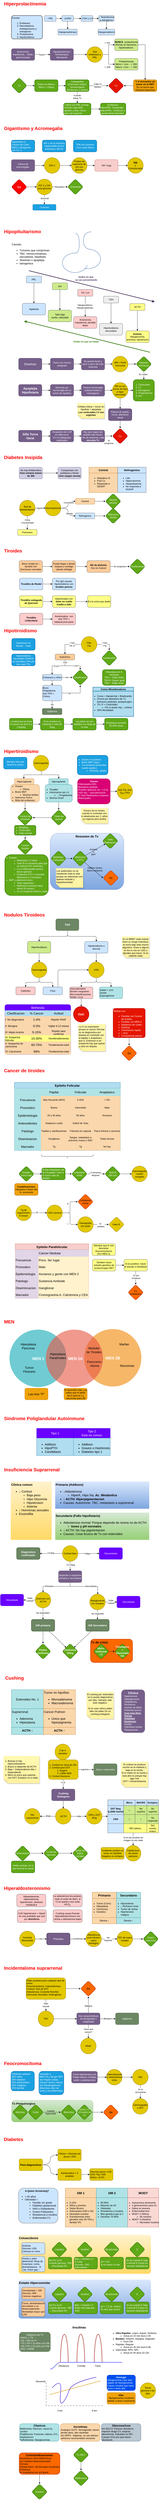 <mxfile version="21.6.6" type="github">
  <diagram name="Page-1" id="bMWYh2EHfCeD_MVpmSU7">
    <mxGraphModel dx="752" dy="838" grid="1" gridSize="10" guides="1" tooltips="1" connect="1" arrows="1" fold="1" page="1" pageScale="1" pageWidth="850" pageHeight="1100" math="0" shadow="0">
      <root>
        <mxCell id="0" />
        <mxCell id="1" parent="0" />
        <mxCell id="GlOn7ntjsbbanIs4BGrS-46" value="Tx de crisis" style="rounded=1;whiteSpace=wrap;html=1;fillColor=#fa6800;strokeColor=#C73500;fontColor=#000000;strokeWidth=2;verticalAlign=top;align=left;fontSize=16;fontStyle=1" parent="1" vertex="1">
          <mxGeometry x="488" y="8460" width="217" height="120" as="geometry" />
        </mxCell>
        <mxCell id="ZT0bNW4Sw8YkX2uZJB2J-1" value="Hiperprolactinemia" style="text;strokeColor=none;fillColor=none;html=1;fontSize=24;fontStyle=1;verticalAlign=middle;align=left;fontColor=#FF0000;" parent="1" vertex="1">
          <mxGeometry x="40" y="40" width="180" height="40" as="geometry" />
        </mxCell>
        <mxCell id="ZT0bNW4Sw8YkX2uZJB2J-2" value="&lt;br&gt;Causas&lt;br&gt;&lt;ol style=&quot;line-height: 120%;&quot;&gt;&lt;li&gt;Embarazo&lt;/li&gt;&lt;li&gt;Neurolepticos, Antidepresivos y estrogenos&lt;/li&gt;&lt;li&gt;Prolactinoma&lt;/li&gt;&lt;li&gt;Hipotiroidismo&lt;/li&gt;&lt;/ol&gt;" style="rounded=1;whiteSpace=wrap;html=1;arcSize=10;align=left;verticalAlign=middle;fillColor=#cce5ff;strokeColor=#36393d;strokeWidth=2;" parent="1" vertex="1">
          <mxGeometry x="80" y="120" width="160" height="120" as="geometry" />
        </mxCell>
        <mxCell id="ZT0bNW4Sw8YkX2uZJB2J-5" value="" style="edgeStyle=orthogonalEdgeStyle;rounded=0;orthogonalLoop=1;jettySize=auto;html=1;" parent="1" source="ZT0bNW4Sw8YkX2uZJB2J-3" target="ZT0bNW4Sw8YkX2uZJB2J-4" edge="1">
          <mxGeometry relative="1" as="geometry" />
        </mxCell>
        <mxCell id="ZT0bNW4Sw8YkX2uZJB2J-3" value="↑ PRL&amp;nbsp;" style="rounded=1;whiteSpace=wrap;html=1;fillColor=#cce5ff;strokeColor=#36393d;" parent="1" vertex="1">
          <mxGeometry x="250" y="120" width="60" height="30" as="geometry" />
        </mxCell>
        <mxCell id="ZT0bNW4Sw8YkX2uZJB2J-7" value="" style="edgeStyle=orthogonalEdgeStyle;rounded=0;orthogonalLoop=1;jettySize=auto;html=1;" parent="1" source="ZT0bNW4Sw8YkX2uZJB2J-15" target="ZT0bNW4Sw8YkX2uZJB2J-6" edge="1">
          <mxGeometry relative="1" as="geometry" />
        </mxCell>
        <mxCell id="ZT0bNW4Sw8YkX2uZJB2J-13" value="" style="edgeStyle=orthogonalEdgeStyle;rounded=0;orthogonalLoop=1;jettySize=auto;html=1;" parent="1" source="ZT0bNW4Sw8YkX2uZJB2J-4" target="ZT0bNW4Sw8YkX2uZJB2J-11" edge="1">
          <mxGeometry relative="1" as="geometry" />
        </mxCell>
        <mxCell id="ZT0bNW4Sw8YkX2uZJB2J-4" value="↓GnRH&amp;nbsp;" style="rounded=1;whiteSpace=wrap;html=1;fillColor=#cce5ff;strokeColor=#36393d;" parent="1" vertex="1">
          <mxGeometry x="340" y="120" width="60" height="30" as="geometry" />
        </mxCell>
        <mxCell id="ZT0bNW4Sw8YkX2uZJB2J-9" value="" style="edgeStyle=orthogonalEdgeStyle;rounded=0;orthogonalLoop=1;jettySize=auto;html=1;" parent="1" source="ZT0bNW4Sw8YkX2uZJB2J-6" target="ZT0bNW4Sw8YkX2uZJB2J-8" edge="1">
          <mxGeometry relative="1" as="geometry" />
        </mxCell>
        <mxCell id="ZT0bNW4Sw8YkX2uZJB2J-6" value="↓ Testosterona y estrogenos" style="rounded=1;whiteSpace=wrap;html=1;fillColor=#cce5ff;strokeColor=#36393d;" parent="1" vertex="1">
          <mxGeometry x="530" y="120" width="80" height="30" as="geometry" />
        </mxCell>
        <mxCell id="ZT0bNW4Sw8YkX2uZJB2J-8" value="Hipogonadismo" style="rounded=1;whiteSpace=wrap;html=1;fillColor=#cce5ff;strokeColor=#36393d;" parent="1" vertex="1">
          <mxGeometry x="527" y="190" width="86" height="30" as="geometry" />
        </mxCell>
        <mxCell id="ZT0bNW4Sw8YkX2uZJB2J-11" value="Hipogonadotropo" style="rounded=1;whiteSpace=wrap;html=1;fillColor=#cce5ff;strokeColor=#36393d;" parent="1" vertex="1">
          <mxGeometry x="320" y="190" width="100" height="30" as="geometry" />
        </mxCell>
        <mxCell id="ZT0bNW4Sw8YkX2uZJB2J-14" value="" style="edgeStyle=orthogonalEdgeStyle;rounded=0;orthogonalLoop=1;jettySize=auto;html=1;" parent="1" source="ZT0bNW4Sw8YkX2uZJB2J-4" target="ZT0bNW4Sw8YkX2uZJB2J-15" edge="1">
          <mxGeometry relative="1" as="geometry">
            <mxPoint x="400" y="135" as="sourcePoint" />
            <mxPoint x="523" y="135" as="targetPoint" />
          </mxGeometry>
        </mxCell>
        <mxCell id="ZT0bNW4Sw8YkX2uZJB2J-15" value="↓FSH y LH" style="rounded=1;whiteSpace=wrap;html=1;fillColor=#cce5ff;strokeColor=#36393d;" parent="1" vertex="1">
          <mxGeometry x="440" y="120" width="60" height="30" as="geometry" />
        </mxCell>
        <mxCell id="ZT0bNW4Sw8YkX2uZJB2J-22" value="" style="edgeStyle=orthogonalEdgeStyle;rounded=0;orthogonalLoop=1;jettySize=auto;html=1;" parent="1" source="ZT0bNW4Sw8YkX2uZJB2J-20" target="ZT0bNW4Sw8YkX2uZJB2J-21" edge="1">
          <mxGeometry relative="1" as="geometry" />
        </mxCell>
        <mxCell id="ZT0bNW4Sw8YkX2uZJB2J-23" value="Tumor" style="edgeLabel;html=1;align=center;verticalAlign=middle;resizable=0;points=[];" parent="ZT0bNW4Sw8YkX2uZJB2J-22" vertex="1" connectable="0">
          <mxGeometry x="-0.125" y="-1" relative="1" as="geometry">
            <mxPoint as="offset" />
          </mxGeometry>
        </mxCell>
        <mxCell id="ZT0bNW4Sw8YkX2uZJB2J-20" value="Amenorrea, Impotencia, ↓ libido, ginecomastia" style="rounded=1;whiteSpace=wrap;html=1;fillColor=#76608a;fontColor=#ffffff;strokeColor=#432D57;" parent="1" vertex="1">
          <mxGeometry x="80" y="290" width="120" height="60" as="geometry" />
        </mxCell>
        <mxCell id="ZT0bNW4Sw8YkX2uZJB2J-25" value="" style="edgeStyle=orthogonalEdgeStyle;rounded=0;orthogonalLoop=1;jettySize=auto;html=1;" parent="1" source="ZT0bNW4Sw8YkX2uZJB2J-21" target="ZT0bNW4Sw8YkX2uZJB2J-24" edge="1">
          <mxGeometry relative="1" as="geometry" />
        </mxCell>
        <mxCell id="ZT0bNW4Sw8YkX2uZJB2J-21" value="Hipopituitarismo, hemianopsia bitemporal" style="whiteSpace=wrap;html=1;rounded=1;fillColor=#76608a;fontColor=#ffffff;strokeColor=#432D57;" parent="1" vertex="1">
          <mxGeometry x="280" y="290" width="120" height="60" as="geometry" />
        </mxCell>
        <mxCell id="ZT0bNW4Sw8YkX2uZJB2J-27" value="" style="edgeStyle=orthogonalEdgeStyle;rounded=0;orthogonalLoop=1;jettySize=auto;html=1;" parent="1" source="ZT0bNW4Sw8YkX2uZJB2J-24" target="ZT0bNW4Sw8YkX2uZJB2J-26" edge="1">
          <mxGeometry relative="1" as="geometry" />
        </mxCell>
        <mxCell id="ZT0bNW4Sw8YkX2uZJB2J-30" value="&amp;lt; 100" style="edgeLabel;html=1;align=center;verticalAlign=middle;resizable=0;points=[];" parent="ZT0bNW4Sw8YkX2uZJB2J-27" vertex="1" connectable="0">
          <mxGeometry x="0.442" y="10" relative="1" as="geometry">
            <mxPoint x="-8" as="offset" />
          </mxGeometry>
        </mxCell>
        <mxCell id="ZT0bNW4Sw8YkX2uZJB2J-29" value="" style="edgeStyle=orthogonalEdgeStyle;rounded=0;orthogonalLoop=1;jettySize=auto;html=1;" parent="1" source="ZT0bNW4Sw8YkX2uZJB2J-24" target="ZT0bNW4Sw8YkX2uZJB2J-28" edge="1">
          <mxGeometry relative="1" as="geometry" />
        </mxCell>
        <mxCell id="ZT0bNW4Sw8YkX2uZJB2J-24" value="Test embarazo y PRL" style="ellipse;whiteSpace=wrap;html=1;rounded=1;fillColor=#e3c800;fontColor=#000000;strokeColor=#B09500;strokeWidth=2;" parent="1" vertex="1">
          <mxGeometry x="470" y="280" width="80" height="80" as="geometry" />
        </mxCell>
        <mxCell id="bzbSga2sPSERFjx-gCcn-8" value="" style="edgeStyle=orthogonalEdgeStyle;rounded=0;orthogonalLoop=1;jettySize=auto;html=1;" parent="1" source="ZT0bNW4Sw8YkX2uZJB2J-26" target="bzbSga2sPSERFjx-gCcn-7" edge="1">
          <mxGeometry relative="1" as="geometry">
            <Array as="points">
              <mxPoint x="770" y="270" />
            </Array>
          </mxGeometry>
        </mxCell>
        <mxCell id="ZT0bNW4Sw8YkX2uZJB2J-26" value="&lt;b&gt;NUNCA&amp;nbsp; &lt;/b&gt;prolactinoma&lt;br&gt;Pensar en farmacos, hipotiroidismo&amp;nbsp;" style="whiteSpace=wrap;html=1;rounded=1;fillColor=#cdeb8b;strokeColor=#36393d;spacing=1;" parent="1" vertex="1">
          <mxGeometry x="613" y="240" width="120" height="60" as="geometry" />
        </mxCell>
        <mxCell id="ZT0bNW4Sw8YkX2uZJB2J-28" value="Prolactinomas&lt;br&gt;Micro &amp;lt; 1cm ~ &amp;lt; 250&lt;br&gt;Macro &amp;gt;1cm ~ &amp;gt; 250" style="whiteSpace=wrap;html=1;rounded=1;fillColor=#cdeb8b;strokeColor=#36393d;" parent="1" vertex="1">
          <mxGeometry x="613" y="340" width="120" height="60" as="geometry" />
        </mxCell>
        <mxCell id="ZT0bNW4Sw8YkX2uZJB2J-31" value="&amp;gt; 100" style="text;html=1;align=center;verticalAlign=middle;resizable=0;points=[];autosize=1;strokeColor=none;fillColor=none;" parent="1" vertex="1">
          <mxGeometry x="550" y="370" width="50" height="30" as="geometry" />
        </mxCell>
        <mxCell id="ZT0bNW4Sw8YkX2uZJB2J-35" value="" style="edgeStyle=orthogonalEdgeStyle;rounded=0;orthogonalLoop=1;jettySize=auto;html=1;" parent="1" source="ZT0bNW4Sw8YkX2uZJB2J-32" target="ZT0bNW4Sw8YkX2uZJB2J-34" edge="1">
          <mxGeometry relative="1" as="geometry" />
        </mxCell>
        <mxCell id="ZT0bNW4Sw8YkX2uZJB2J-32" value="Tx" style="rhombus;whiteSpace=wrap;html=1;rounded=1;direction=south;fillColor=#60a917;fontColor=#ffffff;strokeColor=#2D7600;strokeWidth=2;" parent="1" vertex="1">
          <mxGeometry x="80" y="440" width="80" height="80" as="geometry" />
        </mxCell>
        <mxCell id="ZT0bNW4Sw8YkX2uZJB2J-37" value="" style="edgeStyle=orthogonalEdgeStyle;rounded=0;orthogonalLoop=1;jettySize=auto;html=1;" parent="1" source="ZT0bNW4Sw8YkX2uZJB2J-34" target="ZT0bNW4Sw8YkX2uZJB2J-36" edge="1">
          <mxGeometry relative="1" as="geometry" />
        </mxCell>
        <mxCell id="ZT0bNW4Sw8YkX2uZJB2J-34" value="Todos los Macro.&lt;br&gt;Micro + Clinica" style="whiteSpace=wrap;html=1;rounded=1;fillColor=#60a917;fontColor=#ffffff;strokeColor=#2D7600;strokeWidth=2;" parent="1" vertex="1">
          <mxGeometry x="200" y="450" width="120" height="60" as="geometry" />
        </mxCell>
        <mxCell id="ZT0bNW4Sw8YkX2uZJB2J-39" value="" style="edgeStyle=orthogonalEdgeStyle;rounded=0;orthogonalLoop=1;jettySize=auto;html=1;" parent="1" source="ZT0bNW4Sw8YkX2uZJB2J-36" target="ZT0bNW4Sw8YkX2uZJB2J-38" edge="1">
          <mxGeometry relative="1" as="geometry" />
        </mxCell>
        <mxCell id="ZT0bNW4Sw8YkX2uZJB2J-40" value="Falla Tx&lt;br&gt;Medico" style="edgeLabel;html=1;align=center;verticalAlign=middle;resizable=0;points=[];" parent="ZT0bNW4Sw8YkX2uZJB2J-39" vertex="1" connectable="0">
          <mxGeometry x="-0.1" y="1" relative="1" as="geometry">
            <mxPoint as="offset" />
          </mxGeometry>
        </mxCell>
        <mxCell id="bzbSga2sPSERFjx-gCcn-2" value="" style="edgeStyle=orthogonalEdgeStyle;rounded=0;orthogonalLoop=1;jettySize=auto;html=1;" parent="1" source="ZT0bNW4Sw8YkX2uZJB2J-36" target="bzbSga2sPSERFjx-gCcn-1" edge="1">
          <mxGeometry relative="1" as="geometry" />
        </mxCell>
        <mxCell id="bzbSga2sPSERFjx-gCcn-3" value="Cuando &lt;br&gt;retirar Tx" style="edgeLabel;html=1;align=center;verticalAlign=middle;resizable=0;points=[];" parent="bzbSga2sPSERFjx-gCcn-2" vertex="1" connectable="0">
          <mxGeometry x="-0.12" y="-1" relative="1" as="geometry">
            <mxPoint as="offset" />
          </mxGeometry>
        </mxCell>
        <mxCell id="ZT0bNW4Sw8YkX2uZJB2J-36" value="Cabergolina &lt;br&gt;(Cara pero mejor), bromocriptina &lt;br&gt;(Embarazo o deseo)" style="whiteSpace=wrap;html=1;rounded=1;fillColor=#60a917;fontColor=#ffffff;strokeColor=#2D7600;strokeWidth=2;" parent="1" vertex="1">
          <mxGeometry x="360" y="450" width="120" height="60" as="geometry" />
        </mxCell>
        <mxCell id="ZT0bNW4Sw8YkX2uZJB2J-38" value="Cx" style="rhombus;whiteSpace=wrap;html=1;rounded=1;fillColor=#e51400;fontColor=#ffffff;strokeColor=#B20000;strokeWidth=2;" parent="1" vertex="1">
          <mxGeometry x="580" y="440" width="80" height="80" as="geometry" />
        </mxCell>
        <mxCell id="bzbSga2sPSERFjx-gCcn-6" value="" style="edgeStyle=orthogonalEdgeStyle;rounded=0;orthogonalLoop=1;jettySize=auto;html=1;" parent="1" source="bzbSga2sPSERFjx-gCcn-1" target="bzbSga2sPSERFjx-gCcn-4" edge="1">
          <mxGeometry relative="1" as="geometry" />
        </mxCell>
        <mxCell id="bzbSga2sPSERFjx-gCcn-1" value="2 años con PRL normal, el tumor baje 50% tamaño y este &amp;gt;5mm lejos del quiasma" style="whiteSpace=wrap;html=1;rounded=1;fillColor=#60a917;fontColor=#ffffff;strokeColor=#2D7600;strokeWidth=2;align=left;" parent="1" vertex="1">
          <mxGeometry x="350" y="570" width="140" height="60" as="geometry" />
        </mxCell>
        <mxCell id="bzbSga2sPSERFjx-gCcn-4" value="Embarazo:&lt;br&gt;&lt;div style=&quot;text-align: left;&quot;&gt;&lt;span style=&quot;background-color: initial;&quot;&gt;MicroPRL: Suspender&lt;/span&gt;&lt;/div&gt;&lt;div style=&quot;text-align: left;&quot;&gt;&lt;span style=&quot;background-color: initial;&quot;&gt;MacroPRL: Continuar y campimetria trimestral&lt;/span&gt;&lt;/div&gt;" style="whiteSpace=wrap;html=1;fillColor=#60a917;strokeColor=#2D7600;fontColor=#ffffff;rounded=1;strokeWidth=2;" parent="1" vertex="1">
          <mxGeometry x="540" y="570" width="130" height="60" as="geometry" />
        </mxCell>
        <mxCell id="bzbSga2sPSERFjx-gCcn-9" value="" style="edgeStyle=orthogonalEdgeStyle;rounded=0;orthogonalLoop=1;jettySize=auto;html=1;" parent="1" source="bzbSga2sPSERFjx-gCcn-7" target="ZT0bNW4Sw8YkX2uZJB2J-38" edge="1">
          <mxGeometry relative="1" as="geometry" />
        </mxCell>
        <mxCell id="bzbSga2sPSERFjx-gCcn-7" value="&lt;b&gt;Y si encuentro un tumor en la RM?&lt;/b&gt;&lt;br&gt;Es un tumor que bloquea dopamina" style="whiteSpace=wrap;html=1;fillColor=#f0a30a;strokeColor=#BD7000;rounded=1;fontColor=#000000;strokeWidth=2;" parent="1" vertex="1">
          <mxGeometry x="710" y="450" width="120" height="60" as="geometry" />
        </mxCell>
        <mxCell id="bzbSga2sPSERFjx-gCcn-10" value="Gigantismo y Acromegalia" style="text;strokeColor=none;fillColor=none;html=1;fontSize=24;fontStyle=1;verticalAlign=middle;align=left;fontColor=#FF0000;" parent="1" vertex="1">
          <mxGeometry x="40" y="680" width="180" height="40" as="geometry" />
        </mxCell>
        <mxCell id="bzbSga2sPSERFjx-gCcn-12" value="Hipertrofia V.I&lt;br&gt;Cancer de Colon&lt;br&gt;MEN 1 (Sospecha con Ca ↑)" style="rounded=1;whiteSpace=wrap;html=1;align=left;fillColor=#1ba1e2;fontColor=#ffffff;strokeColor=#006EAF;strokeWidth=2;" parent="1" vertex="1">
          <mxGeometry x="80" y="760" width="120" height="60" as="geometry" />
        </mxCell>
        <mxCell id="bzbSga2sPSERFjx-gCcn-13" value="IGF-1 es la hormona responsable de los sintomas y del Dx" style="rounded=1;whiteSpace=wrap;html=1;fillColor=#1ba1e2;fontColor=#ffffff;strokeColor=#006EAF;strokeWidth=2;" parent="1" vertex="1">
          <mxGeometry x="240" y="760" width="120" height="60" as="geometry" />
        </mxCell>
        <mxCell id="bzbSga2sPSERFjx-gCcn-16" value="" style="edgeStyle=orthogonalEdgeStyle;rounded=0;orthogonalLoop=1;jettySize=auto;html=1;" parent="1" source="bzbSga2sPSERFjx-gCcn-14" target="bzbSga2sPSERFjx-gCcn-15" edge="1">
          <mxGeometry relative="1" as="geometry" />
        </mxCell>
        <mxCell id="bzbSga2sPSERFjx-gCcn-14" value="Clinica de acromegalia&amp;nbsp;" style="rounded=1;whiteSpace=wrap;html=1;fillColor=#76608a;fontColor=#ffffff;strokeColor=#432D57;" parent="1" vertex="1">
          <mxGeometry x="80" y="860" width="120" height="60" as="geometry" />
        </mxCell>
        <mxCell id="bzbSga2sPSERFjx-gCcn-20" value="" style="edgeStyle=orthogonalEdgeStyle;rounded=0;orthogonalLoop=1;jettySize=auto;html=1;" parent="1" source="bzbSga2sPSERFjx-gCcn-15" target="bzbSga2sPSERFjx-gCcn-19" edge="1">
          <mxGeometry relative="1" as="geometry" />
        </mxCell>
        <mxCell id="bzbSga2sPSERFjx-gCcn-15" value="IGH-1" style="ellipse;whiteSpace=wrap;html=1;rounded=1;fillColor=#e3c800;fontColor=#000000;strokeColor=#B09500;strokeWidth=2;" parent="1" vertex="1">
          <mxGeometry x="250" y="850" width="80" height="80" as="geometry" />
        </mxCell>
        <mxCell id="bzbSga2sPSERFjx-gCcn-22" value="" style="edgeStyle=orthogonalEdgeStyle;rounded=0;orthogonalLoop=1;jettySize=auto;html=1;" parent="1" source="bzbSga2sPSERFjx-gCcn-19" target="bzbSga2sPSERFjx-gCcn-21" edge="1">
          <mxGeometry relative="1" as="geometry" />
        </mxCell>
        <mxCell id="bzbSga2sPSERFjx-gCcn-19" value="Prubea de supresion de GH con glucosa" style="ellipse;whiteSpace=wrap;html=1;rounded=1;fillColor=#e3c800;fontColor=#000000;strokeColor=#B09500;strokeWidth=2;" parent="1" vertex="1">
          <mxGeometry x="390" y="850" width="80" height="80" as="geometry" />
        </mxCell>
        <mxCell id="bzbSga2sPSERFjx-gCcn-24" value="" style="edgeStyle=orthogonalEdgeStyle;rounded=0;orthogonalLoop=1;jettySize=auto;html=1;" parent="1" source="bzbSga2sPSERFjx-gCcn-21" target="bzbSga2sPSERFjx-gCcn-23" edge="1">
          <mxGeometry relative="1" as="geometry" />
        </mxCell>
        <mxCell id="bzbSga2sPSERFjx-gCcn-21" value="GH &amp;gt;1µg" style="whiteSpace=wrap;html=1;rounded=1;fillColor=#f8cecc;strokeColor=#b85450;" parent="1" vertex="1">
          <mxGeometry x="510" y="860" width="120" height="60" as="geometry" />
        </mxCell>
        <mxCell id="bzbSga2sPSERFjx-gCcn-23" value="&lt;b&gt;RM&lt;br&gt;&lt;/b&gt;y Colonoscopia" style="ellipse;whiteSpace=wrap;html=1;rounded=1;fillColor=#e3c800;fontColor=#000000;strokeColor=#B09500;strokeWidth=2;" parent="1" vertex="1">
          <mxGeometry x="680" y="850" width="80" height="80" as="geometry" />
        </mxCell>
        <mxCell id="bzbSga2sPSERFjx-gCcn-25" value="75% son tumores &amp;gt;1cm osea Macro" style="rounded=1;whiteSpace=wrap;html=1;fillColor=#1ba1e2;fontColor=#ffffff;strokeColor=#006EAF;strokeWidth=2;" parent="1" vertex="1">
          <mxGeometry x="400" y="760" width="120" height="60" as="geometry" />
        </mxCell>
        <mxCell id="bzbSga2sPSERFjx-gCcn-32" value="" style="edgeStyle=orthogonalEdgeStyle;rounded=0;orthogonalLoop=1;jettySize=auto;html=1;" parent="1" source="bzbSga2sPSERFjx-gCcn-26" target="bzbSga2sPSERFjx-gCcn-30" edge="1">
          <mxGeometry relative="1" as="geometry" />
        </mxCell>
        <mxCell id="bzbSga2sPSERFjx-gCcn-26" value="Cx" style="rhombus;whiteSpace=wrap;html=1;rounded=1;fillColor=#FF0000;fontColor=#ffffff;strokeColor=#B20000;strokeWidth=2;fontStyle=1;fontSize=15;" parent="1" vertex="1">
          <mxGeometry x="80" y="960" width="80" height="80" as="geometry" />
        </mxCell>
        <mxCell id="bzbSga2sPSERFjx-gCcn-34" value="" style="edgeStyle=orthogonalEdgeStyle;rounded=0;orthogonalLoop=1;jettySize=auto;html=1;" parent="1" source="bzbSga2sPSERFjx-gCcn-30" target="bzbSga2sPSERFjx-gCcn-33" edge="1">
          <mxGeometry relative="1" as="geometry" />
        </mxCell>
        <mxCell id="bzbSga2sPSERFjx-gCcn-35" value="Normnal" style="edgeLabel;html=1;align=center;verticalAlign=middle;resizable=0;points=[];" parent="bzbSga2sPSERFjx-gCcn-34" vertex="1" connectable="0">
          <mxGeometry x="-0.251" y="1" relative="1" as="geometry">
            <mxPoint as="offset" />
          </mxGeometry>
        </mxCell>
        <mxCell id="bzbSga2sPSERFjx-gCcn-37" value="" style="edgeStyle=orthogonalEdgeStyle;rounded=0;orthogonalLoop=1;jettySize=auto;html=1;" parent="1" source="bzbSga2sPSERFjx-gCcn-30" target="bzbSga2sPSERFjx-gCcn-36" edge="1">
          <mxGeometry relative="1" as="geometry" />
        </mxCell>
        <mxCell id="bzbSga2sPSERFjx-gCcn-39" value="Elevados" style="edgeLabel;html=1;align=center;verticalAlign=middle;resizable=0;points=[];" parent="bzbSga2sPSERFjx-gCcn-37" vertex="1" connectable="0">
          <mxGeometry x="-0.046" relative="1" as="geometry">
            <mxPoint as="offset" />
          </mxGeometry>
        </mxCell>
        <mxCell id="bzbSga2sPSERFjx-gCcn-30" value="IGF-1 y GH post glucosa" style="ellipse;whiteSpace=wrap;html=1;rounded=1;fillColor=#e3c800;fontColor=#000000;strokeColor=#B09500;strokeWidth=2;" parent="1" vertex="1">
          <mxGeometry x="210" y="960" width="80" height="80" as="geometry" />
        </mxCell>
        <mxCell id="bzbSga2sPSERFjx-gCcn-33" value="Curacion" style="whiteSpace=wrap;html=1;rounded=1;fillColor=#1ba1e2;fontColor=#ffffff;strokeColor=#006EAF;" parent="1" vertex="1">
          <mxGeometry x="190" y="1090" width="120" height="30" as="geometry" />
        </mxCell>
        <mxCell id="bzbSga2sPSERFjx-gCcn-36" value="Octeotride" style="rhombus;whiteSpace=wrap;html=1;rounded=1;fillColor=#60a917;fontColor=#ffffff;strokeColor=#2D7600;strokeWidth=2;" parent="1" vertex="1">
          <mxGeometry x="370" y="960" width="80" height="80" as="geometry" />
        </mxCell>
        <mxCell id="bzbSga2sPSERFjx-gCcn-40" value="Hipopituitarismo" style="text;strokeColor=none;fillColor=none;html=1;fontSize=24;fontStyle=1;verticalAlign=middle;align=left;fontColor=#FF0000;" parent="1" vertex="1">
          <mxGeometry x="40" y="1210" width="180" height="40" as="geometry" />
        </mxCell>
        <mxCell id="bzbSga2sPSERFjx-gCcn-42" value="Causas:&lt;br style=&quot;font-size: 14px;&quot;&gt;&lt;ul style=&quot;font-size: 14px;&quot;&gt;&lt;li style=&quot;font-size: 14px;&quot;&gt;Tumores que compriman&lt;/li&gt;&lt;li style=&quot;font-size: 14px;&quot;&gt;TBC, hemocromatosis, sarcoidosis, hipofisitis&lt;/li&gt;&lt;li style=&quot;font-size: 14px;&quot;&gt;Sheehan o apoplejia&lt;/li&gt;&lt;li style=&quot;font-size: 14px;&quot;&gt;Iatrogenica&lt;/li&gt;&lt;/ul&gt;" style="rounded=0;whiteSpace=wrap;html=1;align=left;verticalAlign=top;strokeColor=none;fontSize=14;" parent="1" vertex="1">
          <mxGeometry x="80" y="1280" width="200" height="120" as="geometry" />
        </mxCell>
        <mxCell id="bzbSga2sPSERFjx-gCcn-44" value="" style="verticalLabelPosition=bottom;verticalAlign=top;html=1;shape=mxgraph.basic.arc;startAngle=0.539;endAngle=0.257;direction=north;strokeWidth=2;fillColor=#dae8fc;strokeColor=#6c8ebf;perimeterSpacing=0;" parent="1" vertex="1">
          <mxGeometry x="343" y="1340" width="130" height="100" as="geometry" />
        </mxCell>
        <mxCell id="bzbSga2sPSERFjx-gCcn-45" value="" style="verticalLabelPosition=bottom;verticalAlign=top;html=1;shape=mxgraph.basic.arc;startAngle=0.267;endAngle=0.793;direction=north;strokeWidth=2;fillColor=#dae8fc;strokeColor=#6c8ebf;" parent="1" vertex="1">
          <mxGeometry x="410" y="1320" width="130" height="100" as="geometry" />
        </mxCell>
        <mxCell id="bzbSga2sPSERFjx-gCcn-46" value="" style="shape=requiredInterface;html=1;verticalLabelPosition=bottom;sketch=0;strokeWidth=2;fillColor=#dae8fc;strokeColor=#6c8ebf;" parent="1" vertex="1">
          <mxGeometry x="410" y="1240" width="20" height="100" as="geometry" />
        </mxCell>
        <mxCell id="bzbSga2sPSERFjx-gCcn-47" value="" style="shape=requiredInterface;html=1;verticalLabelPosition=bottom;sketch=0;direction=west;strokeWidth=2;fillColor=#dae8fc;strokeColor=#6c8ebf;" parent="1" vertex="1">
          <mxGeometry x="452" y="1231" width="40" height="90" as="geometry" />
        </mxCell>
        <mxCell id="bzbSga2sPSERFjx-gCcn-50" value="" style="edgeStyle=orthogonalEdgeStyle;rounded=0;orthogonalLoop=1;jettySize=auto;html=1;" parent="1" source="bzbSga2sPSERFjx-gCcn-48" target="bzbSga2sPSERFjx-gCcn-49" edge="1">
          <mxGeometry relative="1" as="geometry" />
        </mxCell>
        <mxCell id="bzbSga2sPSERFjx-gCcn-48" value="PRL" style="rounded=1;whiteSpace=wrap;html=1;fillColor=#cce5ff;strokeColor=#36393d;" parent="1" vertex="1">
          <mxGeometry x="157" y="1458" width="78" height="35" as="geometry" />
        </mxCell>
        <mxCell id="bzbSga2sPSERFjx-gCcn-49" value="Agalactia" style="whiteSpace=wrap;html=1;rounded=1;fillColor=#cce5ff;strokeColor=#36393d;" parent="1" vertex="1">
          <mxGeometry x="136" y="1598" width="120" height="60" as="geometry" />
        </mxCell>
        <mxCell id="bzbSga2sPSERFjx-gCcn-53" value="" style="edgeStyle=orthogonalEdgeStyle;rounded=0;orthogonalLoop=1;jettySize=auto;html=1;" parent="1" source="bzbSga2sPSERFjx-gCcn-51" target="bzbSga2sPSERFjx-gCcn-52" edge="1">
          <mxGeometry relative="1" as="geometry" />
        </mxCell>
        <mxCell id="bzbSga2sPSERFjx-gCcn-51" value="GH" style="rounded=1;whiteSpace=wrap;html=1;fillColor=#cdeb8b;strokeColor=#36393d;" parent="1" vertex="1">
          <mxGeometry x="291" y="1493" width="78" height="35" as="geometry" />
        </mxCell>
        <mxCell id="bzbSga2sPSERFjx-gCcn-52" value="Talla baja&lt;br&gt;sueño, obesidad" style="whiteSpace=wrap;html=1;rounded=1;fillColor=#cdeb8b;strokeColor=#36393d;" parent="1" vertex="1">
          <mxGeometry x="270" y="1633" width="120" height="60" as="geometry" />
        </mxCell>
        <mxCell id="bzbSga2sPSERFjx-gCcn-56" value="" style="edgeStyle=orthogonalEdgeStyle;rounded=0;orthogonalLoop=1;jettySize=auto;html=1;" parent="1" source="bzbSga2sPSERFjx-gCcn-54" target="bzbSga2sPSERFjx-gCcn-55" edge="1">
          <mxGeometry relative="1" as="geometry" />
        </mxCell>
        <mxCell id="bzbSga2sPSERFjx-gCcn-58" value="Hipogonadismo&lt;br&gt;Hipogonadotropo" style="edgeLabel;html=1;align=center;verticalAlign=middle;resizable=0;points=[];" parent="bzbSga2sPSERFjx-gCcn-56" vertex="1" connectable="0">
          <mxGeometry x="0.016" y="-2" relative="1" as="geometry">
            <mxPoint y="-1" as="offset" />
          </mxGeometry>
        </mxCell>
        <mxCell id="bzbSga2sPSERFjx-gCcn-54" value="FS / LH" style="rounded=1;whiteSpace=wrap;html=1;fillColor=#ffcccc;strokeColor=#36393d;" parent="1" vertex="1">
          <mxGeometry x="422" y="1526.5" width="78" height="35" as="geometry" />
        </mxCell>
        <mxCell id="bzbSga2sPSERFjx-gCcn-55" value="Amenorrea&lt;br&gt;Impotencia, perdida libido" style="whiteSpace=wrap;html=1;rounded=1;fillColor=#ffcccc;strokeColor=#36393d;" parent="1" vertex="1">
          <mxGeometry x="401" y="1666.5" width="120" height="60" as="geometry" />
        </mxCell>
        <mxCell id="bzbSga2sPSERFjx-gCcn-60" value="" style="edgeStyle=orthogonalEdgeStyle;rounded=0;orthogonalLoop=1;jettySize=auto;html=1;" parent="1" source="bzbSga2sPSERFjx-gCcn-57" target="bzbSga2sPSERFjx-gCcn-59" edge="1">
          <mxGeometry relative="1" as="geometry" />
        </mxCell>
        <mxCell id="bzbSga2sPSERFjx-gCcn-57" value="TSH" style="rounded=1;whiteSpace=wrap;html=1;fillColor=#eeeeee;strokeColor=#36393d;" parent="1" vertex="1">
          <mxGeometry x="555" y="1561.5" width="78" height="35" as="geometry" />
        </mxCell>
        <mxCell id="bzbSga2sPSERFjx-gCcn-59" value="Hipotiroidismo secundario" style="whiteSpace=wrap;html=1;rounded=1;fillColor=#eeeeee;strokeColor=#36393d;" parent="1" vertex="1">
          <mxGeometry x="534" y="1701.5" width="120" height="60" as="geometry" />
        </mxCell>
        <mxCell id="bzbSga2sPSERFjx-gCcn-63" value="" style="edgeStyle=orthogonalEdgeStyle;rounded=0;orthogonalLoop=1;jettySize=auto;html=1;" parent="1" source="bzbSga2sPSERFjx-gCcn-61" edge="1">
          <mxGeometry relative="1" as="geometry">
            <mxPoint x="730" y="1739.5" as="targetPoint" />
          </mxGeometry>
        </mxCell>
        <mxCell id="bzbSga2sPSERFjx-gCcn-61" value="ACTH" style="rounded=1;whiteSpace=wrap;html=1;fillColor=#ffff88;strokeColor=#36393d;" parent="1" vertex="1">
          <mxGeometry x="691" y="1599.5" width="78" height="35" as="geometry" />
        </mxCell>
        <mxCell id="bzbSga2sPSERFjx-gCcn-62" value="&lt;b&gt;Astenia&lt;/b&gt;, Hipoglucemia, anorexia, hipotension" style="whiteSpace=wrap;html=1;rounded=1;fillColor=#ffff88;strokeColor=#36393d;" parent="1" vertex="1">
          <mxGeometry x="671" y="1739.5" width="120" height="60" as="geometry" />
        </mxCell>
        <mxCell id="bzbSga2sPSERFjx-gCcn-66" value="" style="edgeStyle=orthogonalEdgeStyle;rounded=0;orthogonalLoop=1;jettySize=auto;html=1;" parent="1" source="bzbSga2sPSERFjx-gCcn-64" target="bzbSga2sPSERFjx-gCcn-65" edge="1">
          <mxGeometry relative="1" as="geometry" />
        </mxCell>
        <mxCell id="bzbSga2sPSERFjx-gCcn-64" value="Sheehan" style="rounded=1;whiteSpace=wrap;html=1;fontSize=16;fillColor=#76608a;fontColor=#ffffff;strokeColor=#432D57;" parent="1" vertex="1">
          <mxGeometry x="117" y="1880" width="120" height="60" as="geometry" />
        </mxCell>
        <mxCell id="bzbSga2sPSERFjx-gCcn-68" value="" style="edgeStyle=orthogonalEdgeStyle;rounded=0;orthogonalLoop=1;jettySize=auto;html=1;" parent="1" source="bzbSga2sPSERFjx-gCcn-65" target="bzbSga2sPSERFjx-gCcn-67" edge="1">
          <mxGeometry relative="1" as="geometry" />
        </mxCell>
        <mxCell id="bzbSga2sPSERFjx-gCcn-65" value="Parto con mucho sangrado" style="whiteSpace=wrap;html=1;rounded=1;fillColor=#76608a;fontColor=#ffffff;strokeColor=#432D57;" parent="1" vertex="1">
          <mxGeometry x="281" y="1880" width="120" height="60" as="geometry" />
        </mxCell>
        <mxCell id="bzbSga2sPSERFjx-gCcn-70" value="" style="edgeStyle=orthogonalEdgeStyle;rounded=0;orthogonalLoop=1;jettySize=auto;html=1;" parent="1" source="bzbSga2sPSERFjx-gCcn-67" target="bzbSga2sPSERFjx-gCcn-69" edge="1">
          <mxGeometry relative="1" as="geometry" />
        </mxCell>
        <mxCell id="bzbSga2sPSERFjx-gCcn-67" value="No puede lactar y poco a poco da mas sintomas" style="whiteSpace=wrap;html=1;rounded=1;fillColor=#76608a;fontColor=#ffffff;strokeColor=#432D57;" parent="1" vertex="1">
          <mxGeometry x="441" y="1880" width="120" height="60" as="geometry" />
        </mxCell>
        <mxCell id="bzbSga2sPSERFjx-gCcn-72" value="" style="edgeStyle=orthogonalEdgeStyle;rounded=0;orthogonalLoop=1;jettySize=auto;html=1;" parent="1" source="bzbSga2sPSERFjx-gCcn-69" target="bzbSga2sPSERFjx-gCcn-71" edge="1">
          <mxGeometry relative="1" as="geometry" />
        </mxCell>
        <mxCell id="bzbSga2sPSERFjx-gCcn-69" value="RM + Perfil hormonal" style="ellipse;whiteSpace=wrap;html=1;rounded=1;fillColor=#e3c800;fontColor=#000000;strokeColor=#B09500;strokeWidth=2;" parent="1" vertex="1">
          <mxGeometry x="601" y="1870" width="80" height="80" as="geometry" />
        </mxCell>
        <mxCell id="bzbSga2sPSERFjx-gCcn-74" value="" style="edgeStyle=orthogonalEdgeStyle;rounded=0;orthogonalLoop=1;jettySize=auto;html=1;" parent="1" source="bzbSga2sPSERFjx-gCcn-71" target="bzbSga2sPSERFjx-gCcn-73" edge="1">
          <mxGeometry relative="1" as="geometry" />
        </mxCell>
        <mxCell id="bzbSga2sPSERFjx-gCcn-79" value="En orden" style="edgeLabel;html=1;align=center;verticalAlign=middle;resizable=0;points=[];" parent="bzbSga2sPSERFjx-gCcn-74" vertex="1" connectable="0">
          <mxGeometry x="-0.35" y="-3" relative="1" as="geometry">
            <mxPoint as="offset" />
          </mxGeometry>
        </mxCell>
        <mxCell id="bzbSga2sPSERFjx-gCcn-71" value="Reponer hormonas" style="rhombus;whiteSpace=wrap;html=1;rounded=1;fillColor=#60a917;fontColor=#ffffff;strokeColor=#2D7600;strokeWidth=2;" parent="1" vertex="1">
          <mxGeometry x="723" y="1870" width="80" height="80" as="geometry" />
        </mxCell>
        <mxCell id="bzbSga2sPSERFjx-gCcn-73" value="&lt;div style=&quot;&quot;&gt;&lt;ol&gt;&lt;li&gt;&lt;span style=&quot;background-color: initial;&quot;&gt;Corticoides&amp;nbsp;&lt;/span&gt;&lt;/li&gt;&lt;li&gt;&lt;span style=&quot;background-color: initial;&quot;&gt;L4&lt;/span&gt;&lt;/li&gt;&lt;li&gt;&lt;span style=&quot;background-color: initial;&quot;&gt;Estrogenos&amp;nbsp;&lt;/span&gt;&lt;/li&gt;&lt;li&gt;&lt;span style=&quot;background-color: initial;&quot;&gt;Progesterona&lt;/span&gt;&lt;/li&gt;&lt;li&gt;&lt;span style=&quot;background-color: initial;&quot;&gt;GH&lt;/span&gt;&lt;/li&gt;&lt;/ol&gt;&lt;/div&gt;" style="whiteSpace=wrap;html=1;rounded=1;verticalAlign=top;spacingLeft=-16;align=left;fillColor=#60a917;fontColor=#ffffff;strokeColor=#2D7600;strokeWidth=2;" parent="1" vertex="1">
          <mxGeometry x="708.75" y="1990" width="108.5" height="110" as="geometry" />
        </mxCell>
        <mxCell id="bzbSga2sPSERFjx-gCcn-75" value="" style="endArrow=classic;html=1;rounded=0;strokeWidth=3;fillColor=#76608a;strokeColor=#432D57;" parent="1" edge="1">
          <mxGeometry width="50" height="50" relative="1" as="geometry">
            <mxPoint x="170" y="1430.5" as="sourcePoint" />
            <mxPoint x="820" y="1590.5" as="targetPoint" />
          </mxGeometry>
        </mxCell>
        <mxCell id="bzbSga2sPSERFjx-gCcn-76" value="" style="endArrow=classic;html=1;rounded=0;strokeWidth=3;fillColor=#60a917;strokeColor=#2D7600;" parent="1" edge="1">
          <mxGeometry width="50" height="50" relative="1" as="geometry">
            <mxPoint x="795" y="1849.5" as="sourcePoint" />
            <mxPoint x="145" y="1689.5" as="targetPoint" />
          </mxGeometry>
        </mxCell>
        <mxCell id="bzbSga2sPSERFjx-gCcn-77" value="&lt;font color=&quot;#432d57&quot;&gt;Orden en&amp;nbsp;que&lt;br&gt;&amp;nbsp;se van presentando&lt;/font&gt;" style="text;html=1;align=center;verticalAlign=middle;resizable=0;points=[];autosize=1;strokeColor=none;fillColor=none;fontStyle=1" parent="1" vertex="1">
          <mxGeometry x="394" y="1450" width="140" height="40" as="geometry" />
        </mxCell>
        <mxCell id="bzbSga2sPSERFjx-gCcn-78" value="&lt;font color=&quot;#2d7600&quot;&gt;Orden en que se tratan&lt;/font&gt;" style="text;html=1;align=center;verticalAlign=middle;resizable=0;points=[];autosize=1;strokeColor=none;fillColor=none;fontStyle=1;fontColor=#66CC00;" parent="1" vertex="1">
          <mxGeometry x="390" y="1780" width="150" height="30" as="geometry" />
        </mxCell>
        <mxCell id="bzbSga2sPSERFjx-gCcn-88" value="" style="edgeStyle=orthogonalEdgeStyle;rounded=0;orthogonalLoop=1;jettySize=auto;html=1;" parent="1" source="bzbSga2sPSERFjx-gCcn-80" target="bzbSga2sPSERFjx-gCcn-82" edge="1">
          <mxGeometry relative="1" as="geometry" />
        </mxCell>
        <mxCell id="bzbSga2sPSERFjx-gCcn-80" value="Apoplejia hipofisiaria" style="rounded=1;whiteSpace=wrap;html=1;fontSize=16;fillColor=#76608a;fontColor=#ffffff;strokeColor=#432D57;fontStyle=1" parent="1" vertex="1">
          <mxGeometry x="117" y="2015" width="120" height="60" as="geometry" />
        </mxCell>
        <mxCell id="bzbSga2sPSERFjx-gCcn-89" value="" style="edgeStyle=orthogonalEdgeStyle;rounded=0;orthogonalLoop=1;jettySize=auto;html=1;" parent="1" source="bzbSga2sPSERFjx-gCcn-82" target="bzbSga2sPSERFjx-gCcn-84" edge="1">
          <mxGeometry relative="1" as="geometry" />
        </mxCell>
        <mxCell id="bzbSga2sPSERFjx-gCcn-82" value="Necrosis por hemorragia de un tumor de hipofisis" style="whiteSpace=wrap;html=1;fillColor=#76608a;strokeColor=#432D57;fontColor=#ffffff;rounded=1;" parent="1" vertex="1">
          <mxGeometry x="281" y="2015" width="120" height="60" as="geometry" />
        </mxCell>
        <mxCell id="bzbSga2sPSERFjx-gCcn-90" value="" style="edgeStyle=orthogonalEdgeStyle;rounded=0;orthogonalLoop=1;jettySize=auto;html=1;" parent="1" source="bzbSga2sPSERFjx-gCcn-84" target="bzbSga2sPSERFjx-gCcn-86" edge="1">
          <mxGeometry relative="1" as="geometry" />
        </mxCell>
        <mxCell id="bzbSga2sPSERFjx-gCcn-84" value="Parece hemorragia subaracnoidea y meningismo" style="whiteSpace=wrap;html=1;fillColor=#76608a;strokeColor=#432D57;fontColor=#ffffff;rounded=1;" parent="1" vertex="1">
          <mxGeometry x="441" y="2015" width="120" height="60" as="geometry" />
        </mxCell>
        <mxCell id="bzbSga2sPSERFjx-gCcn-91" style="edgeStyle=orthogonalEdgeStyle;rounded=0;orthogonalLoop=1;jettySize=auto;html=1;entryX=0;entryY=0.5;entryDx=0;entryDy=0;" parent="1" source="bzbSga2sPSERFjx-gCcn-86" target="bzbSga2sPSERFjx-gCcn-73" edge="1">
          <mxGeometry relative="1" as="geometry" />
        </mxCell>
        <mxCell id="bzbSga2sPSERFjx-gCcn-93" value="" style="edgeStyle=orthogonalEdgeStyle;rounded=0;orthogonalLoop=1;jettySize=auto;html=1;" parent="1" source="bzbSga2sPSERFjx-gCcn-86" target="bzbSga2sPSERFjx-gCcn-92" edge="1">
          <mxGeometry relative="1" as="geometry" />
        </mxCell>
        <mxCell id="bzbSga2sPSERFjx-gCcn-86" value="RM&amp;nbsp;se ven zonas de hipo e hiper intensidad" style="ellipse;whiteSpace=wrap;html=1;rounded=1;fillColor=#e3c800;fontColor=#000000;strokeColor=#B09500;strokeWidth=2;" parent="1" vertex="1">
          <mxGeometry x="601" y="2005" width="80" height="80" as="geometry" />
        </mxCell>
        <mxCell id="bzbSga2sPSERFjx-gCcn-95" value="" style="edgeStyle=orthogonalEdgeStyle;rounded=0;orthogonalLoop=1;jettySize=auto;html=1;" parent="1" source="bzbSga2sPSERFjx-gCcn-92" target="bzbSga2sPSERFjx-gCcn-94" edge="1">
          <mxGeometry relative="1" as="geometry" />
        </mxCell>
        <mxCell id="bzbSga2sPSERFjx-gCcn-92" value="Edema de papila, coma, alteracion visual" style="whiteSpace=wrap;html=1;fillColor=#76608a;strokeColor=#432D57;fontColor=#ffffff;rounded=1;strokeWidth=2;" parent="1" vertex="1">
          <mxGeometry x="581" y="2140" width="120" height="60" as="geometry" />
        </mxCell>
        <mxCell id="bzbSga2sPSERFjx-gCcn-94" value="Cx" style="rhombus;whiteSpace=wrap;html=1;fillColor=#e51400;strokeColor=#B20000;fontColor=#ffffff;rounded=1;strokeWidth=2;fontSize=13;" parent="1" vertex="1">
          <mxGeometry x="601" y="2240" width="80" height="80" as="geometry" />
        </mxCell>
        <mxCell id="bzbSga2sPSERFjx-gCcn-96" value="Cefalea intesa + tumor en hipofisis = apoplejia&lt;br&gt;&lt;b&gt;&amp;nbsp;Los corticoides I.V son urgentes&lt;/b&gt;" style="shape=note;whiteSpace=wrap;html=1;backgroundOutline=1;fontColor=#000000;darkOpacity=0.05;fillColor=#FFF9B2;strokeColor=none;fillStyle=solid;direction=west;gradientDirection=north;gradientColor=#FFF2A1;shadow=1;size=20;pointerEvents=1;" parent="1" vertex="1">
          <mxGeometry x="420" y="2110" width="140" height="80" as="geometry" />
        </mxCell>
        <mxCell id="bzbSga2sPSERFjx-gCcn-104" value="" style="edgeStyle=orthogonalEdgeStyle;rounded=0;orthogonalLoop=1;jettySize=auto;html=1;" parent="1" source="bzbSga2sPSERFjx-gCcn-98" target="bzbSga2sPSERFjx-gCcn-100" edge="1">
          <mxGeometry relative="1" as="geometry" />
        </mxCell>
        <mxCell id="bzbSga2sPSERFjx-gCcn-98" value="Silla Turca Vacia" style="rounded=1;whiteSpace=wrap;html=1;fontSize=16;fillColor=#76608a;fontColor=#ffffff;strokeColor=#432D57;fontStyle=1" parent="1" vertex="1">
          <mxGeometry x="117" y="2250" width="120" height="60" as="geometry" />
        </mxCell>
        <mxCell id="bzbSga2sPSERFjx-gCcn-103" value="" style="edgeStyle=orthogonalEdgeStyle;rounded=0;orthogonalLoop=1;jettySize=auto;html=1;" parent="1" source="bzbSga2sPSERFjx-gCcn-100" target="bzbSga2sPSERFjx-gCcn-102" edge="1">
          <mxGeometry relative="1" as="geometry" />
        </mxCell>
        <mxCell id="bzbSga2sPSERFjx-gCcn-100" value="Ocupacion de LCR en sillla turca.&lt;br&gt;Es un hallagazgo radiologico" style="whiteSpace=wrap;html=1;fillColor=#76608a;strokeColor=#432D57;fontColor=#ffffff;rounded=1;" parent="1" vertex="1">
          <mxGeometry x="281" y="2250" width="120" height="60" as="geometry" />
        </mxCell>
        <mxCell id="bzbSga2sPSERFjx-gCcn-105" value="" style="edgeStyle=orthogonalEdgeStyle;rounded=0;orthogonalLoop=1;jettySize=auto;html=1;" parent="1" source="bzbSga2sPSERFjx-gCcn-102" target="bzbSga2sPSERFjx-gCcn-94" edge="1">
          <mxGeometry relative="1" as="geometry" />
        </mxCell>
        <mxCell id="bzbSga2sPSERFjx-gCcn-106" value="Si&lt;br&gt;comprime" style="edgeLabel;html=1;align=center;verticalAlign=middle;resizable=0;points=[];" parent="bzbSga2sPSERFjx-gCcn-105" vertex="1" connectable="0">
          <mxGeometry x="0.071" y="-2" relative="1" as="geometry">
            <mxPoint x="-1" y="28" as="offset" />
          </mxGeometry>
        </mxCell>
        <mxCell id="bzbSga2sPSERFjx-gCcn-102" value="Hay que seguir por posible fallo futuro. No da sintomas y&lt;b&gt; no necesita Tx.&lt;/b&gt;" style="whiteSpace=wrap;html=1;fillColor=#76608a;strokeColor=#432D57;fontColor=#ffffff;rounded=1;" parent="1" vertex="1">
          <mxGeometry x="441" y="2250" width="120" height="60" as="geometry" />
        </mxCell>
        <mxCell id="bzbSga2sPSERFjx-gCcn-107" value="Diabetes Insipida&amp;nbsp;" style="text;strokeColor=none;fillColor=none;html=1;fontSize=24;fontStyle=1;verticalAlign=middle;align=left;fontColor=#FF0000;" parent="1" vertex="1">
          <mxGeometry x="40" y="2370" width="180" height="40" as="geometry" />
        </mxCell>
        <mxCell id="SpFlBvPFcj6LrMEth4uV-3" value="" style="edgeStyle=orthogonalEdgeStyle;rounded=0;orthogonalLoop=1;jettySize=auto;html=1;" parent="1" source="SpFlBvPFcj6LrMEth4uV-1" target="SpFlBvPFcj6LrMEth4uV-2" edge="1">
          <mxGeometry relative="1" as="geometry" />
        </mxCell>
        <mxCell id="SpFlBvPFcj6LrMEth4uV-1" value="No hay Antidiuretica&lt;br&gt;&lt;b&gt;Osm urinaria menor de 300&lt;/b&gt;" style="rounded=1;whiteSpace=wrap;html=1;fillColor=#d0cee2;strokeColor=#56517e;" parent="1" vertex="1">
          <mxGeometry x="120" y="2440" width="120" height="60" as="geometry" />
        </mxCell>
        <mxCell id="SpFlBvPFcj6LrMEth4uV-2" value="Compensan con polidipsia y tienen &lt;b&gt;Osm sangre normal&lt;/b&gt;" style="rounded=1;whiteSpace=wrap;html=1;fillColor=#d0cee2;strokeColor=#56517e;" parent="1" vertex="1">
          <mxGeometry x="320" y="2440" width="120" height="60" as="geometry" />
        </mxCell>
        <mxCell id="SpFlBvPFcj6LrMEth4uV-4" value="" style="childLayout=tableLayout;recursiveResize=0;shadow=0;fillColor=#fad9d5;verticalAlign=top;strokeColor=#ae4132;" parent="1" vertex="1">
          <mxGeometry x="480" y="2440" width="295" height="130" as="geometry" />
        </mxCell>
        <mxCell id="SpFlBvPFcj6LrMEth4uV-5" value="" style="shape=tableRow;horizontal=0;startSize=0;swimlaneHead=0;swimlaneBody=0;top=0;left=0;bottom=0;right=0;dropTarget=0;collapsible=0;recursiveResize=0;expand=0;fontStyle=0;fillColor=none;strokeColor=inherit;" parent="SpFlBvPFcj6LrMEth4uV-4" vertex="1">
          <mxGeometry width="295" height="30" as="geometry" />
        </mxCell>
        <mxCell id="SpFlBvPFcj6LrMEth4uV-6" value="Central" style="connectable=0;recursiveResize=0;strokeColor=#b46504;fillColor=#fad7ac;align=center;whiteSpace=wrap;html=1;fontSize=14;fontStyle=1" parent="SpFlBvPFcj6LrMEth4uV-5" vertex="1">
          <mxGeometry width="148" height="30" as="geometry">
            <mxRectangle width="148" height="30" as="alternateBounds" />
          </mxGeometry>
        </mxCell>
        <mxCell id="SpFlBvPFcj6LrMEth4uV-7" value="Nefrogenica" style="connectable=0;recursiveResize=0;strokeColor=#36393d;fillColor=#cce5ff;align=center;whiteSpace=wrap;html=1;fontSize=14;fontStyle=1" parent="SpFlBvPFcj6LrMEth4uV-5" vertex="1">
          <mxGeometry x="148" width="147" height="30" as="geometry">
            <mxRectangle width="147" height="30" as="alternateBounds" />
          </mxGeometry>
        </mxCell>
        <mxCell id="SpFlBvPFcj6LrMEth4uV-9" style="shape=tableRow;horizontal=0;startSize=0;swimlaneHead=0;swimlaneBody=0;top=0;left=0;bottom=0;right=0;dropTarget=0;collapsible=0;recursiveResize=0;expand=0;fontStyle=0;fillColor=none;strokeColor=inherit;" parent="SpFlBvPFcj6LrMEth4uV-4" vertex="1">
          <mxGeometry y="30" width="295" height="100" as="geometry" />
        </mxCell>
        <mxCell id="SpFlBvPFcj6LrMEth4uV-10" value="&lt;ul&gt;&lt;li&gt;Idiopatica #1&lt;/li&gt;&lt;li&gt;Post Cx&lt;/li&gt;&lt;li&gt;Responde a DDAVP&lt;/li&gt;&lt;/ul&gt;" style="connectable=0;recursiveResize=0;strokeColor=#b46504;fillColor=#fad7ac;align=left;whiteSpace=wrap;html=1;verticalAlign=top;" parent="SpFlBvPFcj6LrMEth4uV-9" vertex="1">
          <mxGeometry width="148" height="100" as="geometry">
            <mxRectangle width="148" height="100" as="alternateBounds" />
          </mxGeometry>
        </mxCell>
        <mxCell id="SpFlBvPFcj6LrMEth4uV-11" value="&lt;ul&gt;&lt;li&gt;Litio&lt;/li&gt;&lt;li&gt;Hipercalcemia&lt;/li&gt;&lt;li&gt;Hipopotasemia&lt;/li&gt;&lt;li&gt;No responde a DDAVP&lt;/li&gt;&lt;/ul&gt;" style="connectable=0;recursiveResize=0;strokeColor=#36393d;fillColor=#cce5ff;align=left;whiteSpace=wrap;html=1;verticalAlign=top;" parent="SpFlBvPFcj6LrMEth4uV-9" vertex="1">
          <mxGeometry x="148" width="147" height="100" as="geometry">
            <mxRectangle width="147" height="100" as="alternateBounds" />
          </mxGeometry>
        </mxCell>
        <mxCell id="SpFlBvPFcj6LrMEth4uV-19" value="" style="edgeStyle=orthogonalEdgeStyle;rounded=1;orthogonalLoop=1;jettySize=auto;html=1;curved=1;" parent="1" source="SpFlBvPFcj6LrMEth4uV-17" target="SpFlBvPFcj6LrMEth4uV-18" edge="1">
          <mxGeometry relative="1" as="geometry" />
        </mxCell>
        <mxCell id="SpFlBvPFcj6LrMEth4uV-20" value="Orina&lt;br&gt;Concentrada" style="edgeLabel;html=1;align=center;verticalAlign=middle;resizable=0;points=[];" parent="SpFlBvPFcj6LrMEth4uV-19" vertex="1" connectable="0">
          <mxGeometry x="-0.2" relative="1" as="geometry">
            <mxPoint as="offset" />
          </mxGeometry>
        </mxCell>
        <mxCell id="SpFlBvPFcj6LrMEth4uV-25" value="" style="edgeStyle=orthogonalEdgeStyle;rounded=1;orthogonalLoop=1;jettySize=auto;html=1;curved=1;" parent="1" source="SpFlBvPFcj6LrMEth4uV-17" target="SpFlBvPFcj6LrMEth4uV-23" edge="1">
          <mxGeometry relative="1" as="geometry" />
        </mxCell>
        <mxCell id="SpFlBvPFcj6LrMEth4uV-30" value="Igual" style="edgeLabel;html=1;align=center;verticalAlign=middle;resizable=0;points=[];" parent="SpFlBvPFcj6LrMEth4uV-25" vertex="1" connectable="0">
          <mxGeometry x="-0.094" relative="1" as="geometry">
            <mxPoint as="offset" />
          </mxGeometry>
        </mxCell>
        <mxCell id="SpFlBvPFcj6LrMEth4uV-17" value="Test de deshidratacion" style="ellipse;whiteSpace=wrap;html=1;aspect=fixed;fillColor=#e3c800;fontColor=#000000;strokeColor=#B09500;strokeWidth=2;" parent="1" vertex="1">
          <mxGeometry x="122" y="2610" width="80" height="80" as="geometry" />
        </mxCell>
        <mxCell id="SpFlBvPFcj6LrMEth4uV-18" value="Potomano" style="rounded=1;whiteSpace=wrap;html=1;fillColor=#ffff88;strokeColor=#36393d;" parent="1" vertex="1">
          <mxGeometry x="112" y="2760" width="100" height="30" as="geometry" />
        </mxCell>
        <mxCell id="SpFlBvPFcj6LrMEth4uV-27" value="" style="edgeStyle=orthogonalEdgeStyle;rounded=1;orthogonalLoop=1;jettySize=auto;html=1;curved=1;" parent="1" source="SpFlBvPFcj6LrMEth4uV-23" target="SpFlBvPFcj6LrMEth4uV-26" edge="1">
          <mxGeometry relative="1" as="geometry" />
        </mxCell>
        <mxCell id="SpFlBvPFcj6LrMEth4uV-31" value="Concentra" style="edgeLabel;html=1;align=center;verticalAlign=middle;resizable=0;points=[];" parent="SpFlBvPFcj6LrMEth4uV-27" vertex="1" connectable="0">
          <mxGeometry x="0.209" y="-1" relative="1" as="geometry">
            <mxPoint x="1" y="1" as="offset" />
          </mxGeometry>
        </mxCell>
        <mxCell id="SpFlBvPFcj6LrMEth4uV-29" style="edgeStyle=orthogonalEdgeStyle;rounded=1;orthogonalLoop=1;jettySize=auto;html=1;entryX=0;entryY=0.5;entryDx=0;entryDy=0;curved=1;" parent="1" source="SpFlBvPFcj6LrMEth4uV-23" target="SpFlBvPFcj6LrMEth4uV-28" edge="1">
          <mxGeometry relative="1" as="geometry" />
        </mxCell>
        <mxCell id="SpFlBvPFcj6LrMEth4uV-32" value="Diluida" style="edgeLabel;html=1;align=center;verticalAlign=middle;resizable=0;points=[];" parent="SpFlBvPFcj6LrMEth4uV-29" vertex="1" connectable="0">
          <mxGeometry x="0.122" y="6" relative="1" as="geometry">
            <mxPoint y="1" as="offset" />
          </mxGeometry>
        </mxCell>
        <mxCell id="SpFlBvPFcj6LrMEth4uV-23" value="Desmopresina" style="ellipse;whiteSpace=wrap;html=1;rounded=1;fillColor=#e3c800;fontColor=#000000;strokeColor=#B09500;strokeWidth=2;" parent="1" vertex="1">
          <mxGeometry x="255" y="2610" width="80" height="80" as="geometry" />
        </mxCell>
        <mxCell id="SpFlBvPFcj6LrMEth4uV-34" value="" style="edgeStyle=orthogonalEdgeStyle;rounded=0;orthogonalLoop=1;jettySize=auto;html=1;" parent="1" source="SpFlBvPFcj6LrMEth4uV-26" target="SpFlBvPFcj6LrMEth4uV-33" edge="1">
          <mxGeometry relative="1" as="geometry" />
        </mxCell>
        <mxCell id="SpFlBvPFcj6LrMEth4uV-26" value="Central" style="rounded=1;whiteSpace=wrap;html=1;fillColor=#fad7ac;strokeColor=#b46504;" parent="1" vertex="1">
          <mxGeometry x="410" y="2600" width="100" height="30" as="geometry" />
        </mxCell>
        <mxCell id="SpFlBvPFcj6LrMEth4uV-37" value="" style="edgeStyle=orthogonalEdgeStyle;rounded=0;orthogonalLoop=1;jettySize=auto;html=1;" parent="1" source="SpFlBvPFcj6LrMEth4uV-28" target="SpFlBvPFcj6LrMEth4uV-36" edge="1">
          <mxGeometry relative="1" as="geometry" />
        </mxCell>
        <mxCell id="SpFlBvPFcj6LrMEth4uV-28" value="Nefrogenico" style="rounded=1;whiteSpace=wrap;html=1;fillColor=#cce5ff;strokeColor=#36393d;" parent="1" vertex="1">
          <mxGeometry x="410" y="2675" width="100" height="30" as="geometry" />
        </mxCell>
        <mxCell id="SpFlBvPFcj6LrMEth4uV-33" value="Desmo presina" style="rhombus;whiteSpace=wrap;html=1;rounded=1;fillColor=#60a917;fontColor=#ffffff;strokeColor=#2D7600;strokeWidth=2;" parent="1" vertex="1">
          <mxGeometry x="565" y="2575" width="80" height="80" as="geometry" />
        </mxCell>
        <mxCell id="SpFlBvPFcj6LrMEth4uV-36" value="Hidrocloro tiazida" style="rhombus;whiteSpace=wrap;html=1;rounded=1;fillColor=#60a917;fontColor=#ffffff;strokeColor=#2D7600;strokeWidth=2;" parent="1" vertex="1">
          <mxGeometry x="565" y="2650" width="80" height="80" as="geometry" />
        </mxCell>
        <mxCell id="SpFlBvPFcj6LrMEth4uV-38" value="Tiroides" style="text;strokeColor=none;fillColor=none;html=1;fontSize=24;fontStyle=1;verticalAlign=middle;align=left;fontColor=#FF0000;" parent="1" vertex="1">
          <mxGeometry x="40" y="2850" width="180" height="40" as="geometry" />
        </mxCell>
        <mxCell id="SpFlBvPFcj6LrMEth4uV-42" value="" style="edgeStyle=orthogonalEdgeStyle;rounded=0;orthogonalLoop=1;jettySize=auto;html=1;" parent="1" source="SpFlBvPFcj6LrMEth4uV-40" target="SpFlBvPFcj6LrMEth4uV-41" edge="1">
          <mxGeometry relative="1" as="geometry" />
        </mxCell>
        <mxCell id="SpFlBvPFcj6LrMEth4uV-40" value="Bocio simple es ↑ tamaño con Hormonas normales" style="rounded=1;whiteSpace=wrap;html=1;fillColor=#ffcc99;strokeColor=#36393d;" parent="1" vertex="1">
          <mxGeometry x="120" y="2920" width="120" height="60" as="geometry" />
        </mxCell>
        <mxCell id="SpFlBvPFcj6LrMEth4uV-44" value="" style="edgeStyle=orthogonalEdgeStyle;rounded=0;orthogonalLoop=1;jettySize=auto;html=1;" parent="1" source="SpFlBvPFcj6LrMEth4uV-41" target="SpFlBvPFcj6LrMEth4uV-43" edge="1">
          <mxGeometry relative="1" as="geometry" />
        </mxCell>
        <mxCell id="SpFlBvPFcj6LrMEth4uV-41" value="Puede llegar a deviar traquea y esofago cdando disfagia" style="whiteSpace=wrap;html=1;rounded=1;fillColor=#ffcc99;strokeColor=#36393d;" parent="1" vertex="1">
          <mxGeometry x="291" y="2920" width="120" height="60" as="geometry" />
        </mxCell>
        <mxCell id="SpFlBvPFcj6LrMEth4uV-46" value="" style="edgeStyle=orthogonalEdgeStyle;rounded=0;orthogonalLoop=1;jettySize=auto;html=1;" parent="1" source="SpFlBvPFcj6LrMEth4uV-43" target="SpFlBvPFcj6LrMEth4uV-45" edge="1">
          <mxGeometry relative="1" as="geometry" />
        </mxCell>
        <mxCell id="SpFlBvPFcj6LrMEth4uV-47" value="Si comprime" style="edgeLabel;html=1;align=center;verticalAlign=middle;resizable=0;points=[];" parent="SpFlBvPFcj6LrMEth4uV-46" vertex="1" connectable="0">
          <mxGeometry x="-0.28" relative="1" as="geometry">
            <mxPoint x="13" as="offset" />
          </mxGeometry>
        </mxCell>
        <mxCell id="SpFlBvPFcj6LrMEth4uV-43" value="&lt;b&gt;NO da disfonia.&lt;br&gt;&lt;/b&gt;Eso es Cancer" style="whiteSpace=wrap;html=1;rounded=1;fillColor=#ffcc99;strokeColor=#36393d;" parent="1" vertex="1">
          <mxGeometry x="470" y="2920" width="120" height="60" as="geometry" />
        </mxCell>
        <mxCell id="SpFlBvPFcj6LrMEth4uV-45" value="Tiroidectomia" style="rhombus;whiteSpace=wrap;html=1;rounded=1;fillColor=#60a917;fontColor=#ffffff;strokeColor=#2D7600;strokeWidth=2;" parent="1" vertex="1">
          <mxGeometry x="690" y="2910" width="80" height="80" as="geometry" />
        </mxCell>
        <mxCell id="SpFlBvPFcj6LrMEth4uV-48" value="Hipotiroidismo" style="text;strokeColor=none;fillColor=none;html=1;fontSize=24;fontStyle=1;verticalAlign=middle;align=left;fontColor=#FF0000;" parent="1" vertex="1">
          <mxGeometry x="40" y="3260" width="180" height="40" as="geometry" />
        </mxCell>
        <mxCell id="SpFlBvPFcj6LrMEth4uV-50" value="Hashimoto #1&lt;br&gt;Mundo ↓ Yodo" style="rounded=1;whiteSpace=wrap;html=1;fillColor=#1ba1e2;fontColor=#ffffff;strokeColor=#006EAF;strokeWidth=2;" parent="1" vertex="1">
          <mxGeometry x="82" y="3320" width="120" height="60" as="geometry" />
        </mxCell>
        <mxCell id="SpFlBvPFcj6LrMEth4uV-53" value="" style="edgeStyle=orthogonalEdgeStyle;rounded=0;orthogonalLoop=1;jettySize=auto;html=1;" parent="1" source="SpFlBvPFcj6LrMEth4uV-51" target="SpFlBvPFcj6LrMEth4uV-52" edge="1">
          <mxGeometry relative="1" as="geometry" />
        </mxCell>
        <mxCell id="SpFlBvPFcj6LrMEth4uV-51" value="Levotiroxina se toma en ayuno sin otro fx a 1.6µg/kg" style="rounded=1;whiteSpace=wrap;html=1;fillColor=#60a917;fontColor=#ffffff;strokeColor=#2D7600;strokeWidth=2;" parent="1" vertex="1">
          <mxGeometry x="70" y="3730" width="120" height="60" as="geometry" />
        </mxCell>
        <mxCell id="SpFlBvPFcj6LrMEth4uV-55" value="" style="edgeStyle=orthogonalEdgeStyle;rounded=0;orthogonalLoop=1;jettySize=auto;html=1;" parent="1" source="SpFlBvPFcj6LrMEth4uV-52" target="SpFlBvPFcj6LrMEth4uV-54" edge="1">
          <mxGeometry relative="1" as="geometry" />
        </mxCell>
        <mxCell id="SpFlBvPFcj6LrMEth4uV-52" value="Si es anciano no empezar a mas de 25µg" style="whiteSpace=wrap;html=1;rounded=1;fillColor=#60a917;fontColor=#ffffff;strokeColor=#2D7600;strokeWidth=2;" parent="1" vertex="1">
          <mxGeometry x="230" y="3730" width="120" height="60" as="geometry" />
        </mxCell>
        <mxCell id="SpFlBvPFcj6LrMEth4uV-57" value="" style="edgeStyle=orthogonalEdgeStyle;rounded=0;orthogonalLoop=1;jettySize=auto;html=1;" parent="1" source="SpFlBvPFcj6LrMEth4uV-54" target="SpFlBvPFcj6LrMEth4uV-56" edge="1">
          <mxGeometry relative="1" as="geometry" />
        </mxCell>
        <mxCell id="SpFlBvPFcj6LrMEth4uV-54" value="Las dosis no son estables a lo largo de la vida" style="whiteSpace=wrap;html=1;rounded=1;fillColor=#60a917;fontColor=#ffffff;strokeColor=#2D7600;strokeWidth=2;" parent="1" vertex="1">
          <mxGeometry x="397" y="3730" width="120" height="60" as="geometry" />
        </mxCell>
        <mxCell id="SpFlBvPFcj6LrMEth4uV-56" value="Embarazo aumetar 30-50% dosis" style="whiteSpace=wrap;html=1;rounded=1;fillColor=#60a917;fontColor=#ffffff;strokeColor=#2D7600;strokeWidth=2;" parent="1" vertex="1">
          <mxGeometry x="561" y="3730" width="120" height="60" as="geometry" />
        </mxCell>
        <mxCell id="SpFlBvPFcj6LrMEth4uV-58" value="Reevaluas en 6 semanas&lt;br&gt;TSH ↑: Subir dosis&lt;br&gt;TSH N: Seguir igual&lt;br&gt;TSH ↓: Bajar dosis" style="rounded=1;whiteSpace=wrap;html=1;fillColor=#60a917;fontColor=#ffffff;strokeColor=#2D7600;strokeWidth=2;" parent="1" vertex="1">
          <mxGeometry x="550" y="3480" width="120" height="80" as="geometry" />
        </mxCell>
        <mxCell id="SpFlBvPFcj6LrMEth4uV-59" value="Hipotiroidismo secundario NUNCA se normaliza TSH por eso usas T4L" style="rounded=1;whiteSpace=wrap;html=1;fillColor=#1ba1e2;fontColor=#ffffff;strokeColor=#006EAF;strokeWidth=2;" parent="1" vertex="1">
          <mxGeometry x="82" y="3400" width="120" height="60" as="geometry" />
        </mxCell>
        <mxCell id="SpFlBvPFcj6LrMEth4uV-69" value="" style="edgeStyle=orthogonalEdgeStyle;rounded=0;orthogonalLoop=1;jettySize=auto;html=1;" parent="1" source="SpFlBvPFcj6LrMEth4uV-60" target="SpFlBvPFcj6LrMEth4uV-68" edge="1">
          <mxGeometry relative="1" as="geometry">
            <Array as="points">
              <mxPoint x="585" y="3350" />
            </Array>
          </mxGeometry>
        </mxCell>
        <mxCell id="SpFlBvPFcj6LrMEth4uV-70" value="↑TSH&lt;br&gt;↓T4L" style="edgeLabel;html=1;align=center;verticalAlign=middle;resizable=0;points=[];" parent="SpFlBvPFcj6LrMEth4uV-69" vertex="1" connectable="0">
          <mxGeometry x="-0.175" relative="1" as="geometry">
            <mxPoint as="offset" />
          </mxGeometry>
        </mxCell>
        <mxCell id="SpFlBvPFcj6LrMEth4uV-72" value="" style="edgeStyle=orthogonalEdgeStyle;rounded=0;orthogonalLoop=1;jettySize=auto;html=1;entryX=0.5;entryY=0;entryDx=0;entryDy=0;" parent="1" source="SpFlBvPFcj6LrMEth4uV-60" target="SpFlBvPFcj6LrMEth4uV-74" edge="1">
          <mxGeometry relative="1" as="geometry">
            <mxPoint x="450" y="3410" as="targetPoint" />
          </mxGeometry>
        </mxCell>
        <mxCell id="SpFlBvPFcj6LrMEth4uV-73" value="↑TSH&lt;br&gt;T4L N" style="edgeLabel;html=1;align=center;verticalAlign=middle;resizable=0;points=[];" parent="SpFlBvPFcj6LrMEth4uV-72" vertex="1" connectable="0">
          <mxGeometry x="-0.275" relative="1" as="geometry">
            <mxPoint as="offset" />
          </mxGeometry>
        </mxCell>
        <mxCell id="SpFlBvPFcj6LrMEth4uV-60" value="TSH&amp;nbsp;&lt;br&gt;T4L" style="ellipse;whiteSpace=wrap;html=1;aspect=fixed;fillColor=#e3c800;fontColor=#000000;strokeColor=#B09500;strokeWidth=2;" parent="1" vertex="1">
          <mxGeometry x="441" y="3310" width="80" height="80" as="geometry" />
        </mxCell>
        <mxCell id="SpFlBvPFcj6LrMEth4uV-65" value="&lt;ul&gt;&lt;li&gt;Coma + Hipotermia + Bradicardia&lt;/li&gt;&lt;li&gt;Ocurre por abandono de Tx, farmacos sedantes, postquirugico&lt;/li&gt;&lt;li&gt;T4 I.V + Corticoides&lt;/li&gt;&lt;ul&gt;&lt;li&gt;Por si acaso hay ↓ cortisol&lt;/li&gt;&lt;/ul&gt;&lt;li&gt;20% Mortalidad&lt;/li&gt;&lt;/ul&gt;" style="rounded=0;whiteSpace=wrap;html=1;verticalAlign=top;align=left;spacingLeft=-21;fillColor=#b1ddf0;strokeColor=#10739e;strokeWidth=2;" parent="1" vertex="1">
          <mxGeometry x="500.5" y="3590.29" width="210" height="130" as="geometry" />
        </mxCell>
        <mxCell id="SpFlBvPFcj6LrMEth4uV-66" value="Coma Mixedematoso" style="rounded=0;whiteSpace=wrap;html=1;fontSize=13;fillColor=#b1ddf0;strokeColor=#10739e;strokeWidth=2;fontStyle=1" parent="1" vertex="1">
          <mxGeometry x="500.5" y="3570" width="210" height="20" as="geometry" />
        </mxCell>
        <mxCell id="SpFlBvPFcj6LrMEth4uV-68" value="Levotiroxina" style="rhombus;whiteSpace=wrap;html=1;rounded=1;fillColor=#60a917;fontColor=#ffffff;strokeColor=#2D7600;strokeWidth=2;" parent="1" vertex="1">
          <mxGeometry x="545" y="3380" width="80" height="80" as="geometry" />
        </mxCell>
        <mxCell id="SpFlBvPFcj6LrMEth4uV-76" value="" style="edgeStyle=orthogonalEdgeStyle;rounded=0;orthogonalLoop=1;jettySize=auto;html=1;" parent="1" source="SpFlBvPFcj6LrMEth4uV-74" target="SpFlBvPFcj6LrMEth4uV-75" edge="1">
          <mxGeometry relative="1" as="geometry">
            <Array as="points">
              <mxPoint x="356" y="3460" />
              <mxPoint x="435" y="3460" />
            </Array>
          </mxGeometry>
        </mxCell>
        <mxCell id="SpFlBvPFcj6LrMEth4uV-77" value="&amp;gt;10" style="edgeLabel;html=1;align=center;verticalAlign=middle;resizable=0;points=[];" parent="SpFlBvPFcj6LrMEth4uV-76" vertex="1" connectable="0">
          <mxGeometry x="-0.07" relative="1" as="geometry">
            <mxPoint x="24" as="offset" />
          </mxGeometry>
        </mxCell>
        <mxCell id="SpFlBvPFcj6LrMEth4uV-79" value="" style="edgeStyle=orthogonalEdgeStyle;rounded=0;orthogonalLoop=1;jettySize=auto;html=1;" parent="1" source="SpFlBvPFcj6LrMEth4uV-74" target="SpFlBvPFcj6LrMEth4uV-78" edge="1">
          <mxGeometry relative="1" as="geometry">
            <Array as="points">
              <mxPoint x="356" y="3460" />
              <mxPoint x="290" y="3460" />
            </Array>
          </mxGeometry>
        </mxCell>
        <mxCell id="SpFlBvPFcj6LrMEth4uV-80" value="5-10" style="edgeLabel;html=1;align=center;verticalAlign=middle;resizable=0;points=[];" parent="SpFlBvPFcj6LrMEth4uV-79" vertex="1" connectable="0">
          <mxGeometry x="0.172" y="2" relative="1" as="geometry">
            <mxPoint x="7" as="offset" />
          </mxGeometry>
        </mxCell>
        <mxCell id="SpFlBvPFcj6LrMEth4uV-89" value="TSH" style="edgeLabel;html=1;align=center;verticalAlign=middle;resizable=0;points=[];" parent="SpFlBvPFcj6LrMEth4uV-79" vertex="1" connectable="0">
          <mxGeometry x="-0.824" relative="1" as="geometry">
            <mxPoint as="offset" />
          </mxGeometry>
        </mxCell>
        <mxCell id="SpFlBvPFcj6LrMEth4uV-74" value="Subclinico" style="rounded=1;whiteSpace=wrap;html=1;fillColor=#ffcc99;strokeColor=#36393d;" parent="1" vertex="1">
          <mxGeometry x="306" y="3400" width="100" height="30" as="geometry" />
        </mxCell>
        <mxCell id="SpFlBvPFcj6LrMEth4uV-75" value="Levotiroxina" style="rhombus;whiteSpace=wrap;html=1;rounded=1;fillColor=#60a917;fontColor=#ffffff;strokeColor=#2D7600;strokeWidth=2;" parent="1" vertex="1">
          <mxGeometry x="395" y="3480" width="80" height="80" as="geometry" />
        </mxCell>
        <mxCell id="SpFlBvPFcj6LrMEth4uV-81" value="" style="edgeStyle=orthogonalEdgeStyle;rounded=0;orthogonalLoop=1;jettySize=auto;html=1;" parent="1" source="SpFlBvPFcj6LrMEth4uV-78" target="SpFlBvPFcj6LrMEth4uV-75" edge="1">
          <mxGeometry relative="1" as="geometry" />
        </mxCell>
        <mxCell id="SpFlBvPFcj6LrMEth4uV-91" value="Si" style="edgeLabel;html=1;align=center;verticalAlign=middle;resizable=0;points=[];" parent="SpFlBvPFcj6LrMEth4uV-81" vertex="1" connectable="0">
          <mxGeometry x="-0.072" y="-3" relative="1" as="geometry">
            <mxPoint y="-3" as="offset" />
          </mxGeometry>
        </mxCell>
        <mxCell id="SpFlBvPFcj6LrMEth4uV-83" value="" style="edgeStyle=orthogonalEdgeStyle;rounded=0;orthogonalLoop=1;jettySize=auto;html=1;" parent="1" source="SpFlBvPFcj6LrMEth4uV-78" target="SpFlBvPFcj6LrMEth4uV-82" edge="1">
          <mxGeometry relative="1" as="geometry" />
        </mxCell>
        <mxCell id="SpFlBvPFcj6LrMEth4uV-78" value="Embarazo y niños" style="rounded=1;whiteSpace=wrap;html=1;fillColor=#cce5ff;strokeColor=#36393d;" parent="1" vertex="1">
          <mxGeometry x="240" y="3505" width="100" height="30" as="geometry" />
        </mxCell>
        <mxCell id="SpFlBvPFcj6LrMEth4uV-84" style="edgeStyle=orthogonalEdgeStyle;rounded=0;orthogonalLoop=1;jettySize=auto;html=1;entryX=0.5;entryY=1;entryDx=0;entryDy=0;" parent="1" source="SpFlBvPFcj6LrMEth4uV-82" target="SpFlBvPFcj6LrMEth4uV-75" edge="1">
          <mxGeometry relative="1" as="geometry" />
        </mxCell>
        <mxCell id="SpFlBvPFcj6LrMEth4uV-85" value="Si" style="edgeLabel;html=1;align=center;verticalAlign=middle;resizable=0;points=[];" parent="SpFlBvPFcj6LrMEth4uV-84" vertex="1" connectable="0">
          <mxGeometry x="-0.422" y="-2" relative="1" as="geometry">
            <mxPoint as="offset" />
          </mxGeometry>
        </mxCell>
        <mxCell id="SpFlBvPFcj6LrMEth4uV-87" value="" style="edgeStyle=orthogonalEdgeStyle;rounded=0;orthogonalLoop=1;jettySize=auto;html=1;" parent="1" source="SpFlBvPFcj6LrMEth4uV-82" target="SpFlBvPFcj6LrMEth4uV-86" edge="1">
          <mxGeometry relative="1" as="geometry" />
        </mxCell>
        <mxCell id="SpFlBvPFcj6LrMEth4uV-92" value="No" style="edgeLabel;html=1;align=center;verticalAlign=middle;resizable=0;points=[];" parent="SpFlBvPFcj6LrMEth4uV-87" vertex="1" connectable="0">
          <mxGeometry x="-0.05" relative="1" as="geometry">
            <mxPoint as="offset" />
          </mxGeometry>
        </mxCell>
        <mxCell id="SpFlBvPFcj6LrMEth4uV-82" value="Bocio&lt;br&gt;Dislipidemia&lt;br&gt;Anti TPO +&lt;br&gt;Clinica" style="rounded=1;whiteSpace=wrap;html=1;align=left;verticalAlign=top;fillColor=#cce5ff;strokeColor=#36393d;" parent="1" vertex="1">
          <mxGeometry x="240" y="3560" width="100" height="80" as="geometry" />
        </mxCell>
        <mxCell id="SpFlBvPFcj6LrMEth4uV-86" value="Vigilancia" style="rounded=1;whiteSpace=wrap;html=1;align=center;verticalAlign=top;fillColor=#6d8764;fontColor=#ffffff;strokeColor=#3A5431;strokeWidth=2;" parent="1" vertex="1">
          <mxGeometry x="240" y="3680" width="100" height="30" as="geometry" />
        </mxCell>
        <mxCell id="SpFlBvPFcj6LrMEth4uV-93" value="Hipertiroidismo" style="text;strokeColor=none;fillColor=none;html=1;fontSize=24;fontStyle=1;verticalAlign=middle;align=left;fontColor=#FF0000;" parent="1" vertex="1">
          <mxGeometry x="40" y="3880" width="180" height="40" as="geometry" />
        </mxCell>
        <mxCell id="SpFlBvPFcj6LrMEth4uV-95" value="&lt;ul&gt;&lt;li&gt;Graves en jovenes&lt;/li&gt;&lt;li&gt;Bocio MNT viejos&lt;/li&gt;&lt;li&gt;Los ancianos presentan cuadro apatico&lt;/li&gt;&lt;ul&gt;&lt;li&gt;Arritmias, apatia,&lt;/li&gt;&lt;/ul&gt;&lt;/ul&gt;" style="rounded=1;whiteSpace=wrap;html=1;align=left;verticalAlign=middle;spacingLeft=-20;fillColor=#1ba1e2;fontColor=#ffffff;strokeColor=#006EAF;strokeWidth=2;" parent="1" vertex="1">
          <mxGeometry x="420" y="3920" width="158" height="100" as="geometry" />
        </mxCell>
        <mxCell id="SpFlBvPFcj6LrMEth4uV-96" value="Siempre hay que buscar la causa" style="rounded=1;whiteSpace=wrap;html=1;fillColor=#1ba1e2;fontColor=#ffffff;strokeColor=#006EAF;strokeWidth=2;" parent="1" vertex="1">
          <mxGeometry x="40" y="3930" width="120" height="60" as="geometry" />
        </mxCell>
        <mxCell id="SpFlBvPFcj6LrMEth4uV-99" value="" style="edgeStyle=orthogonalEdgeStyle;rounded=0;orthogonalLoop=1;jettySize=auto;html=1;exitX=0.5;exitY=1;exitDx=0;exitDy=0;" parent="1" source="SpFlBvPFcj6LrMEth4uV-97" target="SpFlBvPFcj6LrMEth4uV-98" edge="1">
          <mxGeometry relative="1" as="geometry">
            <mxPoint x="224" y="4038" as="sourcePoint" />
            <Array as="points">
              <mxPoint x="234" y="4000" />
              <mxPoint x="234" y="4020" />
              <mxPoint x="144" y="4020" />
            </Array>
          </mxGeometry>
        </mxCell>
        <mxCell id="SpFlBvPFcj6LrMEth4uV-103" value="" style="edgeStyle=orthogonalEdgeStyle;rounded=0;orthogonalLoop=1;jettySize=auto;html=1;" parent="1" source="SpFlBvPFcj6LrMEth4uV-97" target="SpFlBvPFcj6LrMEth4uV-101" edge="1">
          <mxGeometry relative="1" as="geometry">
            <Array as="points">
              <mxPoint x="234" y="4020" />
              <mxPoint x="324" y="4020" />
            </Array>
          </mxGeometry>
        </mxCell>
        <mxCell id="SpFlBvPFcj6LrMEth4uV-97" value="Gammagrafia" style="ellipse;whiteSpace=wrap;html=1;aspect=fixed;fillColor=#e3c800;fontColor=#000000;strokeColor=#B09500;strokeWidth=2;" parent="1" vertex="1">
          <mxGeometry x="193" y="3920" width="80" height="80" as="geometry" />
        </mxCell>
        <mxCell id="SpFlBvPFcj6LrMEth4uV-98" value="Hipercaptante" style="whiteSpace=wrap;html=1;rounded=1;fillColor=#fad7ac;strokeColor=#b46504;" parent="1" vertex="1">
          <mxGeometry x="96" y="4040" width="100" height="30" as="geometry" />
        </mxCell>
        <mxCell id="BekInoIXJNdLXY5IJm2M-38" value="" style="edgeStyle=orthogonalEdgeStyle;rounded=0;orthogonalLoop=1;jettySize=auto;html=1;" parent="1" source="SpFlBvPFcj6LrMEth4uV-101" target="SpFlBvPFcj6LrMEth4uV-107" edge="1">
          <mxGeometry relative="1" as="geometry" />
        </mxCell>
        <mxCell id="SpFlBvPFcj6LrMEth4uV-101" value="Hipocaptante" style="whiteSpace=wrap;html=1;rounded=1;fillColor=#b0e3e6;strokeColor=#0e8088;" parent="1" vertex="1">
          <mxGeometry x="273" y="4040" width="100" height="30" as="geometry" />
        </mxCell>
        <mxCell id="BekInoIXJNdLXY5IJm2M-14" value="" style="edgeStyle=orthogonalEdgeStyle;rounded=0;orthogonalLoop=1;jettySize=auto;html=1;" parent="1" source="SpFlBvPFcj6LrMEth4uV-106" target="BekInoIXJNdLXY5IJm2M-12" edge="1">
          <mxGeometry relative="1" as="geometry" />
        </mxCell>
        <mxCell id="SpFlBvPFcj6LrMEth4uV-106" value="&lt;ul&gt;&lt;li&gt;Graves&lt;/li&gt;&lt;ul&gt;&lt;li&gt;Difuso&lt;/li&gt;&lt;/ul&gt;&lt;li&gt;Bocio MNT&lt;/li&gt;&lt;ul&gt;&lt;li&gt;Muchas bolitas&lt;/li&gt;&lt;/ul&gt;&lt;li&gt;Adenoma Toxico&lt;/li&gt;&lt;li&gt;Mola del embarazo&lt;/li&gt;&lt;/ul&gt;" style="rounded=1;whiteSpace=wrap;html=1;align=left;verticalAlign=middle;spacingLeft=-20;fillColor=#fad7ac;strokeColor=#b46504;" parent="1" vertex="1">
          <mxGeometry x="77" y="4070" width="147" height="90" as="geometry" />
        </mxCell>
        <mxCell id="BekInoIXJNdLXY5IJm2M-11" value="" style="edgeStyle=orthogonalEdgeStyle;rounded=0;orthogonalLoop=1;jettySize=auto;html=1;" parent="1" source="SpFlBvPFcj6LrMEth4uV-107" target="BekInoIXJNdLXY5IJm2M-10" edge="1">
          <mxGeometry relative="1" as="geometry" />
        </mxCell>
        <mxCell id="SpFlBvPFcj6LrMEth4uV-107" value="&lt;ul&gt;&lt;li&gt;Tiroiditis&lt;/li&gt;&lt;li&gt;Intoxicacion por L4&lt;/li&gt;&lt;ul&gt;&lt;li&gt;↓ Tiroglobulina&lt;/li&gt;&lt;/ul&gt;&lt;li&gt;Struma Ovarii&lt;/li&gt;&lt;/ul&gt;" style="rounded=1;whiteSpace=wrap;html=1;align=left;verticalAlign=top;spacingLeft=-20;fillColor=#b0e3e6;strokeColor=#0e8088;" parent="1" vertex="1">
          <mxGeometry x="254" y="4070" width="140" height="90" as="geometry" />
        </mxCell>
        <mxCell id="BekInoIXJNdLXY5IJm2M-4" value="Anti TSI, Anti Tg y TPO" style="ellipse;whiteSpace=wrap;html=1;rounded=1;fillColor=#e3c800;fontColor=#000000;strokeColor=#B09500;strokeWidth=2;" parent="1" vertex="1">
          <mxGeometry x="625" y="4065" width="80" height="80" as="geometry" />
        </mxCell>
        <mxCell id="BekInoIXJNdLXY5IJm2M-9" value="" style="edgeStyle=orthogonalEdgeStyle;rounded=0;orthogonalLoop=1;jettySize=auto;html=1;" parent="1" source="BekInoIXJNdLXY5IJm2M-8" target="BekInoIXJNdLXY5IJm2M-4" edge="1">
          <mxGeometry relative="1" as="geometry" />
        </mxCell>
        <mxCell id="BekInoIXJNdLXY5IJm2M-8" value="&lt;div style=&quot;text-align: center;&quot;&gt;&lt;span style=&quot;background-color: initial;&quot;&gt;&lt;b&gt;Graves&lt;/b&gt;&lt;/span&gt;&lt;/div&gt;Oftalmopatia 50%&lt;br style=&quot;border-color: var(--border-color); text-align: center;&quot;&gt;&lt;span style=&quot;text-align: center;&quot;&gt;Mixedema pretibial&lt;/span&gt;&lt;br style=&quot;border-color: var(--border-color); text-align: center;&quot;&gt;(Pueden aparecer sin ↑ L3-4)&lt;br&gt;&lt;span style=&quot;text-align: center;&quot;&gt;USG hay ↑ vascularizacion&amp;nbsp;&lt;/span&gt;&lt;br style=&quot;border-color: var(--border-color); text-align: center;&quot;&gt;&lt;span style=&quot;text-align: center;&quot;&gt;El Yodo Radioactivo empeora oftalmopatia&lt;/span&gt;&lt;span style=&quot;text-align: center;&quot;&gt;&lt;br&gt;&lt;/span&gt;" style="rounded=1;whiteSpace=wrap;html=1;align=left;verticalAlign=top;fillColor=#d80073;fontColor=#ffffff;strokeColor=#A50040;" parent="1" vertex="1">
          <mxGeometry x="421" y="4040" width="169" height="130" as="geometry" />
        </mxCell>
        <mxCell id="BekInoIXJNdLXY5IJm2M-39" value="" style="edgeStyle=orthogonalEdgeStyle;rounded=0;orthogonalLoop=1;jettySize=auto;html=1;" parent="1" source="BekInoIXJNdLXY5IJm2M-10" target="BekInoIXJNdLXY5IJm2M-12" edge="1">
          <mxGeometry relative="1" as="geometry" />
        </mxCell>
        <mxCell id="BekInoIXJNdLXY5IJm2M-10" value="Tratar las causas" style="rhombus;whiteSpace=wrap;html=1;align=center;verticalAlign=middle;rounded=1;spacingLeft=0;fillColor=#60a917;fontColor=#ffffff;strokeColor=#2D7600;strokeWidth=2;" parent="1" vertex="1">
          <mxGeometry x="284" y="4200" width="80" height="80" as="geometry" />
        </mxCell>
        <mxCell id="BekInoIXJNdLXY5IJm2M-12" value="Control de sintomas" style="rhombus;whiteSpace=wrap;html=1;rounded=1;spacingLeft=0;fillColor=#60a917;fontColor=#ffffff;strokeColor=#2D7600;strokeWidth=2;" parent="1" vertex="1">
          <mxGeometry x="110.5" y="4200" width="80" height="80" as="geometry" />
        </mxCell>
        <mxCell id="BekInoIXJNdLXY5IJm2M-37" value="Resumen de Tx" style="rounded=1;whiteSpace=wrap;html=1;fillColor=#dae8fc;gradientColor=#7ea6e0;strokeColor=#6c8ebf;verticalAlign=top;fontStyle=1;fontSize=16;" parent="1" vertex="1">
          <mxGeometry x="280" y="4320" width="380" height="290" as="geometry" />
        </mxCell>
        <mxCell id="BekInoIXJNdLXY5IJm2M-22" value="" style="edgeStyle=orthogonalEdgeStyle;rounded=0;orthogonalLoop=1;jettySize=auto;html=1;" parent="1" source="BekInoIXJNdLXY5IJm2M-15" target="BekInoIXJNdLXY5IJm2M-18" edge="1">
          <mxGeometry relative="1" as="geometry" />
        </mxCell>
        <mxCell id="BekInoIXJNdLXY5IJm2M-15" value="&lt;ul&gt;&lt;li&gt;BetaBloq&lt;/li&gt;&lt;li&gt;Corticoides&lt;/li&gt;&lt;li&gt;Yodo normal&lt;/li&gt;&lt;/ul&gt;" style="whiteSpace=wrap;html=1;rounded=1;spacingLeft=-20;align=left;verticalAlign=middle;fillColor=#60a917;fontColor=#ffffff;strokeColor=#2D7600;strokeWidth=2;" parent="1" vertex="1">
          <mxGeometry x="96" y="4280" width="110" height="50" as="geometry" />
        </mxCell>
        <mxCell id="BekInoIXJNdLXY5IJm2M-18" value="Control tiroideo" style="rhombus;whiteSpace=wrap;html=1;rounded=1;spacingLeft=0;fillColor=#60a917;fontColor=#ffffff;strokeColor=#2D7600;strokeWidth=2;" parent="1" vertex="1">
          <mxGeometry x="111" y="4350" width="80" height="80" as="geometry" />
        </mxCell>
        <mxCell id="BekInoIXJNdLXY5IJm2M-20" value="&lt;ul&gt;&lt;li&gt;Graves&lt;/li&gt;&lt;ul&gt;&lt;li&gt;Metimazol 1-2 años&lt;/li&gt;&lt;li&gt;Yodo R en ancianos para que no rebrote (Por arritmias)&lt;/li&gt;&lt;li&gt;Cx si oftalmopatia severa, bocio agresivo&lt;/li&gt;&lt;li&gt;Embarazo PTU 1 trimestre&amp;nbsp; Metimazol 2-3 trimestre&amp;nbsp;&lt;/li&gt;&lt;/ul&gt;&lt;li&gt;BMT y adenoma toxico&lt;/li&gt;&lt;ul&gt;&lt;li&gt;Yodo radioactivo&lt;/li&gt;&lt;li&gt;Metimazol mientras hace efecto (6 meses)&lt;/li&gt;&lt;li&gt;Cx si comprime (Hemi o total)&lt;/li&gt;&lt;/ul&gt;&lt;/ul&gt;" style="whiteSpace=wrap;html=1;rounded=1;spacingLeft=-20;align=left;verticalAlign=top;spacingTop=-10;fillColor=#60a917;fontColor=#ffffff;strokeColor=#2D7600;strokeWidth=2;" parent="1" vertex="1">
          <mxGeometry x="46" y="4430" width="224" height="210" as="geometry" />
        </mxCell>
        <mxCell id="BekInoIXJNdLXY5IJm2M-21" value="Los antitiroidos no se mantienen toda la vida porque se relacionan con aplasia medular y hepatotoxicidad" style="shape=note;whiteSpace=wrap;html=1;backgroundOutline=1;fontColor=#000000;darkOpacity=0.05;fillColor=#FFF9B2;strokeColor=none;fillStyle=solid;direction=west;gradientDirection=north;gradientColor=#FFF2A1;shadow=1;size=20;pointerEvents=1;align=left;verticalAlign=top;" parent="1" vertex="1">
          <mxGeometry x="310" y="4500" width="140" height="100" as="geometry" />
        </mxCell>
        <mxCell id="BekInoIXJNdLXY5IJm2M-23" value="Graves da en brotes, cuando lo controlas con tx idealmente por 1- años no regresa pero podria" style="shape=note;whiteSpace=wrap;html=1;backgroundOutline=1;fontColor=#000000;darkOpacity=0.05;fillColor=#FFF9B2;strokeColor=none;fillStyle=solid;direction=west;gradientDirection=north;gradientColor=#FFF2A1;shadow=1;size=20;pointerEvents=1;verticalAlign=top;" parent="1" vertex="1">
          <mxGeometry x="438" y="4190" width="140" height="80" as="geometry" />
        </mxCell>
        <mxCell id="BekInoIXJNdLXY5IJm2M-27" value="" style="rounded=0;orthogonalLoop=1;jettySize=auto;html=1;" parent="1" source="BekInoIXJNdLXY5IJm2M-24" target="BekInoIXJNdLXY5IJm2M-26" edge="1">
          <mxGeometry relative="1" as="geometry" />
        </mxCell>
        <mxCell id="BekInoIXJNdLXY5IJm2M-30" value="Anciano&lt;br&gt;o&lt;br&gt;BMT" style="edgeLabel;html=1;align=center;verticalAlign=middle;resizable=0;points=[];labelBackgroundColor=none;" parent="BekInoIXJNdLXY5IJm2M-27" vertex="1" connectable="0">
          <mxGeometry x="-0.341" y="2" relative="1" as="geometry">
            <mxPoint x="9" y="2" as="offset" />
          </mxGeometry>
        </mxCell>
        <mxCell id="BekInoIXJNdLXY5IJm2M-32" style="rounded=0;orthogonalLoop=1;jettySize=auto;html=1;entryX=0;entryY=0.5;entryDx=0;entryDy=0;" parent="1" source="BekInoIXJNdLXY5IJm2M-24" target="BekInoIXJNdLXY5IJm2M-28" edge="1">
          <mxGeometry relative="1" as="geometry" />
        </mxCell>
        <mxCell id="BekInoIXJNdLXY5IJm2M-34" value="Oftalmo severa&lt;br&gt;Bocio comprime" style="edgeLabel;html=1;align=center;verticalAlign=middle;resizable=0;points=[];labelBackgroundColor=none;" parent="BekInoIXJNdLXY5IJm2M-32" vertex="1" connectable="0">
          <mxGeometry x="-0.181" y="-1" relative="1" as="geometry">
            <mxPoint x="14" y="2" as="offset" />
          </mxGeometry>
        </mxCell>
        <mxCell id="BekInoIXJNdLXY5IJm2M-36" value="" style="edgeStyle=orthogonalEdgeStyle;rounded=0;orthogonalLoop=1;jettySize=auto;html=1;startArrow=classic;startFill=1;endArrow=none;endFill=0;" parent="1" source="BekInoIXJNdLXY5IJm2M-24" target="BekInoIXJNdLXY5IJm2M-35" edge="1">
          <mxGeometry relative="1" as="geometry" />
        </mxCell>
        <mxCell id="BekInoIXJNdLXY5IJm2M-24" value="Metimazol &lt;br&gt;o PTU" style="rhombus;whiteSpace=wrap;html=1;rounded=1;spacingLeft=0;fillColor=#60a917;fontColor=#ffffff;strokeColor=#2D7600;strokeWidth=2;" parent="1" vertex="1">
          <mxGeometry x="395" y="4410" width="80" height="80" as="geometry" />
        </mxCell>
        <mxCell id="BekInoIXJNdLXY5IJm2M-26" value="Yodo Radioactivo" style="rhombus;whiteSpace=wrap;html=1;rounded=1;spacingLeft=0;fillColor=#60a917;fontColor=#ffffff;strokeColor=#2D7600;strokeWidth=2;" parent="1" vertex="1">
          <mxGeometry x="550" y="4320" width="80" height="80" as="geometry" />
        </mxCell>
        <mxCell id="BekInoIXJNdLXY5IJm2M-28" value="Cx" style="rhombus;whiteSpace=wrap;html=1;rounded=1;spacingLeft=0;fillColor=#fa6800;fontColor=#000000;strokeColor=#C73500;strokeWidth=2;fontStyle=1" parent="1" vertex="1">
          <mxGeometry x="553" y="4510" width="80" height="80" as="geometry" />
        </mxCell>
        <mxCell id="BekInoIXJNdLXY5IJm2M-35" value="Betabloq / Corticoides" style="rhombus;whiteSpace=wrap;html=1;rounded=1;spacingLeft=0;fillColor=#60a917;fontColor=#ffffff;strokeColor=#2D7600;strokeWidth=2;" parent="1" vertex="1">
          <mxGeometry x="283" y="4410" width="80" height="80" as="geometry" />
        </mxCell>
        <mxCell id="BekInoIXJNdLXY5IJm2M-42" value="" style="edgeStyle=orthogonalEdgeStyle;rounded=0;orthogonalLoop=1;jettySize=auto;html=1;" parent="1" source="BekInoIXJNdLXY5IJm2M-40" target="BekInoIXJNdLXY5IJm2M-41" edge="1">
          <mxGeometry relative="1" as="geometry" />
        </mxCell>
        <mxCell id="BekInoIXJNdLXY5IJm2M-40" value="Tiroiditis de Riedel" style="rounded=1;whiteSpace=wrap;html=1;fillColor=#cce5ff;strokeColor=#36393d;fontStyle=1" parent="1" vertex="1">
          <mxGeometry x="122" y="3010" width="120" height="60" as="geometry" />
        </mxCell>
        <mxCell id="BekInoIXJNdLXY5IJm2M-41" value="Por IgG causas hipotiroidismo con &lt;b&gt;tiroides pertrea&lt;/b&gt;" style="rounded=1;whiteSpace=wrap;html=1;fillColor=#cce5ff;strokeColor=#36393d;" parent="1" vertex="1">
          <mxGeometry x="291" y="3010" width="120" height="60" as="geometry" />
        </mxCell>
        <mxCell id="BekInoIXJNdLXY5IJm2M-45" value="" style="edgeStyle=orthogonalEdgeStyle;rounded=0;orthogonalLoop=1;jettySize=auto;html=1;" parent="1" source="BekInoIXJNdLXY5IJm2M-43" target="BekInoIXJNdLXY5IJm2M-44" edge="1">
          <mxGeometry relative="1" as="geometry" />
        </mxCell>
        <mxCell id="BekInoIXJNdLXY5IJm2M-43" value="Tiroiditis subaguda de Quervein" style="rounded=1;whiteSpace=wrap;html=1;fillColor=#ffff88;strokeColor=#36393d;fontStyle=1" parent="1" vertex="1">
          <mxGeometry x="122" y="3100" width="120" height="60" as="geometry" />
        </mxCell>
        <mxCell id="BekInoIXJNdLXY5IJm2M-50" value="" style="edgeStyle=orthogonalEdgeStyle;rounded=0;orthogonalLoop=1;jettySize=auto;html=1;" parent="1" source="BekInoIXJNdLXY5IJm2M-44" target="BekInoIXJNdLXY5IJm2M-49" edge="1">
          <mxGeometry relative="1" as="geometry" />
        </mxCell>
        <mxCell id="BekInoIXJNdLXY5IJm2M-44" value="Hipertiroideo con &lt;b&gt;dolor en cuello irradia a oido&lt;/b&gt;" style="rounded=1;whiteSpace=wrap;html=1;fillColor=#ffff88;strokeColor=#36393d;" parent="1" vertex="1">
          <mxGeometry x="291" y="3100" width="120" height="60" as="geometry" />
        </mxCell>
        <mxCell id="BekInoIXJNdLXY5IJm2M-48" value="" style="edgeStyle=orthogonalEdgeStyle;rounded=0;orthogonalLoop=1;jettySize=auto;html=1;" parent="1" source="BekInoIXJNdLXY5IJm2M-46" target="BekInoIXJNdLXY5IJm2M-47" edge="1">
          <mxGeometry relative="1" as="geometry" />
        </mxCell>
        <mxCell id="BekInoIXJNdLXY5IJm2M-46" value="Tiroiditis Linfocitaria" style="rounded=1;whiteSpace=wrap;html=1;fillColor=#ffcccc;strokeColor=#36393d;fontStyle=1" parent="1" vertex="1">
          <mxGeometry x="122" y="3190" width="120" height="60" as="geometry" />
        </mxCell>
        <mxCell id="BekInoIXJNdLXY5IJm2M-47" value="Asintomatica&amp;nbsp; con Anti TPO +&lt;br&gt;habitual post parto" style="whiteSpace=wrap;html=1;rounded=1;fillColor=#ffcccc;strokeColor=#36393d;" parent="1" vertex="1">
          <mxGeometry x="291" y="3190" width="120" height="60" as="geometry" />
        </mxCell>
        <mxCell id="BekInoIXJNdLXY5IJm2M-49" value="Es la unica que duele" style="whiteSpace=wrap;html=1;rounded=1;fillColor=#ffff88;strokeColor=#36393d;" parent="1" vertex="1">
          <mxGeometry x="473" y="3100" width="120" height="60" as="geometry" />
        </mxCell>
        <mxCell id="BekInoIXJNdLXY5IJm2M-51" value="Nodulos Tiroideos" style="text;strokeColor=none;fillColor=none;html=1;fontSize=24;fontStyle=1;verticalAlign=middle;align=left;fontColor=#FF0000;" parent="1" vertex="1">
          <mxGeometry x="40" y="4720" width="180" height="40" as="geometry" />
        </mxCell>
        <mxCell id="BekInoIXJNdLXY5IJm2M-77" style="edgeStyle=orthogonalEdgeStyle;rounded=1;orthogonalLoop=1;jettySize=auto;html=1;entryX=0.5;entryY=0;entryDx=0;entryDy=0;" parent="1" source="BekInoIXJNdLXY5IJm2M-53" target="BekInoIXJNdLXY5IJm2M-54" edge="1">
          <mxGeometry relative="1" as="geometry">
            <Array as="points">
              <mxPoint x="370" y="4850" />
              <mxPoint x="223" y="4850" />
            </Array>
          </mxGeometry>
        </mxCell>
        <mxCell id="BekInoIXJNdLXY5IJm2M-78" style="edgeStyle=orthogonalEdgeStyle;rounded=1;orthogonalLoop=1;jettySize=auto;html=1;entryX=0.5;entryY=0;entryDx=0;entryDy=0;" parent="1" source="BekInoIXJNdLXY5IJm2M-53" target="BekInoIXJNdLXY5IJm2M-58" edge="1">
          <mxGeometry relative="1" as="geometry">
            <Array as="points">
              <mxPoint x="370" y="4850" />
              <mxPoint x="518" y="4850" />
            </Array>
          </mxGeometry>
        </mxCell>
        <mxCell id="BekInoIXJNdLXY5IJm2M-53" value="TSH" style="rounded=1;whiteSpace=wrap;html=1;fontStyle=1;fontSize=14;fillColor=#6d8764;fontColor=#ffffff;strokeColor=#3A5431;" parent="1" vertex="1">
          <mxGeometry x="309" y="4760" width="119" height="60" as="geometry" />
        </mxCell>
        <mxCell id="BekInoIXJNdLXY5IJm2M-57" value="" style="edgeStyle=orthogonalEdgeStyle;rounded=0;orthogonalLoop=1;jettySize=auto;html=1;" parent="1" source="BekInoIXJNdLXY5IJm2M-54" target="BekInoIXJNdLXY5IJm2M-56" edge="1">
          <mxGeometry relative="1" as="geometry" />
        </mxCell>
        <mxCell id="BekInoIXJNdLXY5IJm2M-54" value="Hipertiroidismo" style="whiteSpace=wrap;html=1;rounded=1;fillColor=#cdeb8b;strokeColor=#36393d;" parent="1" vertex="1">
          <mxGeometry x="163" y="4876" width="120" height="60" as="geometry" />
        </mxCell>
        <mxCell id="BekInoIXJNdLXY5IJm2M-67" value="" style="edgeStyle=orthogonalEdgeStyle;rounded=1;orthogonalLoop=1;jettySize=auto;html=1;" parent="1" source="BekInoIXJNdLXY5IJm2M-56" target="BekInoIXJNdLXY5IJm2M-66" edge="1">
          <mxGeometry relative="1" as="geometry" />
        </mxCell>
        <mxCell id="BekInoIXJNdLXY5IJm2M-69" value="" style="edgeStyle=orthogonalEdgeStyle;rounded=1;orthogonalLoop=1;jettySize=auto;html=1;" parent="1" source="BekInoIXJNdLXY5IJm2M-56" target="BekInoIXJNdLXY5IJm2M-68" edge="1">
          <mxGeometry relative="1" as="geometry" />
        </mxCell>
        <mxCell id="BekInoIXJNdLXY5IJm2M-56" value="Gammagrafia" style="ellipse;whiteSpace=wrap;html=1;rounded=1;fillColor=#e3c800;fontColor=#000000;strokeColor=#B09500;strokeWidth=2;" parent="1" vertex="1">
          <mxGeometry x="183" y="4982" width="80" height="80" as="geometry" />
        </mxCell>
        <mxCell id="BekInoIXJNdLXY5IJm2M-61" value="" style="edgeStyle=orthogonalEdgeStyle;rounded=0;orthogonalLoop=1;jettySize=auto;html=1;" parent="1" source="BekInoIXJNdLXY5IJm2M-58" target="BekInoIXJNdLXY5IJm2M-60" edge="1">
          <mxGeometry relative="1" as="geometry" />
        </mxCell>
        <mxCell id="BekInoIXJNdLXY5IJm2M-58" value="Hipotiroidismo o Normal" style="whiteSpace=wrap;html=1;rounded=1;fillColor=#cce5ff;strokeColor=#36393d;" parent="1" vertex="1">
          <mxGeometry x="458" y="4876" width="120" height="60" as="geometry" />
        </mxCell>
        <mxCell id="BekInoIXJNdLXY5IJm2M-72" style="edgeStyle=orthogonalEdgeStyle;rounded=1;orthogonalLoop=1;jettySize=auto;html=1;" parent="1" source="BekInoIXJNdLXY5IJm2M-60" target="BekInoIXJNdLXY5IJm2M-64" edge="1">
          <mxGeometry relative="1" as="geometry" />
        </mxCell>
        <mxCell id="BekInoIXJNdLXY5IJm2M-73" style="edgeStyle=orthogonalEdgeStyle;rounded=1;orthogonalLoop=1;jettySize=auto;html=1;" parent="1" source="BekInoIXJNdLXY5IJm2M-60" target="BekInoIXJNdLXY5IJm2M-62" edge="1">
          <mxGeometry relative="1" as="geometry" />
        </mxCell>
        <mxCell id="BekInoIXJNdLXY5IJm2M-60" value="USG" style="ellipse;whiteSpace=wrap;html=1;rounded=1;fillColor=#e3c800;fontColor=#000000;strokeColor=#B09500;strokeWidth=2;" parent="1" vertex="1">
          <mxGeometry x="478" y="4982" width="80" height="80" as="geometry" />
        </mxCell>
        <mxCell id="BekInoIXJNdLXY5IJm2M-62" value="Solido &amp;lt; 1cm&lt;br&gt;Quiste&lt;br&gt;Espongiforme" style="whiteSpace=wrap;html=1;rounded=1;align=left;fillColor=#b0e3e6;strokeColor=#0e8088;" parent="1" vertex="1">
          <mxGeometry x="534" y="5110" width="120" height="60" as="geometry" />
        </mxCell>
        <mxCell id="BekInoIXJNdLXY5IJm2M-82" value="" style="edgeStyle=orthogonalEdgeStyle;rounded=0;orthogonalLoop=1;jettySize=auto;html=1;" parent="1" source="BekInoIXJNdLXY5IJm2M-64" target="BekInoIXJNdLXY5IJm2M-81" edge="1">
          <mxGeometry relative="1" as="geometry" />
        </mxCell>
        <mxCell id="BekInoIXJNdLXY5IJm2M-64" value="Vascularizados&lt;br&gt;Bordes irregulares&lt;br&gt;Microcalcificaciones&lt;br&gt;Solido &amp;gt;1cm" style="whiteSpace=wrap;html=1;rounded=1;align=left;fillColor=#ffcccc;strokeColor=#36393d;" parent="1" vertex="1">
          <mxGeometry x="380.5" y="5110" width="120" height="60" as="geometry" />
        </mxCell>
        <mxCell id="BekInoIXJNdLXY5IJm2M-66" value="Calientes" style="whiteSpace=wrap;html=1;rounded=1;fillColor=#ffcccc;strokeColor=#36393d;" parent="1" vertex="1">
          <mxGeometry x="103" y="5110" width="100" height="40" as="geometry" />
        </mxCell>
        <mxCell id="BekInoIXJNdLXY5IJm2M-70" style="edgeStyle=orthogonalEdgeStyle;rounded=1;orthogonalLoop=1;jettySize=auto;html=1;entryX=0;entryY=0.5;entryDx=0;entryDy=0;" parent="1" source="BekInoIXJNdLXY5IJm2M-68" target="BekInoIXJNdLXY5IJm2M-60" edge="1">
          <mxGeometry relative="1" as="geometry">
            <mxPoint x="460" y="5020" as="targetPoint" />
            <Array as="points">
              <mxPoint x="320" y="5022" />
            </Array>
          </mxGeometry>
        </mxCell>
        <mxCell id="BekInoIXJNdLXY5IJm2M-68" value="Frios" style="whiteSpace=wrap;html=1;rounded=1;fillColor=#cce5ff;strokeColor=#36393d;" parent="1" vertex="1">
          <mxGeometry x="243" y="5110" width="100" height="40" as="geometry" />
        </mxCell>
        <mxCell id="BekInoIXJNdLXY5IJm2M-81" value="PAAF" style="ellipse;whiteSpace=wrap;html=1;align=center;rounded=1;fillColor=#e51400;fontColor=#ffffff;strokeColor=#B20000;strokeWidth=2;fontStyle=5" parent="1" vertex="1">
          <mxGeometry x="400" y="5210" width="80" height="80" as="geometry" />
        </mxCell>
        <mxCell id="BekInoIXJNdLXY5IJm2M-83" value="Bethesda" style="shape=table;startSize=30;container=1;collapsible=0;childLayout=tableLayout;strokeColor=#3700CC;fontSize=16;rounded=1;fillColor=#6a00ff;fontColor=#ffffff;" parent="1" vertex="1">
          <mxGeometry x="46" y="5200" width="340" height="257" as="geometry" />
        </mxCell>
        <mxCell id="BekInoIXJNdLXY5IJm2M-84" value="" style="shape=tableRow;horizontal=0;startSize=0;swimlaneHead=0;swimlaneBody=0;strokeColor=inherit;top=0;left=0;bottom=0;right=0;collapsible=0;dropTarget=0;fillColor=none;points=[[0,0.5],[1,0.5]];portConstraint=eastwest;fontSize=16;" parent="BekInoIXJNdLXY5IJm2M-83" vertex="1">
          <mxGeometry y="30" width="340" height="30" as="geometry" />
        </mxCell>
        <mxCell id="BekInoIXJNdLXY5IJm2M-85" value="Clasificacion" style="shape=partialRectangle;html=1;whiteSpace=wrap;connectable=0;strokeColor=#10739e;overflow=hidden;fillColor=#b1ddf0;top=0;left=0;bottom=0;right=0;pointerEvents=1;fontSize=16;" parent="BekInoIXJNdLXY5IJm2M-84" vertex="1">
          <mxGeometry width="113" height="30" as="geometry">
            <mxRectangle width="113" height="30" as="alternateBounds" />
          </mxGeometry>
        </mxCell>
        <mxCell id="BekInoIXJNdLXY5IJm2M-86" value="% Cancer" style="shape=partialRectangle;html=1;whiteSpace=wrap;connectable=0;strokeColor=#10739e;overflow=hidden;fillColor=#b1ddf0;top=0;left=0;bottom=0;right=0;pointerEvents=1;fontSize=16;" parent="BekInoIXJNdLXY5IJm2M-84" vertex="1">
          <mxGeometry x="113" width="102" height="30" as="geometry">
            <mxRectangle width="102" height="30" as="alternateBounds" />
          </mxGeometry>
        </mxCell>
        <mxCell id="BekInoIXJNdLXY5IJm2M-87" value="Actitud" style="shape=partialRectangle;html=1;whiteSpace=wrap;connectable=0;strokeColor=#10739e;overflow=hidden;fillColor=#b1ddf0;top=0;left=0;bottom=0;right=0;pointerEvents=1;fontSize=16;" parent="BekInoIXJNdLXY5IJm2M-84" vertex="1">
          <mxGeometry x="215" width="125" height="30" as="geometry">
            <mxRectangle width="125" height="30" as="alternateBounds" />
          </mxGeometry>
        </mxCell>
        <mxCell id="BekInoIXJNdLXY5IJm2M-88" value="" style="shape=tableRow;horizontal=0;startSize=0;swimlaneHead=0;swimlaneBody=0;strokeColor=inherit;top=0;left=0;bottom=0;right=0;collapsible=0;dropTarget=0;fillColor=none;points=[[0,0.5],[1,0.5]];portConstraint=eastwest;fontSize=16;" parent="BekInoIXJNdLXY5IJm2M-83" vertex="1">
          <mxGeometry y="60" width="340" height="34" as="geometry" />
        </mxCell>
        <mxCell id="BekInoIXJNdLXY5IJm2M-89" value="I: No diagnostica" style="shape=partialRectangle;html=1;whiteSpace=wrap;connectable=0;strokeColor=#b46504;overflow=hidden;fillColor=#fad7ac;top=0;left=0;bottom=0;right=0;pointerEvents=1;fontSize=13;align=left;" parent="BekInoIXJNdLXY5IJm2M-88" vertex="1">
          <mxGeometry width="113" height="34" as="geometry">
            <mxRectangle width="113" height="34" as="alternateBounds" />
          </mxGeometry>
        </mxCell>
        <mxCell id="BekInoIXJNdLXY5IJm2M-90" value="1-4%" style="shape=partialRectangle;html=1;whiteSpace=wrap;connectable=0;strokeColor=#b46504;overflow=hidden;fillColor=#fad7ac;top=0;left=0;bottom=0;right=0;pointerEvents=1;fontSize=16;" parent="BekInoIXJNdLXY5IJm2M-88" vertex="1">
          <mxGeometry x="113" width="102" height="34" as="geometry">
            <mxRectangle width="102" height="34" as="alternateBounds" />
          </mxGeometry>
        </mxCell>
        <mxCell id="BekInoIXJNdLXY5IJm2M-91" value="Repetir PAAF" style="shape=partialRectangle;html=1;whiteSpace=wrap;connectable=0;strokeColor=#b46504;overflow=hidden;fillColor=#fad7ac;top=0;left=0;bottom=0;right=0;pointerEvents=1;fontSize=13;" parent="BekInoIXJNdLXY5IJm2M-88" vertex="1">
          <mxGeometry x="215" width="125" height="34" as="geometry">
            <mxRectangle width="125" height="34" as="alternateBounds" />
          </mxGeometry>
        </mxCell>
        <mxCell id="BekInoIXJNdLXY5IJm2M-108" style="shape=tableRow;horizontal=0;startSize=0;swimlaneHead=0;swimlaneBody=0;strokeColor=inherit;top=0;left=0;bottom=0;right=0;collapsible=0;dropTarget=0;fillColor=none;points=[[0,0.5],[1,0.5]];portConstraint=eastwest;fontSize=16;" parent="BekInoIXJNdLXY5IJm2M-83" vertex="1">
          <mxGeometry y="94" width="340" height="32" as="geometry" />
        </mxCell>
        <mxCell id="BekInoIXJNdLXY5IJm2M-109" value="II: Benigna" style="shape=partialRectangle;html=1;whiteSpace=wrap;connectable=0;strokeColor=#b46504;overflow=hidden;fillColor=#fad7ac;top=0;left=0;bottom=0;right=0;pointerEvents=1;fontSize=13;align=left;" parent="BekInoIXJNdLXY5IJm2M-108" vertex="1">
          <mxGeometry width="113" height="32" as="geometry">
            <mxRectangle width="113" height="32" as="alternateBounds" />
          </mxGeometry>
        </mxCell>
        <mxCell id="BekInoIXJNdLXY5IJm2M-110" value="0-3%" style="shape=partialRectangle;html=1;whiteSpace=wrap;connectable=0;strokeColor=#b46504;overflow=hidden;fillColor=#fad7ac;top=0;left=0;bottom=0;right=0;pointerEvents=1;fontSize=16;" parent="BekInoIXJNdLXY5IJm2M-108" vertex="1">
          <mxGeometry x="113" width="102" height="32" as="geometry">
            <mxRectangle width="102" height="32" as="alternateBounds" />
          </mxGeometry>
        </mxCell>
        <mxCell id="BekInoIXJNdLXY5IJm2M-111" value="Vigilar 6-12 meses" style="shape=partialRectangle;html=1;whiteSpace=wrap;connectable=0;strokeColor=#b46504;overflow=hidden;fillColor=#fad7ac;top=0;left=0;bottom=0;right=0;pointerEvents=1;fontSize=13;" parent="BekInoIXJNdLXY5IJm2M-108" vertex="1">
          <mxGeometry x="215" width="125" height="32" as="geometry">
            <mxRectangle width="125" height="32" as="alternateBounds" />
          </mxGeometry>
        </mxCell>
        <mxCell id="BekInoIXJNdLXY5IJm2M-104" style="shape=tableRow;horizontal=0;startSize=0;swimlaneHead=0;swimlaneBody=0;strokeColor=inherit;top=0;left=0;bottom=0;right=0;collapsible=0;dropTarget=0;fillColor=none;points=[[0,0.5],[1,0.5]];portConstraint=eastwest;fontSize=16;" parent="BekInoIXJNdLXY5IJm2M-83" vertex="1">
          <mxGeometry y="126" width="340" height="32" as="geometry" />
        </mxCell>
        <mxCell id="BekInoIXJNdLXY5IJm2M-105" value="III: Atipia incierta" style="shape=partialRectangle;html=1;whiteSpace=wrap;connectable=0;strokeColor=#b46504;overflow=hidden;fillColor=#fad7ac;top=0;left=0;bottom=0;right=0;pointerEvents=1;fontSize=13;align=left;" parent="BekInoIXJNdLXY5IJm2M-104" vertex="1">
          <mxGeometry width="113" height="32" as="geometry">
            <mxRectangle width="113" height="32" as="alternateBounds" />
          </mxGeometry>
        </mxCell>
        <mxCell id="BekInoIXJNdLXY5IJm2M-106" value="5-15%" style="shape=partialRectangle;html=1;whiteSpace=wrap;connectable=0;strokeColor=#b46504;overflow=hidden;fillColor=#fad7ac;top=0;left=0;bottom=0;right=0;pointerEvents=1;fontSize=16;" parent="BekInoIXJNdLXY5IJm2M-104" vertex="1">
          <mxGeometry x="113" width="102" height="32" as="geometry">
            <mxRectangle width="102" height="32" as="alternateBounds" />
          </mxGeometry>
        </mxCell>
        <mxCell id="BekInoIXJNdLXY5IJm2M-107" value="Repetir para confirmar" style="shape=partialRectangle;html=1;whiteSpace=wrap;connectable=0;strokeColor=#b46504;overflow=hidden;fillColor=#fad7ac;top=0;left=0;bottom=0;right=0;pointerEvents=1;fontSize=13;" parent="BekInoIXJNdLXY5IJm2M-104" vertex="1">
          <mxGeometry x="215" width="125" height="32" as="geometry">
            <mxRectangle width="125" height="32" as="alternateBounds" />
          </mxGeometry>
        </mxCell>
        <mxCell id="BekInoIXJNdLXY5IJm2M-100" style="shape=tableRow;horizontal=0;startSize=0;swimlaneHead=0;swimlaneBody=0;strokeColor=inherit;top=0;left=0;bottom=0;right=0;collapsible=0;dropTarget=0;fillColor=none;points=[[0,0.5],[1,0.5]];portConstraint=eastwest;fontSize=16;" parent="BekInoIXJNdLXY5IJm2M-83" vertex="1">
          <mxGeometry y="158" width="340" height="32" as="geometry" />
        </mxCell>
        <mxCell id="BekInoIXJNdLXY5IJm2M-101" value="IV: Sospecha folicular" style="shape=partialRectangle;html=1;whiteSpace=wrap;connectable=0;strokeColor=#36393d;overflow=hidden;fillColor=#ffff88;top=0;left=0;bottom=0;right=0;pointerEvents=1;fontSize=13;align=left;" parent="BekInoIXJNdLXY5IJm2M-100" vertex="1">
          <mxGeometry width="113" height="32" as="geometry">
            <mxRectangle width="113" height="32" as="alternateBounds" />
          </mxGeometry>
        </mxCell>
        <mxCell id="BekInoIXJNdLXY5IJm2M-102" value="15-30%" style="shape=partialRectangle;html=1;whiteSpace=wrap;connectable=0;strokeColor=#36393d;overflow=hidden;fillColor=#ffff88;top=0;left=0;bottom=0;right=0;pointerEvents=1;fontSize=16;" parent="BekInoIXJNdLXY5IJm2M-100" vertex="1">
          <mxGeometry x="113" width="102" height="32" as="geometry">
            <mxRectangle width="102" height="32" as="alternateBounds" />
          </mxGeometry>
        </mxCell>
        <mxCell id="BekInoIXJNdLXY5IJm2M-103" value="Hemitiroidectomia" style="shape=partialRectangle;html=1;whiteSpace=wrap;connectable=0;strokeColor=#36393d;overflow=hidden;fillColor=#ffff88;top=0;left=0;bottom=0;right=0;pointerEvents=1;fontSize=13;" parent="BekInoIXJNdLXY5IJm2M-100" vertex="1">
          <mxGeometry x="215" width="125" height="32" as="geometry">
            <mxRectangle width="125" height="32" as="alternateBounds" />
          </mxGeometry>
        </mxCell>
        <mxCell id="BekInoIXJNdLXY5IJm2M-96" style="shape=tableRow;horizontal=0;startSize=0;swimlaneHead=0;swimlaneBody=0;strokeColor=inherit;top=0;left=0;bottom=0;right=0;collapsible=0;dropTarget=0;fillColor=none;points=[[0,0.5],[1,0.5]];portConstraint=eastwest;fontSize=16;" parent="BekInoIXJNdLXY5IJm2M-83" vertex="1">
          <mxGeometry y="190" width="340" height="34" as="geometry" />
        </mxCell>
        <mxCell id="BekInoIXJNdLXY5IJm2M-97" value="V: Sospecha de carcinoma" style="shape=partialRectangle;html=1;whiteSpace=wrap;connectable=0;strokeColor=#b46504;overflow=hidden;fillColor=#fad7ac;top=0;left=0;bottom=0;right=0;pointerEvents=1;fontSize=13;align=left;" parent="BekInoIXJNdLXY5IJm2M-96" vertex="1">
          <mxGeometry width="113" height="34" as="geometry">
            <mxRectangle width="113" height="34" as="alternateBounds" />
          </mxGeometry>
        </mxCell>
        <mxCell id="BekInoIXJNdLXY5IJm2M-98" value="60-75%" style="shape=partialRectangle;html=1;whiteSpace=wrap;connectable=0;strokeColor=#b46504;overflow=hidden;fillColor=#fad7ac;top=0;left=0;bottom=0;right=0;pointerEvents=1;fontSize=16;" parent="BekInoIXJNdLXY5IJm2M-96" vertex="1">
          <mxGeometry x="113" width="102" height="34" as="geometry">
            <mxRectangle width="102" height="34" as="alternateBounds" />
          </mxGeometry>
        </mxCell>
        <mxCell id="BekInoIXJNdLXY5IJm2M-99" value="Tiroidectomia total" style="shape=partialRectangle;html=1;whiteSpace=wrap;connectable=0;strokeColor=#b46504;overflow=hidden;fillColor=#fad7ac;top=0;left=0;bottom=0;right=0;pointerEvents=1;fontSize=13;" parent="BekInoIXJNdLXY5IJm2M-96" vertex="1">
          <mxGeometry x="215" width="125" height="34" as="geometry">
            <mxRectangle width="125" height="34" as="alternateBounds" />
          </mxGeometry>
        </mxCell>
        <mxCell id="BekInoIXJNdLXY5IJm2M-92" value="" style="shape=tableRow;horizontal=0;startSize=0;swimlaneHead=0;swimlaneBody=0;strokeColor=inherit;top=0;left=0;bottom=0;right=0;collapsible=0;dropTarget=0;fillColor=none;points=[[0,0.5],[1,0.5]];portConstraint=eastwest;fontSize=16;" parent="BekInoIXJNdLXY5IJm2M-83" vertex="1">
          <mxGeometry y="224" width="340" height="33" as="geometry" />
        </mxCell>
        <mxCell id="BekInoIXJNdLXY5IJm2M-93" value="VI: Carcinoma" style="shape=partialRectangle;html=1;whiteSpace=wrap;connectable=0;strokeColor=#b46504;overflow=hidden;fillColor=#fad7ac;top=0;left=0;bottom=0;right=0;pointerEvents=1;fontSize=13;align=left;" parent="BekInoIXJNdLXY5IJm2M-92" vertex="1">
          <mxGeometry width="113" height="33" as="geometry">
            <mxRectangle width="113" height="33" as="alternateBounds" />
          </mxGeometry>
        </mxCell>
        <mxCell id="BekInoIXJNdLXY5IJm2M-94" value="99%" style="shape=partialRectangle;html=1;whiteSpace=wrap;connectable=0;strokeColor=#b46504;overflow=hidden;fillColor=#fad7ac;top=0;left=0;bottom=0;right=0;pointerEvents=1;fontSize=16;" parent="BekInoIXJNdLXY5IJm2M-92" vertex="1">
          <mxGeometry x="113" width="102" height="33" as="geometry">
            <mxRectangle width="102" height="33" as="alternateBounds" />
          </mxGeometry>
        </mxCell>
        <mxCell id="BekInoIXJNdLXY5IJm2M-95" value="Tiroidectomia total" style="shape=partialRectangle;html=1;whiteSpace=wrap;connectable=0;strokeColor=#b46504;overflow=hidden;fillColor=#fad7ac;top=0;left=0;bottom=0;right=0;pointerEvents=1;fontSize=13;" parent="BekInoIXJNdLXY5IJm2M-92" vertex="1">
          <mxGeometry x="215" width="125" height="33" as="geometry">
            <mxRectangle width="125" height="33" as="alternateBounds" />
          </mxGeometry>
        </mxCell>
        <mxCell id="BekInoIXJNdLXY5IJm2M-118" value="La IV es importante porque el cancer folicular no se diagnostica por biopsia en contraste con el papilar o anaplasico que si. Entonces si se sospecha hay que operar y verlo en biopsia" style="shape=note;whiteSpace=wrap;html=1;backgroundOutline=1;fontColor=#000000;darkOpacity=0.05;fillColor=#FFF9B2;strokeColor=none;fillStyle=solid;direction=west;gradientDirection=north;gradientColor=#FFF2A1;shadow=1;size=20;pointerEvents=1;verticalAlign=top;align=left;" parent="1" vertex="1">
          <mxGeometry x="425" y="5300" width="140" height="140" as="geometry" />
        </mxCell>
        <mxCell id="BekInoIXJNdLXY5IJm2M-121" value="" style="edgeStyle=orthogonalEdgeStyle;rounded=0;orthogonalLoop=1;jettySize=auto;html=1;" parent="1" source="BekInoIXJNdLXY5IJm2M-119" target="BekInoIXJNdLXY5IJm2M-120" edge="1">
          <mxGeometry relative="1" as="geometry" />
        </mxCell>
        <mxCell id="BekInoIXJNdLXY5IJm2M-119" value="Nodulo con&amp;nbsp;&lt;br&gt;&lt;ul&gt;&lt;li style=&quot;&quot;&gt;Familiar con Cancer de tiroides&lt;/li&gt;&lt;li style=&quot;&quot;&gt;Familiar con MEN 2&lt;/li&gt;&lt;li style=&quot;&quot;&gt;Radiacion de cuello&lt;/li&gt;&lt;li style=&quot;&quot;&gt;Disfonia&lt;/li&gt;&lt;li style=&quot;&quot;&gt;Crecimiento rapido&lt;/li&gt;&lt;li style=&quot;&quot;&gt;&amp;gt; 4cm&lt;/li&gt;&lt;li style=&quot;&quot;&gt;Consistencia petrea&lt;/li&gt;&lt;/ul&gt;" style="rounded=1;whiteSpace=wrap;html=1;align=left;verticalAlign=top;arcSize=7;fillColor=#e51400;fontColor=#ffffff;strokeColor=#B20000;strokeWidth=2;" parent="1" vertex="1">
          <mxGeometry x="605" y="5220" width="165" height="150" as="geometry" />
        </mxCell>
        <mxCell id="BekInoIXJNdLXY5IJm2M-120" value="Cx" style="rhombus;whiteSpace=wrap;html=1;align=center;verticalAlign=middle;rounded=1;arcSize=19;fontStyle=1;fontSize=13;fillColor=#fa6800;fontColor=#000000;strokeColor=#C73500;strokeWidth=2;" parent="1" vertex="1">
          <mxGeometry x="647.5" y="5410" width="80" height="80" as="geometry" />
        </mxCell>
        <mxCell id="BekInoIXJNdLXY5IJm2M-123" value="Cancer de tiroides" style="text;strokeColor=none;fillColor=none;html=1;fontSize=24;fontStyle=1;verticalAlign=middle;align=left;fontColor=#FF0000;" parent="1" vertex="1">
          <mxGeometry x="40" y="5520" width="180" height="40" as="geometry" />
        </mxCell>
        <mxCell id="BekInoIXJNdLXY5IJm2M-125" value="Epitelio Folicular" style="shape=table;startSize=30;container=1;collapsible=0;childLayout=tableLayout;strokeColor=#10739e;fontSize=16;fillColor=#b1ddf0;fontStyle=1" parent="1" vertex="1">
          <mxGeometry x="95" y="5600" width="547" height="350" as="geometry" />
        </mxCell>
        <mxCell id="BekInoIXJNdLXY5IJm2M-126" value="" style="shape=tableRow;horizontal=0;startSize=0;swimlaneHead=0;swimlaneBody=0;strokeColor=inherit;top=0;left=0;bottom=0;right=0;collapsible=0;dropTarget=0;fillColor=none;points=[[0,0.5],[1,0.5]];portConstraint=eastwest;fontSize=16;" parent="BekInoIXJNdLXY5IJm2M-125" vertex="1">
          <mxGeometry y="30" width="547" height="40" as="geometry" />
        </mxCell>
        <mxCell id="BekInoIXJNdLXY5IJm2M-127" value="" style="shape=partialRectangle;html=1;whiteSpace=wrap;connectable=0;strokeColor=#0e8088;overflow=hidden;fillColor=#b0e3e6;top=0;left=0;bottom=0;right=0;pointerEvents=1;fontSize=16;" parent="BekInoIXJNdLXY5IJm2M-126" vertex="1">
          <mxGeometry width="137" height="40" as="geometry">
            <mxRectangle width="137" height="40" as="alternateBounds" />
          </mxGeometry>
        </mxCell>
        <mxCell id="BekInoIXJNdLXY5IJm2M-128" value="Papilar" style="shape=partialRectangle;html=1;whiteSpace=wrap;connectable=0;strokeColor=#0e8088;overflow=hidden;fillColor=#b0e3e6;top=0;left=0;bottom=0;right=0;pointerEvents=1;fontSize=16;" parent="BekInoIXJNdLXY5IJm2M-126" vertex="1">
          <mxGeometry x="137" width="136" height="40" as="geometry">
            <mxRectangle width="136" height="40" as="alternateBounds" />
          </mxGeometry>
        </mxCell>
        <mxCell id="BekInoIXJNdLXY5IJm2M-129" value="Folicular" style="shape=partialRectangle;html=1;whiteSpace=wrap;connectable=0;strokeColor=#0e8088;overflow=hidden;fillColor=#b0e3e6;top=0;left=0;bottom=0;right=0;pointerEvents=1;fontSize=16;" parent="BekInoIXJNdLXY5IJm2M-126" vertex="1">
          <mxGeometry x="273" width="137" height="40" as="geometry">
            <mxRectangle width="137" height="40" as="alternateBounds" />
          </mxGeometry>
        </mxCell>
        <mxCell id="BekInoIXJNdLXY5IJm2M-138" value="Anaplasico" style="shape=partialRectangle;html=1;whiteSpace=wrap;connectable=0;strokeColor=#0e8088;overflow=hidden;fillColor=#b0e3e6;top=0;left=0;bottom=0;right=0;pointerEvents=1;fontSize=16;" parent="BekInoIXJNdLXY5IJm2M-126" vertex="1">
          <mxGeometry x="410" width="137" height="40" as="geometry">
            <mxRectangle width="137" height="40" as="alternateBounds" />
          </mxGeometry>
        </mxCell>
        <mxCell id="BekInoIXJNdLXY5IJm2M-130" value="" style="shape=tableRow;horizontal=0;startSize=0;swimlaneHead=0;swimlaneBody=0;strokeColor=inherit;top=0;left=0;bottom=0;right=0;collapsible=0;dropTarget=0;fillColor=none;points=[[0,0.5],[1,0.5]];portConstraint=eastwest;fontSize=16;" parent="BekInoIXJNdLXY5IJm2M-125" vertex="1">
          <mxGeometry y="70" width="547" height="40" as="geometry" />
        </mxCell>
        <mxCell id="BekInoIXJNdLXY5IJm2M-131" value="Frecuencia" style="shape=partialRectangle;html=1;whiteSpace=wrap;connectable=0;strokeColor=#0e8088;overflow=hidden;fillColor=#b0e3e6;top=0;left=0;bottom=0;right=0;pointerEvents=1;fontSize=16;" parent="BekInoIXJNdLXY5IJm2M-130" vertex="1">
          <mxGeometry width="137" height="40" as="geometry">
            <mxRectangle width="137" height="40" as="alternateBounds" />
          </mxGeometry>
        </mxCell>
        <mxCell id="BekInoIXJNdLXY5IJm2M-132" value="Mas frecuente (90%)" style="shape=partialRectangle;html=1;whiteSpace=wrap;connectable=0;strokeColor=#b46504;overflow=hidden;fillColor=#fad7ac;top=0;left=0;bottom=0;right=0;pointerEvents=1;fontSize=12;" parent="BekInoIXJNdLXY5IJm2M-130" vertex="1">
          <mxGeometry x="137" width="136" height="40" as="geometry">
            <mxRectangle width="136" height="40" as="alternateBounds" />
          </mxGeometry>
        </mxCell>
        <mxCell id="BekInoIXJNdLXY5IJm2M-133" value="5-10%" style="shape=partialRectangle;html=1;whiteSpace=wrap;connectable=0;strokeColor=#b46504;overflow=hidden;fillColor=#fad7ac;top=0;left=0;bottom=0;right=0;pointerEvents=1;fontSize=12;" parent="BekInoIXJNdLXY5IJm2M-130" vertex="1">
          <mxGeometry x="273" width="137" height="40" as="geometry">
            <mxRectangle width="137" height="40" as="alternateBounds" />
          </mxGeometry>
        </mxCell>
        <mxCell id="BekInoIXJNdLXY5IJm2M-139" value="&amp;lt; 5%" style="shape=partialRectangle;html=1;whiteSpace=wrap;connectable=0;strokeColor=#b46504;overflow=hidden;fillColor=#fad7ac;top=0;left=0;bottom=0;right=0;pointerEvents=1;fontSize=12;" parent="BekInoIXJNdLXY5IJm2M-130" vertex="1">
          <mxGeometry x="410" width="137" height="40" as="geometry">
            <mxRectangle width="137" height="40" as="alternateBounds" />
          </mxGeometry>
        </mxCell>
        <mxCell id="BekInoIXJNdLXY5IJm2M-134" value="" style="shape=tableRow;horizontal=0;startSize=0;swimlaneHead=0;swimlaneBody=0;strokeColor=inherit;top=0;left=0;bottom=0;right=0;collapsible=0;dropTarget=0;fillColor=none;points=[[0,0.5],[1,0.5]];portConstraint=eastwest;fontSize=16;" parent="BekInoIXJNdLXY5IJm2M-125" vertex="1">
          <mxGeometry y="110" width="547" height="40" as="geometry" />
        </mxCell>
        <mxCell id="BekInoIXJNdLXY5IJm2M-135" value="Pronostico" style="shape=partialRectangle;html=1;whiteSpace=wrap;connectable=0;strokeColor=#0e8088;overflow=hidden;fillColor=#b0e3e6;top=0;left=0;bottom=0;right=0;pointerEvents=1;fontSize=16;" parent="BekInoIXJNdLXY5IJm2M-134" vertex="1">
          <mxGeometry width="137" height="40" as="geometry">
            <mxRectangle width="137" height="40" as="alternateBounds" />
          </mxGeometry>
        </mxCell>
        <mxCell id="BekInoIXJNdLXY5IJm2M-136" value="Bueno" style="shape=partialRectangle;html=1;whiteSpace=wrap;connectable=0;strokeColor=#b46504;overflow=hidden;fillColor=#fad7ac;top=0;left=0;bottom=0;right=0;pointerEvents=1;fontSize=12;" parent="BekInoIXJNdLXY5IJm2M-134" vertex="1">
          <mxGeometry x="137" width="136" height="40" as="geometry">
            <mxRectangle width="136" height="40" as="alternateBounds" />
          </mxGeometry>
        </mxCell>
        <mxCell id="BekInoIXJNdLXY5IJm2M-137" value="Intermedio" style="shape=partialRectangle;html=1;whiteSpace=wrap;connectable=0;strokeColor=#b46504;overflow=hidden;fillColor=#fad7ac;top=0;left=0;bottom=0;right=0;pointerEvents=1;fontSize=12;" parent="BekInoIXJNdLXY5IJm2M-134" vertex="1">
          <mxGeometry x="273" width="137" height="40" as="geometry">
            <mxRectangle width="137" height="40" as="alternateBounds" />
          </mxGeometry>
        </mxCell>
        <mxCell id="BekInoIXJNdLXY5IJm2M-140" value="Malo" style="shape=partialRectangle;html=1;whiteSpace=wrap;connectable=0;strokeColor=#b46504;overflow=hidden;fillColor=#fad7ac;top=0;left=0;bottom=0;right=0;pointerEvents=1;fontSize=12;" parent="BekInoIXJNdLXY5IJm2M-134" vertex="1">
          <mxGeometry x="410" width="137" height="40" as="geometry">
            <mxRectangle width="137" height="40" as="alternateBounds" />
          </mxGeometry>
        </mxCell>
        <mxCell id="BekInoIXJNdLXY5IJm2M-141" style="shape=tableRow;horizontal=0;startSize=0;swimlaneHead=0;swimlaneBody=0;strokeColor=inherit;top=0;left=0;bottom=0;right=0;collapsible=0;dropTarget=0;fillColor=none;points=[[0,0.5],[1,0.5]];portConstraint=eastwest;fontSize=16;" parent="BekInoIXJNdLXY5IJm2M-125" vertex="1">
          <mxGeometry y="150" width="547" height="40" as="geometry" />
        </mxCell>
        <mxCell id="BekInoIXJNdLXY5IJm2M-142" value="Epidemiologia" style="shape=partialRectangle;html=1;whiteSpace=wrap;connectable=0;strokeColor=#0e8088;overflow=hidden;fillColor=#b0e3e6;top=0;left=0;bottom=0;right=0;pointerEvents=1;fontSize=16;" parent="BekInoIXJNdLXY5IJm2M-141" vertex="1">
          <mxGeometry width="137" height="40" as="geometry">
            <mxRectangle width="137" height="40" as="alternateBounds" />
          </mxGeometry>
        </mxCell>
        <mxCell id="BekInoIXJNdLXY5IJm2M-143" value="20 a 30 años" style="shape=partialRectangle;html=1;whiteSpace=wrap;connectable=0;strokeColor=#b46504;overflow=hidden;fillColor=#fad7ac;top=0;left=0;bottom=0;right=0;pointerEvents=1;fontSize=12;" parent="BekInoIXJNdLXY5IJm2M-141" vertex="1">
          <mxGeometry x="137" width="136" height="40" as="geometry">
            <mxRectangle width="136" height="40" as="alternateBounds" />
          </mxGeometry>
        </mxCell>
        <mxCell id="BekInoIXJNdLXY5IJm2M-144" value="50 años" style="shape=partialRectangle;html=1;whiteSpace=wrap;connectable=0;strokeColor=#b46504;overflow=hidden;fillColor=#fad7ac;top=0;left=0;bottom=0;right=0;pointerEvents=1;fontSize=12;" parent="BekInoIXJNdLXY5IJm2M-141" vertex="1">
          <mxGeometry x="273" width="137" height="40" as="geometry">
            <mxRectangle width="137" height="40" as="alternateBounds" />
          </mxGeometry>
        </mxCell>
        <mxCell id="BekInoIXJNdLXY5IJm2M-145" value="Ancianos" style="shape=partialRectangle;html=1;whiteSpace=wrap;connectable=0;strokeColor=#b46504;overflow=hidden;fillColor=#fad7ac;top=0;left=0;bottom=0;right=0;pointerEvents=1;fontSize=12;" parent="BekInoIXJNdLXY5IJm2M-141" vertex="1">
          <mxGeometry x="410" width="137" height="40" as="geometry">
            <mxRectangle width="137" height="40" as="alternateBounds" />
          </mxGeometry>
        </mxCell>
        <mxCell id="BekInoIXJNdLXY5IJm2M-146" style="shape=tableRow;horizontal=0;startSize=0;swimlaneHead=0;swimlaneBody=0;strokeColor=inherit;top=0;left=0;bottom=0;right=0;collapsible=0;dropTarget=0;fillColor=none;points=[[0,0.5],[1,0.5]];portConstraint=eastwest;fontSize=16;" parent="BekInoIXJNdLXY5IJm2M-125" vertex="1">
          <mxGeometry y="190" width="547" height="40" as="geometry" />
        </mxCell>
        <mxCell id="BekInoIXJNdLXY5IJm2M-147" value="Antecedentes" style="shape=partialRectangle;html=1;whiteSpace=wrap;connectable=0;strokeColor=#0e8088;overflow=hidden;fillColor=#b0e3e6;top=0;left=0;bottom=0;right=0;pointerEvents=1;fontSize=16;" parent="BekInoIXJNdLXY5IJm2M-146" vertex="1">
          <mxGeometry width="137" height="40" as="geometry">
            <mxRectangle width="137" height="40" as="alternateBounds" />
          </mxGeometry>
        </mxCell>
        <mxCell id="BekInoIXJNdLXY5IJm2M-148" value="Radiacion cuello" style="shape=partialRectangle;html=1;whiteSpace=wrap;connectable=0;strokeColor=#b46504;overflow=hidden;fillColor=#fad7ac;top=0;left=0;bottom=0;right=0;pointerEvents=1;fontSize=12;" parent="BekInoIXJNdLXY5IJm2M-146" vertex="1">
          <mxGeometry x="137" width="136" height="40" as="geometry">
            <mxRectangle width="136" height="40" as="alternateBounds" />
          </mxGeometry>
        </mxCell>
        <mxCell id="BekInoIXJNdLXY5IJm2M-149" value="Deficit de Yodo" style="shape=partialRectangle;html=1;whiteSpace=wrap;connectable=0;strokeColor=#b46504;overflow=hidden;fillColor=#fad7ac;top=0;left=0;bottom=0;right=0;pointerEvents=1;fontSize=12;" parent="BekInoIXJNdLXY5IJm2M-146" vertex="1">
          <mxGeometry x="273" width="137" height="40" as="geometry">
            <mxRectangle width="137" height="40" as="alternateBounds" />
          </mxGeometry>
        </mxCell>
        <mxCell id="BekInoIXJNdLXY5IJm2M-150" style="shape=partialRectangle;html=1;whiteSpace=wrap;connectable=0;strokeColor=#b46504;overflow=hidden;fillColor=#fad7ac;top=0;left=0;bottom=0;right=0;pointerEvents=1;fontSize=12;" parent="BekInoIXJNdLXY5IJm2M-146" vertex="1">
          <mxGeometry x="410" width="137" height="40" as="geometry">
            <mxRectangle width="137" height="40" as="alternateBounds" />
          </mxGeometry>
        </mxCell>
        <mxCell id="BekInoIXJNdLXY5IJm2M-151" style="shape=tableRow;horizontal=0;startSize=0;swimlaneHead=0;swimlaneBody=0;strokeColor=inherit;top=0;left=0;bottom=0;right=0;collapsible=0;dropTarget=0;fillColor=none;points=[[0,0.5],[1,0.5]];portConstraint=eastwest;fontSize=16;" parent="BekInoIXJNdLXY5IJm2M-125" vertex="1">
          <mxGeometry y="230" width="547" height="40" as="geometry" />
        </mxCell>
        <mxCell id="BekInoIXJNdLXY5IJm2M-152" value="Patologo" style="shape=partialRectangle;html=1;whiteSpace=wrap;connectable=0;strokeColor=#0e8088;overflow=hidden;fillColor=#b0e3e6;top=0;left=0;bottom=0;right=0;pointerEvents=1;fontSize=16;" parent="BekInoIXJNdLXY5IJm2M-151" vertex="1">
          <mxGeometry width="137" height="40" as="geometry">
            <mxRectangle width="137" height="40" as="alternateBounds" />
          </mxGeometry>
        </mxCell>
        <mxCell id="BekInoIXJNdLXY5IJm2M-153" value="Papilas y calcificaciones" style="shape=partialRectangle;html=1;whiteSpace=wrap;connectable=0;strokeColor=#b46504;overflow=hidden;fillColor=#fad7ac;top=0;left=0;bottom=0;right=0;pointerEvents=1;fontSize=12;" parent="BekInoIXJNdLXY5IJm2M-151" vertex="1">
          <mxGeometry x="137" width="136" height="40" as="geometry">
            <mxRectangle width="136" height="40" as="alternateBounds" />
          </mxGeometry>
        </mxCell>
        <mxCell id="BekInoIXJNdLXY5IJm2M-154" value="Foliculos en capsula" style="shape=partialRectangle;html=1;whiteSpace=wrap;connectable=0;strokeColor=#b46504;overflow=hidden;fillColor=#fad7ac;top=0;left=0;bottom=0;right=0;pointerEvents=1;fontSize=12;" parent="BekInoIXJNdLXY5IJm2M-151" vertex="1">
          <mxGeometry x="273" width="137" height="40" as="geometry">
            <mxRectangle width="137" height="40" as="alternateBounds" />
          </mxGeometry>
        </mxCell>
        <mxCell id="BekInoIXJNdLXY5IJm2M-155" value="Parce linfoma o sarcoma" style="shape=partialRectangle;html=1;whiteSpace=wrap;connectable=0;strokeColor=#b46504;overflow=hidden;fillColor=#fad7ac;top=0;left=0;bottom=0;right=0;pointerEvents=1;fontSize=12;" parent="BekInoIXJNdLXY5IJm2M-151" vertex="1">
          <mxGeometry x="410" width="137" height="40" as="geometry">
            <mxRectangle width="137" height="40" as="alternateBounds" />
          </mxGeometry>
        </mxCell>
        <mxCell id="BekInoIXJNdLXY5IJm2M-156" style="shape=tableRow;horizontal=0;startSize=0;swimlaneHead=0;swimlaneBody=0;strokeColor=inherit;top=0;left=0;bottom=0;right=0;collapsible=0;dropTarget=0;fillColor=none;points=[[0,0.5],[1,0.5]];portConstraint=eastwest;fontSize=16;" parent="BekInoIXJNdLXY5IJm2M-125" vertex="1">
          <mxGeometry y="270" width="547" height="40" as="geometry" />
        </mxCell>
        <mxCell id="BekInoIXJNdLXY5IJm2M-157" value="Diseminacion" style="shape=partialRectangle;html=1;whiteSpace=wrap;connectable=0;strokeColor=#0e8088;overflow=hidden;fillColor=#b0e3e6;top=0;left=0;bottom=0;right=0;pointerEvents=1;fontSize=16;" parent="BekInoIXJNdLXY5IJm2M-156" vertex="1">
          <mxGeometry width="137" height="40" as="geometry">
            <mxRectangle width="137" height="40" as="alternateBounds" />
          </mxGeometry>
        </mxCell>
        <mxCell id="BekInoIXJNdLXY5IJm2M-158" value="Ganglionar" style="shape=partialRectangle;html=1;whiteSpace=wrap;connectable=0;strokeColor=#b46504;overflow=hidden;fillColor=#fad7ac;top=0;left=0;bottom=0;right=0;pointerEvents=1;fontSize=12;" parent="BekInoIXJNdLXY5IJm2M-156" vertex="1">
          <mxGeometry x="137" width="136" height="40" as="geometry">
            <mxRectangle width="136" height="40" as="alternateBounds" />
          </mxGeometry>
        </mxCell>
        <mxCell id="BekInoIXJNdLXY5IJm2M-159" value="Sangre, metastasis a pulmona, hueso y SNC" style="shape=partialRectangle;html=1;whiteSpace=wrap;connectable=0;strokeColor=#b46504;overflow=hidden;fillColor=#fad7ac;top=0;left=0;bottom=0;right=0;pointerEvents=1;fontSize=12;" parent="BekInoIXJNdLXY5IJm2M-156" vertex="1">
          <mxGeometry x="273" width="137" height="40" as="geometry">
            <mxRectangle width="137" height="40" as="alternateBounds" />
          </mxGeometry>
        </mxCell>
        <mxCell id="BekInoIXJNdLXY5IJm2M-160" value="Todas formas" style="shape=partialRectangle;html=1;whiteSpace=wrap;connectable=0;strokeColor=#b46504;overflow=hidden;fillColor=#fad7ac;top=0;left=0;bottom=0;right=0;pointerEvents=1;fontSize=12;" parent="BekInoIXJNdLXY5IJm2M-156" vertex="1">
          <mxGeometry x="410" width="137" height="40" as="geometry">
            <mxRectangle width="137" height="40" as="alternateBounds" />
          </mxGeometry>
        </mxCell>
        <mxCell id="BekInoIXJNdLXY5IJm2M-161" style="shape=tableRow;horizontal=0;startSize=0;swimlaneHead=0;swimlaneBody=0;strokeColor=inherit;top=0;left=0;bottom=0;right=0;collapsible=0;dropTarget=0;fillColor=none;points=[[0,0.5],[1,0.5]];portConstraint=eastwest;fontSize=16;" parent="BekInoIXJNdLXY5IJm2M-125" vertex="1">
          <mxGeometry y="310" width="547" height="40" as="geometry" />
        </mxCell>
        <mxCell id="BekInoIXJNdLXY5IJm2M-162" value="Marcador" style="shape=partialRectangle;html=1;whiteSpace=wrap;connectable=0;strokeColor=#0e8088;overflow=hidden;fillColor=#b0e3e6;top=0;left=0;bottom=0;right=0;pointerEvents=1;fontSize=16;" parent="BekInoIXJNdLXY5IJm2M-161" vertex="1">
          <mxGeometry width="137" height="40" as="geometry">
            <mxRectangle width="137" height="40" as="alternateBounds" />
          </mxGeometry>
        </mxCell>
        <mxCell id="BekInoIXJNdLXY5IJm2M-163" value="Tg" style="shape=partialRectangle;html=1;whiteSpace=wrap;connectable=0;strokeColor=#b46504;overflow=hidden;fillColor=#fad7ac;top=0;left=0;bottom=0;right=0;pointerEvents=1;fontSize=12;" parent="BekInoIXJNdLXY5IJm2M-161" vertex="1">
          <mxGeometry x="137" width="136" height="40" as="geometry">
            <mxRectangle width="136" height="40" as="alternateBounds" />
          </mxGeometry>
        </mxCell>
        <mxCell id="BekInoIXJNdLXY5IJm2M-164" value="Tg" style="shape=partialRectangle;html=1;whiteSpace=wrap;connectable=0;strokeColor=#b46504;overflow=hidden;fillColor=#fad7ac;top=0;left=0;bottom=0;right=0;pointerEvents=1;fontSize=12;" parent="BekInoIXJNdLXY5IJm2M-161" vertex="1">
          <mxGeometry x="273" width="137" height="40" as="geometry">
            <mxRectangle width="137" height="40" as="alternateBounds" />
          </mxGeometry>
        </mxCell>
        <mxCell id="BekInoIXJNdLXY5IJm2M-165" value="No hay" style="shape=partialRectangle;html=1;whiteSpace=wrap;connectable=0;strokeColor=#b46504;overflow=hidden;fillColor=#fad7ac;top=0;left=0;bottom=0;right=0;pointerEvents=1;fontSize=12;" parent="BekInoIXJNdLXY5IJm2M-161" vertex="1">
          <mxGeometry x="410" width="137" height="40" as="geometry">
            <mxRectangle width="137" height="40" as="alternateBounds" />
          </mxGeometry>
        </mxCell>
        <mxCell id="K6Otg8-eTv-GubONP2u3-1" value="" style="shape=curlyBracket;whiteSpace=wrap;html=1;rounded=1;flipH=1;labelPosition=right;verticalLabelPosition=middle;align=left;verticalAlign=middle;direction=north;" parent="1" vertex="1">
          <mxGeometry x="235" y="5970" width="267" height="20" as="geometry" />
        </mxCell>
        <mxCell id="K6Otg8-eTv-GubONP2u3-8" value="" style="edgeStyle=orthogonalEdgeStyle;rounded=0;orthogonalLoop=1;jettySize=auto;html=1;" parent="1" source="K6Otg8-eTv-GubONP2u3-9" target="K6Otg8-eTv-GubONP2u3-7" edge="1">
          <mxGeometry relative="1" as="geometry" />
        </mxCell>
        <mxCell id="K6Otg8-eTv-GubONP2u3-2" value="Tiroidec-&lt;br&gt;tomia total" style="rhombus;whiteSpace=wrap;html=1;align=center;rounded=1;fillColor=#60a917;fontColor=#ffffff;strokeColor=#2D7600;strokeWidth=2;" parent="1" vertex="1">
          <mxGeometry x="117" y="6030" width="80" height="80" as="geometry" />
        </mxCell>
        <mxCell id="K6Otg8-eTv-GubONP2u3-4" value="En el BMNT cada nodulo tiene su riesgo individual, se toma bajo este mismo algoritmo. Osea si alguno es frio lo ves en USG y decides que hacer. Si es caliente nada" style="shape=note;whiteSpace=wrap;html=1;backgroundOutline=1;fontColor=#000000;darkOpacity=0.05;fillColor=#FFF9B2;strokeColor=none;fillStyle=solid;direction=west;gradientDirection=north;gradientColor=#FFF2A1;shadow=1;size=20;pointerEvents=1;verticalAlign=top;" parent="1" vertex="1">
          <mxGeometry x="651" y="4850" width="140" height="110" as="geometry" />
        </mxCell>
        <mxCell id="K6Otg8-eTv-GubONP2u3-5" value="&lt;b&gt;Complicaciones:&lt;br&gt;&lt;/b&gt;Hipopara y lesion del N. recurrente" style="rounded=1;whiteSpace=wrap;html=1;fillColor=#f0a30a;fontColor=#000000;strokeColor=#BD7000;strokeWidth=2;" parent="1" vertex="1">
          <mxGeometry x="97" y="6120" width="120" height="60" as="geometry" />
        </mxCell>
        <mxCell id="K6Otg8-eTv-GubONP2u3-11" value="" style="edgeStyle=orthogonalEdgeStyle;rounded=0;orthogonalLoop=1;jettySize=auto;html=1;" parent="1" source="K6Otg8-eTv-GubONP2u3-7" target="K6Otg8-eTv-GubONP2u3-10" edge="1">
          <mxGeometry relative="1" as="geometry" />
        </mxCell>
        <mxCell id="K6Otg8-eTv-GubONP2u3-12" value="4 semanas&lt;br&gt;despues" style="edgeLabel;html=1;align=center;verticalAlign=middle;resizable=0;points=[];" parent="K6Otg8-eTv-GubONP2u3-11" vertex="1" connectable="0">
          <mxGeometry x="-0.45" y="-2" relative="1" as="geometry">
            <mxPoint x="18" y="-2" as="offset" />
          </mxGeometry>
        </mxCell>
        <mxCell id="K6Otg8-eTv-GubONP2u3-7" value="Linfadenec tomia" style="rhombus;whiteSpace=wrap;html=1;align=center;rounded=1;fillColor=#60a917;fontColor=#ffffff;strokeColor=#2D7600;strokeWidth=2;" parent="1" vertex="1">
          <mxGeometry x="391" y="6030" width="80" height="80" as="geometry" />
        </mxCell>
        <mxCell id="K6Otg8-eTv-GubONP2u3-15" value="" style="edgeStyle=orthogonalEdgeStyle;rounded=0;orthogonalLoop=1;jettySize=auto;html=1;" parent="1" source="K6Otg8-eTv-GubONP2u3-10" target="K6Otg8-eTv-GubONP2u3-14" edge="1">
          <mxGeometry relative="1" as="geometry" />
        </mxCell>
        <mxCell id="K6Otg8-eTv-GubONP2u3-10" value="Yodo R &lt;br&gt;100 mCi" style="rhombus;whiteSpace=wrap;html=1;align=center;rounded=1;fillColor=#60a917;fontColor=#ffffff;strokeColor=#2D7600;strokeWidth=2;" parent="1" vertex="1">
          <mxGeometry x="562" y="6030" width="80" height="80" as="geometry" />
        </mxCell>
        <mxCell id="K6Otg8-eTv-GubONP2u3-13" value="" style="edgeStyle=orthogonalEdgeStyle;rounded=0;orthogonalLoop=1;jettySize=auto;html=1;" parent="1" source="K6Otg8-eTv-GubONP2u3-2" target="K6Otg8-eTv-GubONP2u3-9" edge="1">
          <mxGeometry relative="1" as="geometry">
            <mxPoint x="197" y="6070" as="sourcePoint" />
            <mxPoint x="391" y="6070" as="targetPoint" />
          </mxGeometry>
        </mxCell>
        <mxCell id="K6Otg8-eTv-GubONP2u3-9" value="Si hay metastasis ahi.&lt;br&gt;Si Ca papilar &amp;gt;4cm o Si tumor sale de tiorides" style="rounded=1;whiteSpace=wrap;html=1;align=left;fillColor=#60a917;fontColor=#ffffff;strokeColor=#2D7600;strokeWidth=2;" parent="1" vertex="1">
          <mxGeometry x="237" y="6040" width="120" height="60" as="geometry" />
        </mxCell>
        <mxCell id="K6Otg8-eTv-GubONP2u3-14" value="Gammagrafia cuerpo completo" style="ellipse;whiteSpace=wrap;html=1;rounded=1;fillColor=#e3c800;fontColor=#000000;strokeColor=#B09500;strokeWidth=2;" parent="1" vertex="1">
          <mxGeometry x="701" y="6030" width="80" height="80" as="geometry" />
        </mxCell>
        <mxCell id="K6Otg8-eTv-GubONP2u3-16" value="Epitelio Parafolicular" style="shape=table;startSize=30;container=1;collapsible=0;childLayout=tableLayout;strokeColor=#b85450;fontSize=16;fillColor=#f8cecc;fontStyle=1" parent="1" vertex="1">
          <mxGeometry x="99.75" y="6429" width="379" height="280" as="geometry" />
        </mxCell>
        <mxCell id="K6Otg8-eTv-GubONP2u3-17" value="" style="shape=tableRow;horizontal=0;startSize=0;swimlaneHead=0;swimlaneBody=0;strokeColor=inherit;top=0;left=0;bottom=0;right=0;collapsible=0;dropTarget=0;fillColor=none;points=[[0,0.5],[1,0.5]];portConstraint=eastwest;fontSize=16;" parent="K6Otg8-eTv-GubONP2u3-16" vertex="1">
          <mxGeometry y="30" width="379" height="36" as="geometry" />
        </mxCell>
        <mxCell id="K6Otg8-eTv-GubONP2u3-18" value="" style="shape=partialRectangle;html=1;whiteSpace=wrap;connectable=0;strokeColor=#9673a6;overflow=hidden;fillColor=#e1d5e7;top=0;left=0;bottom=0;right=0;pointerEvents=1;fontSize=16;" parent="K6Otg8-eTv-GubONP2u3-17" vertex="1">
          <mxGeometry width="119" height="36" as="geometry">
            <mxRectangle width="119" height="36" as="alternateBounds" />
          </mxGeometry>
        </mxCell>
        <mxCell id="K6Otg8-eTv-GubONP2u3-19" value="Cancer Medular" style="shape=partialRectangle;html=1;whiteSpace=wrap;connectable=0;strokeColor=#9673a6;overflow=hidden;fillColor=#e1d5e7;top=0;left=0;bottom=0;right=0;pointerEvents=1;fontSize=16;align=left;" parent="K6Otg8-eTv-GubONP2u3-17" vertex="1">
          <mxGeometry x="119" width="260" height="36" as="geometry">
            <mxRectangle width="260" height="36" as="alternateBounds" />
          </mxGeometry>
        </mxCell>
        <mxCell id="K6Otg8-eTv-GubONP2u3-21" value="" style="shape=tableRow;horizontal=0;startSize=0;swimlaneHead=0;swimlaneBody=0;strokeColor=inherit;top=0;left=0;bottom=0;right=0;collapsible=0;dropTarget=0;fillColor=none;points=[[0,0.5],[1,0.5]];portConstraint=eastwest;fontSize=16;" parent="K6Otg8-eTv-GubONP2u3-16" vertex="1">
          <mxGeometry y="66" width="379" height="35" as="geometry" />
        </mxCell>
        <mxCell id="K6Otg8-eTv-GubONP2u3-22" value="Frecuencia" style="shape=partialRectangle;html=1;whiteSpace=wrap;connectable=0;strokeColor=#9673a6;overflow=hidden;fillColor=#e1d5e7;top=0;left=0;bottom=0;right=0;pointerEvents=1;fontSize=16;align=left;" parent="K6Otg8-eTv-GubONP2u3-21" vertex="1">
          <mxGeometry width="119" height="35" as="geometry">
            <mxRectangle width="119" height="35" as="alternateBounds" />
          </mxGeometry>
        </mxCell>
        <mxCell id="K6Otg8-eTv-GubONP2u3-23" value="Poco. 3er lugar" style="shape=partialRectangle;html=1;whiteSpace=wrap;connectable=0;strokeColor=#d6b656;overflow=hidden;fillColor=#fff2cc;top=0;left=0;bottom=0;right=0;pointerEvents=1;fontSize=16;align=left;" parent="K6Otg8-eTv-GubONP2u3-21" vertex="1">
          <mxGeometry x="119" width="260" height="35" as="geometry">
            <mxRectangle width="260" height="35" as="alternateBounds" />
          </mxGeometry>
        </mxCell>
        <mxCell id="K6Otg8-eTv-GubONP2u3-29" style="shape=tableRow;horizontal=0;startSize=0;swimlaneHead=0;swimlaneBody=0;strokeColor=inherit;top=0;left=0;bottom=0;right=0;collapsible=0;dropTarget=0;fillColor=none;points=[[0,0.5],[1,0.5]];portConstraint=eastwest;fontSize=16;" parent="K6Otg8-eTv-GubONP2u3-16" vertex="1">
          <mxGeometry y="101" width="379" height="36" as="geometry" />
        </mxCell>
        <mxCell id="K6Otg8-eTv-GubONP2u3-30" value="Pronostico" style="shape=partialRectangle;html=1;whiteSpace=wrap;connectable=0;strokeColor=#9673a6;overflow=hidden;fillColor=#e1d5e7;top=0;left=0;bottom=0;right=0;pointerEvents=1;fontSize=16;align=left;" parent="K6Otg8-eTv-GubONP2u3-29" vertex="1">
          <mxGeometry width="119" height="36" as="geometry">
            <mxRectangle width="119" height="36" as="alternateBounds" />
          </mxGeometry>
        </mxCell>
        <mxCell id="K6Otg8-eTv-GubONP2u3-31" value="Malo" style="shape=partialRectangle;html=1;whiteSpace=wrap;connectable=0;strokeColor=#d6b656;overflow=hidden;fillColor=#fff2cc;top=0;left=0;bottom=0;right=0;pointerEvents=1;fontSize=16;align=left;" parent="K6Otg8-eTv-GubONP2u3-29" vertex="1">
          <mxGeometry x="119" width="260" height="36" as="geometry">
            <mxRectangle width="260" height="36" as="alternateBounds" />
          </mxGeometry>
        </mxCell>
        <mxCell id="K6Otg8-eTv-GubONP2u3-33" style="shape=tableRow;horizontal=0;startSize=0;swimlaneHead=0;swimlaneBody=0;strokeColor=inherit;top=0;left=0;bottom=0;right=0;collapsible=0;dropTarget=0;fillColor=none;points=[[0,0.5],[1,0.5]];portConstraint=eastwest;fontSize=16;" parent="K6Otg8-eTv-GubONP2u3-16" vertex="1">
          <mxGeometry y="137" width="379" height="36" as="geometry" />
        </mxCell>
        <mxCell id="K6Otg8-eTv-GubONP2u3-34" value="Epidemiologia" style="shape=partialRectangle;html=1;whiteSpace=wrap;connectable=0;strokeColor=#9673a6;overflow=hidden;fillColor=#e1d5e7;top=0;left=0;bottom=0;right=0;pointerEvents=1;fontSize=16;align=left;" parent="K6Otg8-eTv-GubONP2u3-33" vertex="1">
          <mxGeometry width="119" height="36" as="geometry">
            <mxRectangle width="119" height="36" as="alternateBounds" />
          </mxGeometry>
        </mxCell>
        <mxCell id="K6Otg8-eTv-GubONP2u3-35" value="Ancianos y gente con MEN 2" style="shape=partialRectangle;html=1;whiteSpace=wrap;connectable=0;strokeColor=#d6b656;overflow=hidden;fillColor=#fff2cc;top=0;left=0;bottom=0;right=0;pointerEvents=1;fontSize=16;align=left;" parent="K6Otg8-eTv-GubONP2u3-33" vertex="1">
          <mxGeometry x="119" width="260" height="36" as="geometry">
            <mxRectangle width="260" height="36" as="alternateBounds" />
          </mxGeometry>
        </mxCell>
        <mxCell id="K6Otg8-eTv-GubONP2u3-37" style="shape=tableRow;horizontal=0;startSize=0;swimlaneHead=0;swimlaneBody=0;strokeColor=inherit;top=0;left=0;bottom=0;right=0;collapsible=0;dropTarget=0;fillColor=none;points=[[0,0.5],[1,0.5]];portConstraint=eastwest;fontSize=16;" parent="K6Otg8-eTv-GubONP2u3-16" vertex="1">
          <mxGeometry y="173" width="379" height="36" as="geometry" />
        </mxCell>
        <mxCell id="K6Otg8-eTv-GubONP2u3-38" value="Patologo" style="shape=partialRectangle;html=1;whiteSpace=wrap;connectable=0;strokeColor=#9673a6;overflow=hidden;fillColor=#e1d5e7;top=0;left=0;bottom=0;right=0;pointerEvents=1;fontSize=16;align=left;" parent="K6Otg8-eTv-GubONP2u3-37" vertex="1">
          <mxGeometry width="119" height="36" as="geometry">
            <mxRectangle width="119" height="36" as="alternateBounds" />
          </mxGeometry>
        </mxCell>
        <mxCell id="K6Otg8-eTv-GubONP2u3-39" value="Sustancia Amiloide" style="shape=partialRectangle;html=1;whiteSpace=wrap;connectable=0;strokeColor=#d6b656;overflow=hidden;fillColor=#fff2cc;top=0;left=0;bottom=0;right=0;pointerEvents=1;fontSize=16;align=left;" parent="K6Otg8-eTv-GubONP2u3-37" vertex="1">
          <mxGeometry x="119" width="260" height="36" as="geometry">
            <mxRectangle width="260" height="36" as="alternateBounds" />
          </mxGeometry>
        </mxCell>
        <mxCell id="K6Otg8-eTv-GubONP2u3-46" style="shape=tableRow;horizontal=0;startSize=0;swimlaneHead=0;swimlaneBody=0;strokeColor=inherit;top=0;left=0;bottom=0;right=0;collapsible=0;dropTarget=0;fillColor=none;points=[[0,0.5],[1,0.5]];portConstraint=eastwest;fontSize=16;" parent="K6Otg8-eTv-GubONP2u3-16" vertex="1">
          <mxGeometry y="209" width="379" height="35" as="geometry" />
        </mxCell>
        <mxCell id="K6Otg8-eTv-GubONP2u3-47" value="Disemincacion" style="shape=partialRectangle;html=1;whiteSpace=wrap;connectable=0;strokeColor=#9673a6;overflow=hidden;fillColor=#e1d5e7;top=0;left=0;bottom=0;right=0;pointerEvents=1;fontSize=16;align=left;" parent="K6Otg8-eTv-GubONP2u3-46" vertex="1">
          <mxGeometry width="119" height="35" as="geometry">
            <mxRectangle width="119" height="35" as="alternateBounds" />
          </mxGeometry>
        </mxCell>
        <mxCell id="K6Otg8-eTv-GubONP2u3-48" value="Ganglionar" style="shape=partialRectangle;html=1;whiteSpace=wrap;connectable=0;strokeColor=#d6b656;overflow=hidden;fillColor=#fff2cc;top=0;left=0;bottom=0;right=0;pointerEvents=1;fontSize=16;align=left;" parent="K6Otg8-eTv-GubONP2u3-46" vertex="1">
          <mxGeometry x="119" width="260" height="35" as="geometry">
            <mxRectangle width="260" height="35" as="alternateBounds" />
          </mxGeometry>
        </mxCell>
        <mxCell id="K6Otg8-eTv-GubONP2u3-49" style="shape=tableRow;horizontal=0;startSize=0;swimlaneHead=0;swimlaneBody=0;strokeColor=inherit;top=0;left=0;bottom=0;right=0;collapsible=0;dropTarget=0;fillColor=none;points=[[0,0.5],[1,0.5]];portConstraint=eastwest;fontSize=16;" parent="K6Otg8-eTv-GubONP2u3-16" vertex="1">
          <mxGeometry y="244" width="379" height="36" as="geometry" />
        </mxCell>
        <mxCell id="K6Otg8-eTv-GubONP2u3-50" value="Marcador" style="shape=partialRectangle;html=1;whiteSpace=wrap;connectable=0;strokeColor=#9673a6;overflow=hidden;fillColor=#e1d5e7;top=0;left=0;bottom=0;right=0;pointerEvents=1;fontSize=16;align=left;" parent="K6Otg8-eTv-GubONP2u3-49" vertex="1">
          <mxGeometry width="119" height="36" as="geometry">
            <mxRectangle width="119" height="36" as="alternateBounds" />
          </mxGeometry>
        </mxCell>
        <mxCell id="K6Otg8-eTv-GubONP2u3-51" value="Cromogranina A. Calcitonina y CEA" style="shape=partialRectangle;html=1;whiteSpace=wrap;connectable=0;strokeColor=#d6b656;overflow=hidden;fillColor=#fff2cc;top=0;left=0;bottom=0;right=0;pointerEvents=1;fontSize=16;align=left;" parent="K6Otg8-eTv-GubONP2u3-49" vertex="1">
          <mxGeometry x="119" width="260" height="36" as="geometry">
            <mxRectangle width="260" height="36" as="alternateBounds" />
          </mxGeometry>
        </mxCell>
        <mxCell id="K6Otg8-eTv-GubONP2u3-52" value="Siempre que lo vea descartar feocromocitoma &lt;br&gt;(Por MEN 2)" style="rounded=1;whiteSpace=wrap;html=1;fillColor=#ffff88;strokeColor=#36393d;" parent="1" vertex="1">
          <mxGeometry x="496.25" y="6429" width="120" height="60" as="geometry" />
        </mxCell>
        <mxCell id="K6Otg8-eTv-GubONP2u3-55" value="" style="edgeStyle=orthogonalEdgeStyle;rounded=0;orthogonalLoop=1;jettySize=auto;html=1;" parent="1" source="K6Otg8-eTv-GubONP2u3-53" target="K6Otg8-eTv-GubONP2u3-54" edge="1">
          <mxGeometry relative="1" as="geometry" />
        </mxCell>
        <mxCell id="K6Otg8-eTv-GubONP2u3-53" value="Tambien hacer estudio genetico de protooncogen RET" style="rounded=1;whiteSpace=wrap;html=1;fillColor=#ffff88;strokeColor=#36393d;" parent="1" vertex="1">
          <mxGeometry x="498.25" y="6509" width="120" height="60" as="geometry" />
        </mxCell>
        <mxCell id="K6Otg8-eTv-GubONP2u3-57" value="" style="edgeStyle=orthogonalEdgeStyle;rounded=0;orthogonalLoop=1;jettySize=auto;html=1;" parent="1" source="K6Otg8-eTv-GubONP2u3-54" target="K6Otg8-eTv-GubONP2u3-56" edge="1">
          <mxGeometry relative="1" as="geometry" />
        </mxCell>
        <mxCell id="K6Otg8-eTv-GubONP2u3-58" value="Si son&lt;br&gt;Positivos" style="edgeLabel;html=1;align=center;verticalAlign=middle;resizable=0;points=[];" parent="K6Otg8-eTv-GubONP2u3-57" vertex="1" connectable="0">
          <mxGeometry x="-0.158" y="1" relative="1" as="geometry">
            <mxPoint as="offset" />
          </mxGeometry>
        </mxCell>
        <mxCell id="K6Otg8-eTv-GubONP2u3-54" value="Si es positivo, hacer el estudio a familiares" style="rounded=1;whiteSpace=wrap;html=1;fillColor=#ffff88;strokeColor=#36393d;" parent="1" vertex="1">
          <mxGeometry x="661.25" y="6509" width="120" height="60" as="geometry" />
        </mxCell>
        <mxCell id="K6Otg8-eTv-GubONP2u3-56" value="Cx &lt;br&gt;profilactica" style="rhombus;whiteSpace=wrap;html=1;rounded=1;fillColor=#fa6800;fontColor=#000000;strokeColor=#C73500;strokeWidth=2;fontStyle=0" parent="1" vertex="1">
          <mxGeometry x="681.25" y="6639" width="80" height="80" as="geometry" />
        </mxCell>
        <mxCell id="K6Otg8-eTv-GubONP2u3-61" value="" style="edgeStyle=orthogonalEdgeStyle;rounded=0;orthogonalLoop=1;jettySize=auto;html=1;" parent="1" source="K6Otg8-eTv-GubONP2u3-59" target="K6Otg8-eTv-GubONP2u3-60" edge="1">
          <mxGeometry relative="1" as="geometry" />
        </mxCell>
        <mxCell id="K6Otg8-eTv-GubONP2u3-62" value="Si ↑" style="edgeLabel;html=1;align=center;verticalAlign=middle;resizable=0;points=[];" parent="K6Otg8-eTv-GubONP2u3-61" vertex="1" connectable="0">
          <mxGeometry x="-0.125" y="2" relative="1" as="geometry">
            <mxPoint x="-1" as="offset" />
          </mxGeometry>
        </mxCell>
        <mxCell id="K6Otg8-eTv-GubONP2u3-59" value="Tg de seguimineto&lt;br&gt;6 meses" style="ellipse;whiteSpace=wrap;html=1;rounded=1;fillColor=#e3c800;fontColor=#000000;strokeColor=#B09500;strokeWidth=2;" parent="1" vertex="1">
          <mxGeometry x="103" y="6230" width="80" height="80" as="geometry" />
        </mxCell>
        <mxCell id="K6Otg8-eTv-GubONP2u3-64" value="" style="edgeStyle=orthogonalEdgeStyle;rounded=1;orthogonalLoop=1;jettySize=auto;html=1;" parent="1" source="K6Otg8-eTv-GubONP2u3-60" target="K6Otg8-eTv-GubONP2u3-63" edge="1">
          <mxGeometry relative="1" as="geometry" />
        </mxCell>
        <mxCell id="K6Otg8-eTv-GubONP2u3-66" value="" style="edgeStyle=orthogonalEdgeStyle;rounded=1;orthogonalLoop=1;jettySize=auto;html=1;" parent="1" source="K6Otg8-eTv-GubONP2u3-60" target="K6Otg8-eTv-GubONP2u3-65" edge="1">
          <mxGeometry relative="1" as="geometry" />
        </mxCell>
        <mxCell id="K6Otg8-eTv-GubONP2u3-60" value="USG cervical" style="ellipse;whiteSpace=wrap;html=1;fillColor=#e3c800;strokeColor=#B09500;fontColor=#000000;rounded=1;strokeWidth=2;" parent="1" vertex="1">
          <mxGeometry x="263" y="6230" width="80" height="80" as="geometry" />
        </mxCell>
        <mxCell id="K6Otg8-eTv-GubONP2u3-68" value="" style="edgeStyle=orthogonalEdgeStyle;rounded=0;orthogonalLoop=1;jettySize=auto;html=1;" parent="1" source="K6Otg8-eTv-GubONP2u3-63" target="K6Otg8-eTv-GubONP2u3-67" edge="1">
          <mxGeometry relative="1" as="geometry" />
        </mxCell>
        <mxCell id="K6Otg8-eTv-GubONP2u3-70" value="Si&amp;nbsp;&amp;nbsp;&lt;br&gt;positivo" style="edgeLabel;html=1;align=center;verticalAlign=middle;resizable=0;points=[];" parent="K6Otg8-eTv-GubONP2u3-68" vertex="1" connectable="0">
          <mxGeometry x="-0.043" y="-3" relative="1" as="geometry">
            <mxPoint as="offset" />
          </mxGeometry>
        </mxCell>
        <mxCell id="K6Otg8-eTv-GubONP2u3-63" value="Gamagrafia con yodo" style="ellipse;whiteSpace=wrap;html=1;fillColor=#e3c800;strokeColor=#B09500;fontColor=#000000;rounded=1;strokeWidth=2;" parent="1" vertex="1">
          <mxGeometry x="422" y="6290" width="80" height="80" as="geometry" />
        </mxCell>
        <mxCell id="K6Otg8-eTv-GubONP2u3-65" value="Linfadenec tomia" style="rhombus;whiteSpace=wrap;html=1;fillColor=#fa6800;strokeColor=#C73500;fontColor=#000000;rounded=1;strokeWidth=2;" parent="1" vertex="1">
          <mxGeometry x="422" y="6173" width="80" height="80" as="geometry" />
        </mxCell>
        <mxCell id="K6Otg8-eTv-GubONP2u3-67" value="Yodo R." style="rhombus;whiteSpace=wrap;html=1;fillColor=#e3c800;strokeColor=#B09500;fontColor=#000000;rounded=1;strokeWidth=2;" parent="1" vertex="1">
          <mxGeometry x="582" y="6290" width="80" height="80" as="geometry" />
        </mxCell>
        <mxCell id="K6Otg8-eTv-GubONP2u3-71" value="+" style="text;html=1;align=center;verticalAlign=middle;resizable=0;points=[];autosize=1;strokeColor=none;fillColor=none;fontSize=16;" parent="1" vertex="1">
          <mxGeometry x="355" y="6208" width="30" height="30" as="geometry" />
        </mxCell>
        <mxCell id="K6Otg8-eTv-GubONP2u3-72" value="_" style="text;html=1;align=center;verticalAlign=middle;resizable=0;points=[];autosize=1;strokeColor=none;fillColor=none;fontSize=16;fontStyle=0" parent="1" vertex="1">
          <mxGeometry x="355" y="6304" width="30" height="30" as="geometry" />
        </mxCell>
        <mxCell id="K6Otg8-eTv-GubONP2u3-73" value="MEN" style="text;strokeColor=none;fillColor=none;html=1;fontSize=24;fontStyle=1;verticalAlign=middle;align=left;fontColor=#FF0000;" parent="1" vertex="1">
          <mxGeometry x="40" y="6810" width="180" height="40" as="geometry" />
        </mxCell>
        <mxCell id="K6Otg8-eTv-GubONP2u3-75" value="MEN 2B" style="ellipse;fillColor=#F08705;opacity=60;strokeColor=none;html=1;fontColor=#FFFFFF;fontSize=20;fontStyle=1" parent="1" vertex="1">
          <mxGeometry x="455.53" y="6867.219" width="295" height="295" as="geometry" />
        </mxCell>
        <mxCell id="K6Otg8-eTv-GubONP2u3-76" value="MEN 1" style="ellipse;fillColor=#12AAB5;opacity=60;strokeColor=none;html=1;fontColor=#FFFFFF;fontSize=20;fontStyle=1" parent="1" vertex="1">
          <mxGeometry x="70" y="6870" width="295" height="295" as="geometry" />
        </mxCell>
        <mxCell id="K6Otg8-eTv-GubONP2u3-77" value="MEN 2A" style="ellipse;fillColor=#e85642;opacity=60;strokeColor=none;html=1;fontColor=#FFFFFF;fontSize=20;fontStyle=1;spacingRight=-10;" parent="1" vertex="1">
          <mxGeometry x="257.531" y="6870" width="295" height="295" as="geometry" />
        </mxCell>
        <mxCell id="K6Otg8-eTv-GubONP2u3-80" value="Tradition" style="text;fontSize=24;align=center;verticalAlign=middle;html=1;fontColor=#FFFFFF;" parent="1" vertex="1">
          <mxGeometry x="263.58" y="7170.759" width="114.938" height="38.987" as="geometry" />
        </mxCell>
        <mxCell id="K6Otg8-eTv-GubONP2u3-87" value="Hiperplasia Pancreas" style="rounded=0;whiteSpace=wrap;html=1;fillColor=none;strokeColor=none;fontSize=16;" parent="1" vertex="1">
          <mxGeometry x="117" y="6930" width="100" height="50" as="geometry" />
        </mxCell>
        <mxCell id="K6Otg8-eTv-GubONP2u3-88" value="Tumor Pituirario" style="rounded=0;whiteSpace=wrap;html=1;fillColor=none;strokeColor=none;fontSize=16;" parent="1" vertex="1">
          <mxGeometry x="122" y="7050" width="100" height="50" as="geometry" />
        </mxCell>
        <mxCell id="K6Otg8-eTv-GubONP2u3-89" value="Hiperplasia Paratiroides" style="rounded=0;whiteSpace=wrap;html=1;fillColor=none;strokeColor=none;fontSize=16;" parent="1" vertex="1">
          <mxGeometry x="269" y="6980" width="100" height="50" as="geometry" />
        </mxCell>
        <mxCell id="K6Otg8-eTv-GubONP2u3-90" value="Medular&lt;br&gt;de Tiroides" style="rounded=0;whiteSpace=wrap;html=1;fillColor=none;strokeColor=none;fontSize=16;" parent="1" vertex="1">
          <mxGeometry x="456" y="6950" width="100" height="50" as="geometry" />
        </mxCell>
        <mxCell id="K6Otg8-eTv-GubONP2u3-91" value="Feocromo-&lt;br&gt;citoma" style="rounded=0;whiteSpace=wrap;html=1;fillColor=none;strokeColor=none;fontSize=16;" parent="1" vertex="1">
          <mxGeometry x="459" y="7020" width="100" height="50" as="geometry" />
        </mxCell>
        <mxCell id="K6Otg8-eTv-GubONP2u3-92" value="Marfan" style="rounded=0;whiteSpace=wrap;html=1;fillColor=none;strokeColor=none;fontSize=16;" parent="1" vertex="1">
          <mxGeometry x="612" y="6920" width="100" height="50" as="geometry" />
        </mxCell>
        <mxCell id="K6Otg8-eTv-GubONP2u3-93" value="Neuromas" style="rounded=0;whiteSpace=wrap;html=1;fillColor=none;strokeColor=none;fontSize=16;" parent="1" vertex="1">
          <mxGeometry x="626.5" y="7030" width="100" height="50" as="geometry" />
        </mxCell>
        <mxCell id="K6Otg8-eTv-GubONP2u3-94" value="Las tres &quot;P&quot;" style="rounded=1;whiteSpace=wrap;html=1;fontSize=16;fillColor=#f0a30a;fontColor=#000000;strokeColor=#BD7000;" parent="1" vertex="1">
          <mxGeometry x="149" y="7170.76" width="120" height="60" as="geometry" />
        </mxCell>
        <mxCell id="K6Otg8-eTv-GubONP2u3-95" value="Te aprendes este y ya sabes que te faltan las P para el 1 y neuromas para 2B" style="rounded=1;whiteSpace=wrap;html=1;fillColor=#f0a30a;fontColor=#000000;strokeColor=#BD7000;" parent="1" vertex="1">
          <mxGeometry x="351" y="7170.76" width="120" height="60" as="geometry" />
        </mxCell>
        <mxCell id="K6Otg8-eTv-GubONP2u3-96" value="Insuficiencia Suprarrenal" style="text;strokeColor=none;fillColor=none;html=1;fontSize=24;fontStyle=1;verticalAlign=middle;align=left;fontColor=#FF0000;" parent="1" vertex="1">
          <mxGeometry x="40" y="7570" width="180" height="40" as="geometry" />
        </mxCell>
        <mxCell id="K6Otg8-eTv-GubONP2u3-98" value="&lt;font style=&quot;font-size: 16px;&quot;&gt;&lt;b&gt;Primaria (Addison)&lt;br&gt;&lt;/b&gt;&lt;ul&gt;&lt;li&gt;&lt;font style=&quot;font-size: 16px;&quot;&gt;↓Aldosterona:&amp;nbsp;&lt;/font&gt;&lt;/li&gt;&lt;ul&gt;&lt;li&gt;HiperK, Hipo Na, &lt;b&gt;Ac&lt;/b&gt;. &lt;b&gt;Metabolica&lt;/b&gt;&lt;/li&gt;&lt;/ul&gt;&lt;li&gt;&lt;b&gt;&lt;span style=&quot;background-color: initial;&quot;&gt;↑ ACTH: Hiperpigmentacion&lt;/span&gt;&lt;br&gt;&lt;/b&gt;&lt;/li&gt;&lt;li&gt;&lt;font style=&quot;font-size: 16px;&quot;&gt;Causas: Autoinmne, TBC, metastasis a suprarrenal&lt;/font&gt;&lt;/li&gt;&lt;/ul&gt;&lt;/font&gt;" style="rounded=0;whiteSpace=wrap;html=1;fillColor=#dae8fc;gradientColor=#7ea6e0;strokeColor=none;verticalAlign=top;align=left;" parent="1" vertex="1">
          <mxGeometry x="306" y="7650" width="485" height="140" as="geometry" />
        </mxCell>
        <mxCell id="K6Otg8-eTv-GubONP2u3-99" value="&lt;font style=&quot;font-size: 16px;&quot;&gt;&lt;b&gt;Secundaria (Fallo hipofisiario)&lt;br&gt;&lt;/b&gt;&lt;ul&gt;&lt;li&gt;&lt;font style=&quot;font-size: 16px;&quot;&gt;Aldosterona normal: Porque depende de renina no de ACTH&lt;/font&gt;&lt;/li&gt;&lt;ul&gt;&lt;li&gt;&lt;font style=&quot;font-size: 16px;&quot;&gt;&lt;b&gt;Iones y pH normales&lt;/b&gt;&lt;/font&gt;&lt;/li&gt;&lt;/ul&gt;&lt;li&gt;&lt;span style=&quot;background-color: initial;&quot;&gt;↓ ACTH: No hay pigmentacion&lt;/span&gt;&lt;br&gt;&lt;/li&gt;&lt;li&gt;&lt;font style=&quot;font-size: 16px;&quot;&gt;Causas: Cese brusco de Tx con esteroides&lt;/font&gt;&lt;/li&gt;&lt;/ul&gt;&lt;/font&gt;" style="rounded=0;whiteSpace=wrap;html=1;fillColor=#d5e8d4;gradientColor=#97d077;strokeColor=none;verticalAlign=top;align=left;" parent="1" vertex="1">
          <mxGeometry x="306" y="7810" width="485" height="140" as="geometry" />
        </mxCell>
        <mxCell id="K6Otg8-eTv-GubONP2u3-100" value="&lt;font style=&quot;font-size: 16px;&quot;&gt;&lt;b style=&quot;background-color: initial;&quot;&gt;Clinica comun&lt;/b&gt;&lt;br&gt;&lt;ul&gt;&lt;li&gt;&lt;font style=&quot;font-size: 16px;&quot;&gt;↓ Cortisol&lt;/font&gt;&lt;/li&gt;&lt;ul&gt;&lt;li&gt;Baja peso&amp;nbsp;&lt;/li&gt;&lt;li&gt;Hipo Glucemia&lt;/li&gt;&lt;li&gt;Hipotension&lt;/li&gt;&lt;li&gt;Astenia&lt;/li&gt;&lt;/ul&gt;&lt;li&gt;&lt;font style=&quot;font-size: 16px;&quot;&gt;↓ Hormonas sexuales&lt;/font&gt;&lt;/li&gt;&lt;li&gt;&lt;font style=&quot;font-size: 16px;&quot;&gt;Eosinofilia&lt;/font&gt;&lt;/li&gt;&lt;/ul&gt;&lt;/font&gt;" style="rounded=0;whiteSpace=wrap;html=1;fillColor=#fff2cc;gradientColor=#ffd966;strokeColor=none;verticalAlign=top;align=left;" parent="1" vertex="1">
          <mxGeometry x="76.5" y="7650" width="211" height="300" as="geometry" />
        </mxCell>
        <mxCell id="GlOn7ntjsbbanIs4BGrS-4" value="" style="edgeStyle=orthogonalEdgeStyle;rounded=0;orthogonalLoop=1;jettySize=auto;html=1;" parent="1" source="GlOn7ntjsbbanIs4BGrS-1" target="GlOn7ntjsbbanIs4BGrS-3" edge="1">
          <mxGeometry relative="1" as="geometry" />
        </mxCell>
        <mxCell id="GlOn7ntjsbbanIs4BGrS-6" value="&amp;lt;3.5µg" style="edgeLabel;html=1;align=center;verticalAlign=middle;resizable=0;points=[];" parent="GlOn7ntjsbbanIs4BGrS-4" vertex="1" connectable="0">
          <mxGeometry x="0.057" y="-3" relative="1" as="geometry">
            <mxPoint as="offset" />
          </mxGeometry>
        </mxCell>
        <mxCell id="GlOn7ntjsbbanIs4BGrS-5" value="" style="edgeStyle=orthogonalEdgeStyle;rounded=0;orthogonalLoop=1;jettySize=auto;html=1;" parent="1" source="GlOn7ntjsbbanIs4BGrS-1" target="GlOn7ntjsbbanIs4BGrS-2" edge="1">
          <mxGeometry relative="1" as="geometry" />
        </mxCell>
        <mxCell id="GlOn7ntjsbbanIs4BGrS-7" value="&amp;gt;18µg" style="edgeLabel;html=1;align=center;verticalAlign=middle;resizable=0;points=[];" parent="GlOn7ntjsbbanIs4BGrS-5" vertex="1" connectable="0">
          <mxGeometry x="-0.192" relative="1" as="geometry">
            <mxPoint as="offset" />
          </mxGeometry>
        </mxCell>
        <mxCell id="GlOn7ntjsbbanIs4BGrS-9" value="" style="edgeStyle=orthogonalEdgeStyle;rounded=0;orthogonalLoop=1;jettySize=auto;html=1;entryX=0.5;entryY=0;entryDx=0;entryDy=0;" parent="1" source="GlOn7ntjsbbanIs4BGrS-1" target="GlOn7ntjsbbanIs4BGrS-11" edge="1">
          <mxGeometry relative="1" as="geometry">
            <mxPoint x="383" y="8140" as="targetPoint" />
          </mxGeometry>
        </mxCell>
        <mxCell id="GlOn7ntjsbbanIs4BGrS-10" value="3.5-18µg" style="edgeLabel;html=1;align=center;verticalAlign=middle;resizable=0;points=[];" parent="GlOn7ntjsbbanIs4BGrS-9" vertex="1" connectable="0">
          <mxGeometry x="-0.282" y="2" relative="1" as="geometry">
            <mxPoint as="offset" />
          </mxGeometry>
        </mxCell>
        <mxCell id="GlOn7ntjsbbanIs4BGrS-1" value="Cortisol 8am" style="ellipse;whiteSpace=wrap;html=1;aspect=fixed;fillColor=#e3c800;fontColor=#000000;strokeColor=#B09500;strokeWidth=2;" parent="1" vertex="1">
          <mxGeometry x="343" y="7980" width="80" height="80" as="geometry" />
        </mxCell>
        <mxCell id="GlOn7ntjsbbanIs4BGrS-2" value="Descartadas" style="rounded=1;whiteSpace=wrap;html=1;fillColor=#6a00ff;fontColor=#ffffff;strokeColor=#3700CC;" parent="1" vertex="1">
          <mxGeometry x="533" y="7990" width="120" height="60" as="geometry" />
        </mxCell>
        <mxCell id="GlOn7ntjsbbanIs4BGrS-3" value="Diagnostico confirmado" style="rounded=1;whiteSpace=wrap;html=1;fillColor=#6d8764;fontColor=#ffffff;strokeColor=#3A5431;strokeWidth=2;fontSize=13;fontStyle=1" parent="1" vertex="1">
          <mxGeometry x="107" y="7990" width="120" height="60" as="geometry" />
        </mxCell>
        <mxCell id="GlOn7ntjsbbanIs4BGrS-13" value="" style="edgeStyle=orthogonalEdgeStyle;rounded=0;orthogonalLoop=1;jettySize=auto;html=1;" parent="1" source="GlOn7ntjsbbanIs4BGrS-11" target="GlOn7ntjsbbanIs4BGrS-12" edge="1">
          <mxGeometry relative="1" as="geometry">
            <Array as="points">
              <mxPoint x="383" y="8189" />
              <mxPoint x="525" y="8189" />
            </Array>
          </mxGeometry>
        </mxCell>
        <mxCell id="GlOn7ntjsbbanIs4BGrS-29" value="Secundaria" style="edgeLabel;html=1;align=center;verticalAlign=middle;resizable=0;points=[];" parent="GlOn7ntjsbbanIs4BGrS-13" vertex="1" connectable="0">
          <mxGeometry x="0.304" y="-8" relative="1" as="geometry">
            <mxPoint x="-6" y="-9" as="offset" />
          </mxGeometry>
        </mxCell>
        <mxCell id="GlOn7ntjsbbanIs4BGrS-15" value="" style="edgeStyle=orthogonalEdgeStyle;rounded=0;orthogonalLoop=1;jettySize=auto;html=1;" parent="1" source="GlOn7ntjsbbanIs4BGrS-11" target="GlOn7ntjsbbanIs4BGrS-14" edge="1">
          <mxGeometry relative="1" as="geometry">
            <Array as="points">
              <mxPoint x="383" y="8189" />
              <mxPoint x="243" y="8189" />
            </Array>
          </mxGeometry>
        </mxCell>
        <mxCell id="GlOn7ntjsbbanIs4BGrS-28" value="Primaria" style="edgeLabel;html=1;align=center;verticalAlign=middle;resizable=0;points=[];" parent="GlOn7ntjsbbanIs4BGrS-15" vertex="1" connectable="0">
          <mxGeometry x="0.359" y="-1" relative="1" as="geometry">
            <mxPoint as="offset" />
          </mxGeometry>
        </mxCell>
        <mxCell id="GlOn7ntjsbbanIs4BGrS-11" value="Depende si sospecho primaria o secundaria" style="rounded=1;whiteSpace=wrap;html=1;fillColor=#76608a;fontColor=#ffffff;strokeColor=#432D57;" parent="1" vertex="1">
          <mxGeometry x="323" y="8109" width="120" height="60" as="geometry" />
        </mxCell>
        <mxCell id="GlOn7ntjsbbanIs4BGrS-23" value="" style="edgeStyle=orthogonalEdgeStyle;rounded=0;orthogonalLoop=1;jettySize=auto;html=1;" parent="1" source="GlOn7ntjsbbanIs4BGrS-12" target="GlOn7ntjsbbanIs4BGrS-22" edge="1">
          <mxGeometry relative="1" as="geometry" />
        </mxCell>
        <mxCell id="GlOn7ntjsbbanIs4BGrS-24" value="No responde" style="edgeLabel;html=1;align=center;verticalAlign=middle;resizable=0;points=[];" parent="GlOn7ntjsbbanIs4BGrS-23" vertex="1" connectable="0">
          <mxGeometry x="-0.194" y="4" relative="1" as="geometry">
            <mxPoint x="-4" as="offset" />
          </mxGeometry>
        </mxCell>
        <mxCell id="GlOn7ntjsbbanIs4BGrS-26" value="" style="edgeStyle=orthogonalEdgeStyle;rounded=0;orthogonalLoop=1;jettySize=auto;html=1;" parent="1" source="GlOn7ntjsbbanIs4BGrS-12" target="GlOn7ntjsbbanIs4BGrS-25" edge="1">
          <mxGeometry relative="1" as="geometry" />
        </mxCell>
        <mxCell id="GlOn7ntjsbbanIs4BGrS-27" value="Sube&amp;nbsp;&lt;br&gt;cortisol" style="edgeLabel;html=1;align=center;verticalAlign=middle;resizable=0;points=[];" parent="GlOn7ntjsbbanIs4BGrS-26" vertex="1" connectable="0">
          <mxGeometry x="-0.014" y="1" relative="1" as="geometry">
            <mxPoint as="offset" />
          </mxGeometry>
        </mxCell>
        <mxCell id="GlOn7ntjsbbanIs4BGrS-12" value="Hipoglucemia con Insulina" style="ellipse;whiteSpace=wrap;html=1;rounded=1;fillColor=#e3c800;fontColor=#000000;strokeColor=#B09500;strokeWidth=2;" parent="1" vertex="1">
          <mxGeometry x="484" y="8229" width="80" height="80" as="geometry" />
        </mxCell>
        <mxCell id="GlOn7ntjsbbanIs4BGrS-17" value="" style="edgeStyle=orthogonalEdgeStyle;rounded=0;orthogonalLoop=1;jettySize=auto;html=1;" parent="1" source="GlOn7ntjsbbanIs4BGrS-14" target="GlOn7ntjsbbanIs4BGrS-16" edge="1">
          <mxGeometry relative="1" as="geometry" />
        </mxCell>
        <mxCell id="GlOn7ntjsbbanIs4BGrS-21" value="No responden" style="edgeLabel;html=1;align=center;verticalAlign=middle;resizable=0;points=[];" parent="GlOn7ntjsbbanIs4BGrS-17" vertex="1" connectable="0">
          <mxGeometry x="-0.138" y="-1" relative="1" as="geometry">
            <mxPoint as="offset" />
          </mxGeometry>
        </mxCell>
        <mxCell id="GlOn7ntjsbbanIs4BGrS-19" value="" style="edgeStyle=orthogonalEdgeStyle;rounded=0;orthogonalLoop=1;jettySize=auto;html=1;" parent="1" source="GlOn7ntjsbbanIs4BGrS-14" target="GlOn7ntjsbbanIs4BGrS-18" edge="1">
          <mxGeometry relative="1" as="geometry" />
        </mxCell>
        <mxCell id="GlOn7ntjsbbanIs4BGrS-20" value="Sube&lt;br&gt;cortisol" style="edgeLabel;html=1;align=center;verticalAlign=middle;resizable=0;points=[];" parent="GlOn7ntjsbbanIs4BGrS-19" vertex="1" connectable="0">
          <mxGeometry x="-0.052" y="-3" relative="1" as="geometry">
            <mxPoint as="offset" />
          </mxGeometry>
        </mxCell>
        <mxCell id="GlOn7ntjsbbanIs4BGrS-14" value="Estimulo con ACTH" style="ellipse;whiteSpace=wrap;html=1;rounded=1;fillColor=#e3c800;fontColor=#000000;strokeColor=#B09500;strokeWidth=2;" parent="1" vertex="1">
          <mxGeometry x="203" y="8219" width="80" height="80" as="geometry" />
        </mxCell>
        <mxCell id="GlOn7ntjsbbanIs4BGrS-38" value="" style="rounded=0;orthogonalLoop=1;jettySize=auto;html=1;" parent="1" source="GlOn7ntjsbbanIs4BGrS-16" target="GlOn7ntjsbbanIs4BGrS-37" edge="1">
          <mxGeometry relative="1" as="geometry" />
        </mxCell>
        <mxCell id="GlOn7ntjsbbanIs4BGrS-40" value="" style="edgeStyle=orthogonalEdgeStyle;rounded=0;orthogonalLoop=1;jettySize=auto;html=1;" parent="1" source="GlOn7ntjsbbanIs4BGrS-16" target="GlOn7ntjsbbanIs4BGrS-39" edge="1">
          <mxGeometry relative="1" as="geometry" />
        </mxCell>
        <mxCell id="GlOn7ntjsbbanIs4BGrS-16" value="ISR primaria" style="whiteSpace=wrap;html=1;rounded=1;fillColor=#6d8764;fontColor=#ffffff;strokeColor=#3A5431;strokeWidth=2;fontSize=13;fontStyle=1" parent="1" vertex="1">
          <mxGeometry x="183" y="8359" width="120" height="60" as="geometry" />
        </mxCell>
        <mxCell id="GlOn7ntjsbbanIs4BGrS-18" value="Descartada" style="whiteSpace=wrap;html=1;rounded=1;fillColor=#6a00ff;fontColor=#ffffff;strokeColor=#3700CC;" parent="1" vertex="1">
          <mxGeometry x="23" y="8229" width="120" height="60" as="geometry" />
        </mxCell>
        <mxCell id="GlOn7ntjsbbanIs4BGrS-41" style="rounded=0;orthogonalLoop=1;jettySize=auto;html=1;entryX=1;entryY=0;entryDx=0;entryDy=0;" parent="1" source="GlOn7ntjsbbanIs4BGrS-22" target="GlOn7ntjsbbanIs4BGrS-37" edge="1">
          <mxGeometry relative="1" as="geometry" />
        </mxCell>
        <mxCell id="GlOn7ntjsbbanIs4BGrS-22" value="ISR Secundaria" style="whiteSpace=wrap;html=1;rounded=1;fillColor=#6d8764;fontColor=#ffffff;strokeColor=#3A5431;strokeWidth=2;fontSize=13;fontStyle=1" parent="1" vertex="1">
          <mxGeometry x="464" y="8359" width="120" height="60" as="geometry" />
        </mxCell>
        <mxCell id="GlOn7ntjsbbanIs4BGrS-25" value="Descartada" style="whiteSpace=wrap;html=1;rounded=1;fillColor=#6a00ff;fontColor=#ffffff;strokeColor=#3700CC;" parent="1" vertex="1">
          <mxGeometry x="624" y="8239" width="120" height="60" as="geometry" />
        </mxCell>
        <mxCell id="GlOn7ntjsbbanIs4BGrS-37" value="Cortisona 20mg" style="rhombus;whiteSpace=wrap;html=1;fontSize=13;fillColor=#60a917;strokeColor=#2D7600;fontColor=#ffffff;rounded=1;strokeWidth=2;fontStyle=1;" parent="1" vertex="1">
          <mxGeometry x="343" y="8483" width="80" height="80" as="geometry" />
        </mxCell>
        <mxCell id="GlOn7ntjsbbanIs4BGrS-39" value="Fludro&lt;br&gt;cortisona" style="rhombus;whiteSpace=wrap;html=1;fontSize=13;fillColor=#60a917;strokeColor=#2D7600;fontColor=#ffffff;rounded=1;strokeWidth=2;fontStyle=1;" parent="1" vertex="1">
          <mxGeometry x="203" y="8483" width="80" height="80" as="geometry" />
        </mxCell>
        <mxCell id="GlOn7ntjsbbanIs4BGrS-45" value="" style="edgeStyle=orthogonalEdgeStyle;rounded=0;orthogonalLoop=1;jettySize=auto;html=1;" parent="1" source="GlOn7ntjsbbanIs4BGrS-42" target="GlOn7ntjsbbanIs4BGrS-44" edge="1">
          <mxGeometry relative="1" as="geometry" />
        </mxCell>
        <mxCell id="GlOn7ntjsbbanIs4BGrS-42" value="Hidro- cortisona&lt;br&gt;I.V" style="rhombus;whiteSpace=wrap;html=1;fontSize=13;fillColor=#60a917;strokeColor=#2D7600;fontColor=#ffffff;rounded=1;strokeWidth=2;fontStyle=1;" parent="1" vertex="1">
          <mxGeometry x="503" y="8483" width="80" height="80" as="geometry" />
        </mxCell>
        <mxCell id="GlOn7ntjsbbanIs4BGrS-44" value="Fisiologico + Glucosado 5%" style="rhombus;whiteSpace=wrap;html=1;fontSize=13;fillColor=#60a917;strokeColor=#2D7600;fontColor=#ffffff;rounded=1;strokeWidth=2;fontStyle=1;" parent="1" vertex="1">
          <mxGeometry x="613" y="8483" width="80" height="80" as="geometry" />
        </mxCell>
        <mxCell id="QM2qF6KL0DIQnRFdvvq0-1" value="Sindrome Poliglandular Autoinmune" style="text;strokeColor=none;fillColor=none;html=1;fontSize=24;fontStyle=1;verticalAlign=middle;align=left;fontColor=#FF0000;" parent="1" vertex="1">
          <mxGeometry x="40" y="7307" width="180" height="40" as="geometry" />
        </mxCell>
        <mxCell id="QM2qF6KL0DIQnRFdvvq0-16" value="" style="childLayout=tableLayout;recursiveResize=0;shadow=0;fillColor=none;verticalAlign=top;" parent="1" vertex="1">
          <mxGeometry x="210" y="7377" width="380" height="140" as="geometry" />
        </mxCell>
        <mxCell id="QM2qF6KL0DIQnRFdvvq0-17" value="" style="shape=tableRow;horizontal=0;startSize=0;swimlaneHead=0;swimlaneBody=0;top=0;left=0;bottom=0;right=0;dropTarget=0;collapsible=0;recursiveResize=0;expand=0;fontStyle=0;fillColor=none;strokeColor=inherit;" parent="QM2qF6KL0DIQnRFdvvq0-16" vertex="1">
          <mxGeometry width="380" height="50" as="geometry" />
        </mxCell>
        <mxCell id="QM2qF6KL0DIQnRFdvvq0-18" value="Tipo 1" style="connectable=0;recursiveResize=0;strokeColor=#3700CC;fillColor=#6a00ff;align=center;whiteSpace=wrap;html=1;fontColor=#ffffff;fontSize=16;" parent="QM2qF6KL0DIQnRFdvvq0-17" vertex="1">
          <mxGeometry width="190" height="50" as="geometry">
            <mxRectangle width="190" height="50" as="alternateBounds" />
          </mxGeometry>
        </mxCell>
        <mxCell id="QM2qF6KL0DIQnRFdvvq0-19" value="Tipo 2&lt;br style=&quot;font-size: 16px;&quot;&gt;Este es comun" style="connectable=0;recursiveResize=0;strokeColor=#3700CC;fillColor=#6a00ff;align=center;whiteSpace=wrap;html=1;fontColor=#ffffff;fontSize=16;" parent="QM2qF6KL0DIQnRFdvvq0-17" vertex="1">
          <mxGeometry x="190" width="190" height="50" as="geometry">
            <mxRectangle width="190" height="50" as="alternateBounds" />
          </mxGeometry>
        </mxCell>
        <mxCell id="QM2qF6KL0DIQnRFdvvq0-21" style="shape=tableRow;horizontal=0;startSize=0;swimlaneHead=0;swimlaneBody=0;top=0;left=0;bottom=0;right=0;dropTarget=0;collapsible=0;recursiveResize=0;expand=0;fontStyle=0;fillColor=none;strokeColor=inherit;verticalAlign=top;" parent="QM2qF6KL0DIQnRFdvvq0-16" vertex="1">
          <mxGeometry y="50" width="380" height="90" as="geometry" />
        </mxCell>
        <mxCell id="QM2qF6KL0DIQnRFdvvq0-22" value="&lt;ul style=&quot;font-size: 16px;&quot;&gt;&lt;li style=&quot;font-size: 16px;&quot;&gt;Addison&lt;/li&gt;&lt;li style=&quot;font-size: 16px;&quot;&gt;HipoPTH&lt;/li&gt;&lt;li style=&quot;font-size: 16px;&quot;&gt;Candidiasis&lt;/li&gt;&lt;/ul&gt;" style="connectable=0;recursiveResize=0;strokeColor=#10739e;fillColor=#b1ddf0;align=left;whiteSpace=wrap;html=1;verticalAlign=top;fontSize=16;" parent="QM2qF6KL0DIQnRFdvvq0-21" vertex="1">
          <mxGeometry width="190" height="90" as="geometry">
            <mxRectangle width="190" height="90" as="alternateBounds" />
          </mxGeometry>
        </mxCell>
        <mxCell id="QM2qF6KL0DIQnRFdvvq0-23" value="&lt;ul style=&quot;font-size: 16px;&quot;&gt;&lt;li style=&quot;font-size: 16px;&quot;&gt;Addison&lt;/li&gt;&lt;li style=&quot;font-size: 16px;&quot;&gt;Graves o Hashimoto&lt;/li&gt;&lt;li style=&quot;font-size: 16px;&quot;&gt;Diabetes tipo 1&lt;/li&gt;&lt;/ul&gt;" style="connectable=0;recursiveResize=0;strokeColor=#10739e;fillColor=#b1ddf0;align=left;whiteSpace=wrap;html=1;verticalAlign=top;fontSize=16;" parent="QM2qF6KL0DIQnRFdvvq0-21" vertex="1">
          <mxGeometry x="190" width="190" height="90" as="geometry">
            <mxRectangle width="190" height="90" as="alternateBounds" />
          </mxGeometry>
        </mxCell>
        <mxCell id="QM2qF6KL0DIQnRFdvvq0-33" value="Cushing" style="text;strokeColor=none;fillColor=none;html=1;fontSize=24;fontStyle=1;verticalAlign=middle;align=left;fontColor=#FF0000;" parent="1" vertex="1">
          <mxGeometry x="46" y="8640" width="180" height="40" as="geometry" />
        </mxCell>
        <mxCell id="QM2qF6KL0DIQnRFdvvq0-34" value="" style="childLayout=tableLayout;recursiveResize=0;shadow=0;fillColor=none;verticalAlign=top;" parent="1" vertex="1">
          <mxGeometry x="80" y="8720" width="330" height="230" as="geometry" />
        </mxCell>
        <mxCell id="QM2qF6KL0DIQnRFdvvq0-35" value="" style="shape=tableRow;horizontal=0;startSize=0;swimlaneHead=0;swimlaneBody=0;top=0;left=0;bottom=0;right=0;dropTarget=0;collapsible=0;recursiveResize=0;expand=0;fontStyle=0;fillColor=none;strokeColor=inherit;" parent="QM2qF6KL0DIQnRFdvvq0-34" vertex="1">
          <mxGeometry width="330" height="97" as="geometry" />
        </mxCell>
        <mxCell id="QM2qF6KL0DIQnRFdvvq0-36" value="Esteroides No. 1" style="connectable=0;recursiveResize=0;strokeColor=#0e8088;fillColor=#b0e3e6;align=center;whiteSpace=wrap;html=1;verticalAlign=middle;fontSize=16;" parent="QM2qF6KL0DIQnRFdvvq0-35" vertex="1">
          <mxGeometry width="165" height="97" as="geometry">
            <mxRectangle width="165" height="97" as="alternateBounds" />
          </mxGeometry>
        </mxCell>
        <mxCell id="QM2qF6KL0DIQnRFdvvq0-37" value="Tumor en hipofisis&lt;br&gt;&lt;ul&gt;&lt;li&gt;Microadenoma&lt;/li&gt;&lt;li&gt;Macroadenoma&lt;/li&gt;&lt;/ul&gt;" style="connectable=0;recursiveResize=0;strokeColor=#b46504;fillColor=#fad7ac;align=left;whiteSpace=wrap;html=1;verticalAlign=middle;fontSize=16;" parent="QM2qF6KL0DIQnRFdvvq0-35" vertex="1">
          <mxGeometry x="165" width="165" height="97" as="geometry">
            <mxRectangle width="165" height="97" as="alternateBounds" />
          </mxGeometry>
        </mxCell>
        <mxCell id="QM2qF6KL0DIQnRFdvvq0-39" style="shape=tableRow;horizontal=0;startSize=0;swimlaneHead=0;swimlaneBody=0;top=0;left=0;bottom=0;right=0;dropTarget=0;collapsible=0;recursiveResize=0;expand=0;fontStyle=0;fillColor=none;strokeColor=inherit;" parent="QM2qF6KL0DIQnRFdvvq0-34" vertex="1">
          <mxGeometry y="97" width="330" height="96" as="geometry" />
        </mxCell>
        <mxCell id="QM2qF6KL0DIQnRFdvvq0-40" value="Suprarrenal&lt;br style=&quot;font-size: 16px;&quot;&gt;&lt;ul style=&quot;font-size: 16px;&quot;&gt;&lt;li style=&quot;font-size: 16px;&quot;&gt;Adenoma&lt;/li&gt;&lt;li style=&quot;font-size: 16px;&quot;&gt;Hiperplasia&lt;/li&gt;&lt;/ul&gt;" style="connectable=0;recursiveResize=0;strokeColor=#0e8088;fillColor=#b0e3e6;align=left;whiteSpace=wrap;html=1;verticalAlign=top;fontSize=16;" parent="QM2qF6KL0DIQnRFdvvq0-39" vertex="1">
          <mxGeometry width="165" height="96" as="geometry">
            <mxRectangle width="165" height="96" as="alternateBounds" />
          </mxGeometry>
        </mxCell>
        <mxCell id="QM2qF6KL0DIQnRFdvvq0-41" value="Cancer&amp;nbsp;&lt;span style=&quot;background-color: initial;&quot;&gt;Pulmon &lt;br&gt;&lt;ul&gt;&lt;li&gt;&lt;font style=&quot;background-color: initial; font-size: 16px;&quot;&gt;Unico que hiperpigmenta&lt;/font&gt;&lt;/li&gt;&lt;/ul&gt;&lt;/span&gt;" style="connectable=0;recursiveResize=0;strokeColor=#b46504;fillColor=#fad7ac;align=left;whiteSpace=wrap;html=1;verticalAlign=top;fontSize=16;" parent="QM2qF6KL0DIQnRFdvvq0-39" vertex="1">
          <mxGeometry x="165" width="165" height="96" as="geometry">
            <mxRectangle width="165" height="96" as="alternateBounds" />
          </mxGeometry>
        </mxCell>
        <mxCell id="QM2qF6KL0DIQnRFdvvq0-47" style="shape=tableRow;horizontal=0;startSize=0;swimlaneHead=0;swimlaneBody=0;top=0;left=0;bottom=0;right=0;dropTarget=0;collapsible=0;recursiveResize=0;expand=0;fontStyle=0;fillColor=none;strokeColor=inherit;" parent="QM2qF6KL0DIQnRFdvvq0-34" vertex="1">
          <mxGeometry y="193" width="330" height="37" as="geometry" />
        </mxCell>
        <mxCell id="QM2qF6KL0DIQnRFdvvq0-48" value="ACTH ↓" style="connectable=0;recursiveResize=0;strokeColor=#0e8088;fillColor=#b0e3e6;align=center;whiteSpace=wrap;html=1;verticalAlign=top;fontSize=16;fontStyle=1" parent="QM2qF6KL0DIQnRFdvvq0-47" vertex="1">
          <mxGeometry width="165" height="37" as="geometry">
            <mxRectangle width="165" height="37" as="alternateBounds" />
          </mxGeometry>
        </mxCell>
        <mxCell id="QM2qF6KL0DIQnRFdvvq0-49" value="ACTH ↑" style="connectable=0;recursiveResize=0;strokeColor=#b46504;fillColor=#fad7ac;align=center;whiteSpace=wrap;html=1;verticalAlign=top;fontSize=16;fontStyle=1" parent="QM2qF6KL0DIQnRFdvvq0-47" vertex="1">
          <mxGeometry x="165" width="165" height="37" as="geometry">
            <mxRectangle width="165" height="37" as="alternateBounds" />
          </mxGeometry>
        </mxCell>
        <mxCell id="QM2qF6KL0DIQnRFdvvq0-51" value="El cushing por esteroides no lo puedo diagnosticar por labs. Siempre sale todo negativo.&lt;br&gt;&lt;br&gt;Si en caso clinico piden labs me piden Dx un cushing endogeno" style="shape=note;whiteSpace=wrap;html=1;backgroundOutline=1;fontColor=#000000;darkOpacity=0.05;fillColor=#FFF9B2;strokeColor=none;fillStyle=solid;direction=west;gradientDirection=north;gradientColor=#FFF2A1;shadow=1;size=20;pointerEvents=1;verticalAlign=top;" parent="1" vertex="1">
          <mxGeometry x="467.5" y="8730" width="140" height="140" as="geometry" />
        </mxCell>
        <mxCell id="QM2qF6KL0DIQnRFdvvq0-52" value="&lt;b&gt;&lt;font style=&quot;font-size: 16px;&quot;&gt;Clinica&lt;/font&gt;&lt;/b&gt;&lt;br&gt;&lt;div style=&quot;text-align: left;&quot;&gt;&lt;span style=&quot;background-color: initial;&quot;&gt;Hipertension&lt;/span&gt;&lt;/div&gt;&lt;div style=&quot;text-align: left;&quot;&gt;&lt;span style=&quot;background-color: initial;&quot;&gt;Hiperglucemia&lt;/span&gt;&lt;/div&gt;&lt;div style=&quot;text-align: left;&quot;&gt;&lt;span style=&quot;background-color: initial;&quot;&gt;Dislipidemia&lt;/span&gt;&lt;/div&gt;&lt;div style=&quot;text-align: left;&quot;&gt;&lt;span style=&quot;background-color: initial;&quot;&gt;Hirsutismo&lt;/span&gt;&lt;/div&gt;&lt;div style=&quot;text-align: left;&quot;&gt;&lt;span style=&quot;background-color: initial;&quot;&gt;Amento de libido&lt;/span&gt;&lt;/div&gt;&lt;div style=&quot;text-align: left;&quot;&gt;&lt;span style=&quot;background-color: initial;&quot;&gt;Pubertad precoz&lt;/span&gt;&lt;/div&gt;&lt;div style=&quot;text-align: left;&quot;&gt;&lt;span style=&quot;background-color: initial;&quot;&gt;&lt;b&gt;&lt;u&gt;Cara luna llena&lt;/u&gt;&lt;/b&gt;&lt;/span&gt;&lt;/div&gt;&lt;div style=&quot;text-align: left;&quot;&gt;&lt;span style=&quot;background-color: initial;&quot;&gt;&lt;b&gt;&lt;u&gt;Estrias&lt;/u&gt;&lt;/b&gt;&lt;/span&gt;&lt;/div&gt;&lt;div style=&quot;text-align: left;&quot;&gt;&lt;span style=&quot;background-color: initial;&quot;&gt;&lt;b&gt;&lt;u&gt;Debilidad&lt;/u&gt;&lt;/b&gt;&lt;/span&gt;&lt;/div&gt;&lt;div style=&quot;text-align: left;&quot;&gt;&lt;span style=&quot;background-color: initial;&quot;&gt;&lt;b&gt;&lt;u&gt;Equimosis&lt;/u&gt;&lt;/b&gt;&lt;/span&gt;&lt;/div&gt;&lt;div style=&quot;text-align: left;&quot;&gt;&lt;span style=&quot;background-color: initial;&quot;&gt;Joroba&lt;/span&gt;&lt;/div&gt;&lt;div style=&quot;text-align: left;&quot;&gt;&lt;span style=&quot;background-color: initial;&quot;&gt;Obesidad central&lt;/span&gt;&lt;/div&gt;&lt;div style=&quot;text-align: left;&quot;&gt;&lt;span style=&quot;background-color: initial;&quot;&gt;Osteoporosis&lt;/span&gt;&lt;/div&gt;" style="rounded=1;whiteSpace=wrap;html=1;verticalAlign=top;fillColor=#76608a;fontColor=#ffffff;strokeColor=#432D57;" parent="1" vertex="1">
          <mxGeometry x="648" y="8720" width="120" height="220" as="geometry" />
        </mxCell>
        <mxCell id="QM2qF6KL0DIQnRFdvvq0-53" value="2 de 4&amp;nbsp; estudios" style="ellipse;whiteSpace=wrap;html=1;aspect=fixed;fillColor=#e3c800;fontColor=#000000;strokeColor=#B09500;strokeWidth=2;" parent="1" vertex="1">
          <mxGeometry x="305" y="8999" width="80" height="80" as="geometry" />
        </mxCell>
        <mxCell id="QM2qF6KL0DIQnRFdvvq0-57" value="" style="edgeStyle=orthogonalEdgeStyle;rounded=0;orthogonalLoop=1;jettySize=auto;html=1;exitX=0.5;exitY=1;exitDx=0;exitDy=0;" parent="1" source="QM2qF6KL0DIQnRFdvvq0-63" target="QM2qF6KL0DIQnRFdvvq0-56" edge="1">
          <mxGeometry relative="1" as="geometry">
            <mxPoint x="340" y="9220" as="sourcePoint" />
          </mxGeometry>
        </mxCell>
        <mxCell id="QM2qF6KL0DIQnRFdvvq0-58" value="&amp;gt;1.8" style="edgeLabel;html=1;align=center;verticalAlign=middle;resizable=0;points=[];" parent="QM2qF6KL0DIQnRFdvvq0-57" vertex="1" connectable="0">
          <mxGeometry x="-0.36" y="-2" relative="1" as="geometry">
            <mxPoint as="offset" />
          </mxGeometry>
        </mxCell>
        <mxCell id="QM2qF6KL0DIQnRFdvvq0-60" value="" style="edgeStyle=orthogonalEdgeStyle;rounded=0;orthogonalLoop=1;jettySize=auto;html=1;exitX=1;exitY=0.5;exitDx=0;exitDy=0;" parent="1" edge="1">
          <mxGeometry relative="1" as="geometry">
            <mxPoint x="424" y="9130.0" as="sourcePoint" />
            <mxPoint x="505" y="9130.0" as="targetPoint" />
          </mxGeometry>
        </mxCell>
        <mxCell id="QM2qF6KL0DIQnRFdvvq0-61" value="suprime" style="edgeLabel;html=1;align=center;verticalAlign=middle;resizable=0;points=[];" parent="QM2qF6KL0DIQnRFdvvq0-60" vertex="1" connectable="0">
          <mxGeometry x="-0.156" relative="1" as="geometry">
            <mxPoint y="-1" as="offset" />
          </mxGeometry>
        </mxCell>
        <mxCell id="QM2qF6KL0DIQnRFdvvq0-66" value="" style="edgeStyle=orthogonalEdgeStyle;rounded=0;orthogonalLoop=1;jettySize=auto;html=1;" parent="1" source="QM2qF6KL0DIQnRFdvvq0-56" target="QM2qF6KL0DIQnRFdvvq0-65" edge="1">
          <mxGeometry relative="1" as="geometry" />
        </mxCell>
        <mxCell id="QM2qF6KL0DIQnRFdvvq0-56" value="Cushing Endogeno" style="rounded=1;whiteSpace=wrap;html=1;fillColor=#76608a;fontColor=#ffffff;strokeColor=#432D57;fontStyle=1;fontSize=13;" parent="1" vertex="1">
          <mxGeometry x="287.5" y="9230" width="120" height="60" as="geometry" />
        </mxCell>
        <mxCell id="QM2qF6KL0DIQnRFdvvq0-59" value="Sano o esteroides" style="rounded=1;whiteSpace=wrap;html=1;fillColor=#6d8764;fontColor=#ffffff;strokeColor=#3A5431;" parent="1" vertex="1">
          <mxGeometry x="505" y="9100" width="120" height="60" as="geometry" />
        </mxCell>
        <mxCell id="QM2qF6KL0DIQnRFdvvq0-62" value="El cortisol se produce mucho en la mañana y baja en la noche.&lt;br&gt;Si lo mides en la noche y esta alto es porque hay algo mal&lt;br&gt;DXT = Dexametasona" style="shape=note;whiteSpace=wrap;html=1;backgroundOutline=1;fontColor=#000000;darkOpacity=0.05;fillColor=#FFF9B2;strokeColor=none;fillStyle=solid;direction=west;gradientDirection=north;gradientColor=#FFF2A1;shadow=1;size=20;pointerEvents=1;verticalAlign=top;" parent="1" vertex="1">
          <mxGeometry x="645" y="9090" width="140" height="130" as="geometry" />
        </mxCell>
        <mxCell id="QM2qF6KL0DIQnRFdvvq0-63" value="&lt;ol&gt;&lt;li&gt;Cortisol en orina de 24h&lt;/li&gt;&lt;li&gt;Cortisol post DXT&lt;/li&gt;&lt;ol&gt;&lt;li&gt;Nugent&lt;/li&gt;&lt;li&gt;Liddle debil&lt;/li&gt;&lt;/ol&gt;&lt;li&gt;&lt;span style=&quot;background-color: initial;&quot;&gt;Cortisol Nocturno&lt;/span&gt;&lt;br&gt;&lt;/li&gt;&lt;/ol&gt;" style="rounded=1;whiteSpace=wrap;html=1;align=left;verticalAlign=top;spacingLeft=-23;fillColor=#e3c800;fontColor=#000000;strokeColor=#B09500;strokeWidth=2;" parent="1" vertex="1">
          <mxGeometry x="270" y="9080" width="154" height="100" as="geometry" />
        </mxCell>
        <mxCell id="QM2qF6KL0DIQnRFdvvq0-70" value="" style="edgeStyle=orthogonalEdgeStyle;rounded=0;orthogonalLoop=1;jettySize=auto;html=1;" parent="1" source="QM2qF6KL0DIQnRFdvvq0-65" target="QM2qF6KL0DIQnRFdvvq0-69" edge="1">
          <mxGeometry relative="1" as="geometry" />
        </mxCell>
        <mxCell id="QM2qF6KL0DIQnRFdvvq0-71" value="Baja" style="edgeLabel;html=1;align=center;verticalAlign=middle;resizable=0;points=[];" parent="QM2qF6KL0DIQnRFdvvq0-70" vertex="1" connectable="0">
          <mxGeometry x="-0.037" y="-2" relative="1" as="geometry">
            <mxPoint x="1" as="offset" />
          </mxGeometry>
        </mxCell>
        <mxCell id="QM2qF6KL0DIQnRFdvvq0-73" value="" style="edgeStyle=orthogonalEdgeStyle;rounded=0;orthogonalLoop=1;jettySize=auto;html=1;" parent="1" source="QM2qF6KL0DIQnRFdvvq0-65" target="QM2qF6KL0DIQnRFdvvq0-72" edge="1">
          <mxGeometry relative="1" as="geometry" />
        </mxCell>
        <mxCell id="QM2qF6KL0DIQnRFdvvq0-74" value="Alta" style="edgeLabel;html=1;align=center;verticalAlign=middle;resizable=0;points=[];" parent="QM2qF6KL0DIQnRFdvvq0-73" vertex="1" connectable="0">
          <mxGeometry x="-0.212" y="-2" relative="1" as="geometry">
            <mxPoint x="9" y="-2" as="offset" />
          </mxGeometry>
        </mxCell>
        <mxCell id="QM2qF6KL0DIQnRFdvvq0-65" value="ACTH" style="ellipse;whiteSpace=wrap;html=1;rounded=1;fillColor=#e3c800;fontColor=#000000;strokeColor=#B09500;strokeWidth=2;" parent="1" vertex="1">
          <mxGeometry x="307.5" y="9330" width="80" height="80" as="geometry" />
        </mxCell>
        <mxCell id="QM2qF6KL0DIQnRFdvvq0-69" value="TAC suprarrenal" style="ellipse;whiteSpace=wrap;html=1;rounded=1;fillColor=#e3c800;fontColor=#000000;strokeColor=#B09500;strokeWidth=2;" parent="1" vertex="1">
          <mxGeometry x="147.5" y="9330" width="80" height="80" as="geometry" />
        </mxCell>
        <mxCell id="QM2qF6KL0DIQnRFdvvq0-88" value="" style="edgeStyle=orthogonalEdgeStyle;rounded=0;orthogonalLoop=1;jettySize=auto;html=1;" parent="1" source="QM2qF6KL0DIQnRFdvvq0-72" target="QM2qF6KL0DIQnRFdvvq0-75" edge="1">
          <mxGeometry relative="1" as="geometry" />
        </mxCell>
        <mxCell id="QM2qF6KL0DIQnRFdvvq0-72" value="CRH y DXT 8mg" style="ellipse;whiteSpace=wrap;html=1;rounded=1;fillColor=#e3c800;fontColor=#000000;strokeColor=#B09500;strokeWidth=2;" parent="1" vertex="1">
          <mxGeometry x="467.5" y="9330" width="80" height="80" as="geometry" />
        </mxCell>
        <mxCell id="QM2qF6KL0DIQnRFdvvq0-101" value="" style="edgeStyle=orthogonalEdgeStyle;rounded=0;orthogonalLoop=1;jettySize=auto;html=1;" parent="1" source="QM2qF6KL0DIQnRFdvvq0-75" target="QM2qF6KL0DIQnRFdvvq0-100" edge="1">
          <mxGeometry relative="1" as="geometry" />
        </mxCell>
        <mxCell id="QM2qF6KL0DIQnRFdvvq0-102" value="Si en las pruebas de&lt;br&gt;imagen no ves nada" style="edgeLabel;html=1;align=center;verticalAlign=middle;resizable=0;points=[];" parent="QM2qF6KL0DIQnRFdvvq0-101" vertex="1" connectable="0">
          <mxGeometry x="-0.42" y="-1" relative="1" as="geometry">
            <mxPoint x="1" y="12" as="offset" />
          </mxGeometry>
        </mxCell>
        <mxCell id="QM2qF6KL0DIQnRFdvvq0-75" value="" style="childLayout=tableLayout;recursiveResize=0;shadow=0;fillColor=none;" parent="1" vertex="1">
          <mxGeometry x="577" y="9285" width="262" height="170" as="geometry" />
        </mxCell>
        <mxCell id="QM2qF6KL0DIQnRFdvvq0-76" value="" style="shape=tableRow;horizontal=0;startSize=0;swimlaneHead=0;swimlaneBody=0;top=0;left=0;bottom=0;right=0;dropTarget=0;collapsible=0;recursiveResize=0;expand=0;fontStyle=0;fillColor=none;strokeColor=inherit;" parent="QM2qF6KL0DIQnRFdvvq0-75" vertex="1">
          <mxGeometry width="262" height="30" as="geometry" />
        </mxCell>
        <mxCell id="QM2qF6KL0DIQnRFdvvq0-77" value="" style="connectable=0;recursiveResize=0;strokeColor=#36393d;fillColor=#cce5ff;align=center;whiteSpace=wrap;html=1;" parent="QM2qF6KL0DIQnRFdvvq0-76" vertex="1">
          <mxGeometry width="82" height="30" as="geometry">
            <mxRectangle width="82" height="30" as="alternateBounds" />
          </mxGeometry>
        </mxCell>
        <mxCell id="QM2qF6KL0DIQnRFdvvq0-78" value="Micro" style="connectable=0;recursiveResize=0;strokeColor=#36393d;fillColor=#cce5ff;align=center;whiteSpace=wrap;html=1;fontStyle=1" parent="QM2qF6KL0DIQnRFdvvq0-76" vertex="1">
          <mxGeometry x="82" width="59" height="30" as="geometry">
            <mxRectangle width="59" height="30" as="alternateBounds" />
          </mxGeometry>
        </mxCell>
        <mxCell id="QM2qF6KL0DIQnRFdvvq0-79" value="MACRO" style="connectable=0;recursiveResize=0;strokeColor=#36393d;fillColor=#cce5ff;align=center;whiteSpace=wrap;html=1;fontStyle=1" parent="QM2qF6KL0DIQnRFdvvq0-76" vertex="1">
          <mxGeometry x="141" width="61" height="30" as="geometry">
            <mxRectangle width="61" height="30" as="alternateBounds" />
          </mxGeometry>
        </mxCell>
        <mxCell id="QM2qF6KL0DIQnRFdvvq0-89" value="Ectopico" style="connectable=0;recursiveResize=0;strokeColor=#36393d;fillColor=#cce5ff;align=center;whiteSpace=wrap;html=1;fontStyle=1" parent="QM2qF6KL0DIQnRFdvvq0-76" vertex="1">
          <mxGeometry x="202" width="60" height="30" as="geometry">
            <mxRectangle width="60" height="30" as="alternateBounds" />
          </mxGeometry>
        </mxCell>
        <mxCell id="QM2qF6KL0DIQnRFdvvq0-80" style="shape=tableRow;horizontal=0;startSize=0;swimlaneHead=0;swimlaneBody=0;top=0;left=0;bottom=0;right=0;dropTarget=0;collapsible=0;recursiveResize=0;expand=0;fontStyle=0;fillColor=none;strokeColor=inherit;" parent="QM2qF6KL0DIQnRFdvvq0-75" vertex="1">
          <mxGeometry y="30" width="262" height="46" as="geometry" />
        </mxCell>
        <mxCell id="QM2qF6KL0DIQnRFdvvq0-81" value="DXT 8mg&lt;br&gt;(Liddle fuerte)" style="connectable=0;recursiveResize=0;strokeColor=#36393d;fillColor=#cce5ff;align=center;whiteSpace=wrap;html=1;fontStyle=1" parent="QM2qF6KL0DIQnRFdvvq0-80" vertex="1">
          <mxGeometry width="82" height="46" as="geometry">
            <mxRectangle width="82" height="46" as="alternateBounds" />
          </mxGeometry>
        </mxCell>
        <mxCell id="QM2qF6KL0DIQnRFdvvq0-82" value="↓" style="connectable=0;recursiveResize=0;strokeColor=#36393d;fillColor=#cdeb8b;align=center;whiteSpace=wrap;html=1;fontSize=16;" parent="QM2qF6KL0DIQnRFdvvq0-80" vertex="1">
          <mxGeometry x="82" width="59" height="46" as="geometry">
            <mxRectangle width="59" height="46" as="alternateBounds" />
          </mxGeometry>
        </mxCell>
        <mxCell id="QM2qF6KL0DIQnRFdvvq0-83" value="No suprime" style="connectable=0;recursiveResize=0;strokeColor=#36393d;fillColor=#cdeb8b;align=center;whiteSpace=wrap;html=1;" parent="QM2qF6KL0DIQnRFdvvq0-80" vertex="1">
          <mxGeometry x="141" width="61" height="46" as="geometry">
            <mxRectangle width="61" height="46" as="alternateBounds" />
          </mxGeometry>
        </mxCell>
        <mxCell id="QM2qF6KL0DIQnRFdvvq0-90" value="No suprime" style="connectable=0;recursiveResize=0;strokeColor=#36393d;fillColor=#cdeb8b;align=center;whiteSpace=wrap;html=1;" parent="QM2qF6KL0DIQnRFdvvq0-80" vertex="1">
          <mxGeometry x="202" width="60" height="46" as="geometry">
            <mxRectangle width="60" height="46" as="alternateBounds" />
          </mxGeometry>
        </mxCell>
        <mxCell id="QM2qF6KL0DIQnRFdvvq0-84" style="shape=tableRow;horizontal=0;startSize=0;swimlaneHead=0;swimlaneBody=0;top=0;left=0;bottom=0;right=0;dropTarget=0;collapsible=0;recursiveResize=0;expand=0;fontStyle=0;fillColor=none;strokeColor=inherit;" parent="QM2qF6KL0DIQnRFdvvq0-75" vertex="1">
          <mxGeometry y="76" width="262" height="47" as="geometry" />
        </mxCell>
        <mxCell id="QM2qF6KL0DIQnRFdvvq0-85" value="CRH" style="connectable=0;recursiveResize=0;strokeColor=#36393d;fillColor=#cce5ff;align=center;whiteSpace=wrap;html=1;fontStyle=1" parent="QM2qF6KL0DIQnRFdvvq0-84" vertex="1">
          <mxGeometry width="82" height="47" as="geometry">
            <mxRectangle width="82" height="47" as="alternateBounds" />
          </mxGeometry>
        </mxCell>
        <mxCell id="QM2qF6KL0DIQnRFdvvq0-86" value="↑" style="connectable=0;recursiveResize=0;strokeColor=#36393d;fillColor=#cdeb8b;align=center;whiteSpace=wrap;html=1;fontSize=16;" parent="QM2qF6KL0DIQnRFdvvq0-84" vertex="1">
          <mxGeometry x="82" width="59" height="47" as="geometry">
            <mxRectangle width="59" height="47" as="alternateBounds" />
          </mxGeometry>
        </mxCell>
        <mxCell id="QM2qF6KL0DIQnRFdvvq0-87" value="↑" style="connectable=0;recursiveResize=0;strokeColor=#36393d;fillColor=#cdeb8b;align=center;whiteSpace=wrap;html=1;fontSize=16;" parent="QM2qF6KL0DIQnRFdvvq0-84" vertex="1">
          <mxGeometry x="141" width="61" height="47" as="geometry">
            <mxRectangle width="61" height="47" as="alternateBounds" />
          </mxGeometry>
        </mxCell>
        <mxCell id="QM2qF6KL0DIQnRFdvvq0-91" value="No responde" style="connectable=0;recursiveResize=0;strokeColor=#36393d;fillColor=#cdeb8b;align=center;whiteSpace=wrap;html=1;" parent="QM2qF6KL0DIQnRFdvvq0-84" vertex="1">
          <mxGeometry x="202" width="60" height="47" as="geometry">
            <mxRectangle width="60" height="47" as="alternateBounds" />
          </mxGeometry>
        </mxCell>
        <mxCell id="QM2qF6KL0DIQnRFdvvq0-92" style="shape=tableRow;horizontal=0;startSize=0;swimlaneHead=0;swimlaneBody=0;top=0;left=0;bottom=0;right=0;dropTarget=0;collapsible=0;recursiveResize=0;expand=0;fontStyle=0;fillColor=none;strokeColor=inherit;" parent="QM2qF6KL0DIQnRFdvvq0-75" vertex="1">
          <mxGeometry y="123" width="262" height="47" as="geometry" />
        </mxCell>
        <mxCell id="QM2qF6KL0DIQnRFdvvq0-93" style="connectable=0;recursiveResize=0;strokeColor=#36393d;fillColor=#cce5ff;align=center;whiteSpace=wrap;html=1;" parent="QM2qF6KL0DIQnRFdvvq0-92" vertex="1">
          <mxGeometry width="82" height="47" as="geometry">
            <mxRectangle width="82" height="47" as="alternateBounds" />
          </mxGeometry>
        </mxCell>
        <mxCell id="QM2qF6KL0DIQnRFdvvq0-94" value="RM cabeza" style="connectable=0;recursiveResize=0;strokeColor=#36393d;fillColor=#ffff88;align=center;whiteSpace=wrap;html=1;rowspan=1;colspan=2;" parent="QM2qF6KL0DIQnRFdvvq0-92" vertex="1">
          <mxGeometry x="82" width="120" height="47" as="geometry">
            <mxRectangle width="59" height="47" as="alternateBounds" />
          </mxGeometry>
        </mxCell>
        <mxCell id="QM2qF6KL0DIQnRFdvvq0-95" style="connectable=0;recursiveResize=0;strokeColor=inherit;fillColor=none;align=center;whiteSpace=wrap;html=1;" parent="QM2qF6KL0DIQnRFdvvq0-92" vertex="1" visible="0">
          <mxGeometry x="141" width="61" height="47" as="geometry">
            <mxRectangle width="61" height="47" as="alternateBounds" />
          </mxGeometry>
        </mxCell>
        <mxCell id="QM2qF6KL0DIQnRFdvvq0-96" value="TAC cuerpo entero" style="connectable=0;recursiveResize=0;strokeColor=#36393d;fillColor=#ffff88;align=center;whiteSpace=wrap;html=1;" parent="QM2qF6KL0DIQnRFdvvq0-92" vertex="1">
          <mxGeometry x="202" width="60" height="47" as="geometry">
            <mxRectangle width="60" height="47" as="alternateBounds" />
          </mxGeometry>
        </mxCell>
        <mxCell id="QM2qF6KL0DIQnRFdvvq0-99" value="&lt;ol&gt;&lt;li&gt;Buscas si hay hipercortisolismo&lt;/li&gt;&lt;li&gt;Busco si depende de ACTH&lt;/li&gt;&lt;li&gt;Baja = Independiente Alta = Dependiente&lt;/li&gt;&lt;li&gt;Micro el unico que suprime con DXT, Ectopico no a nada&lt;/li&gt;&lt;/ol&gt;" style="shape=note;whiteSpace=wrap;html=1;backgroundOutline=1;fontColor=#000000;darkOpacity=0.05;fillColor=#FFF9B2;strokeColor=none;fillStyle=solid;direction=west;gradientDirection=north;gradientColor=#FFF2A1;shadow=1;size=20;pointerEvents=1;align=left;spacingLeft=-20;verticalAlign=top;" parent="1" vertex="1">
          <mxGeometry x="39" y="9060" width="185" height="140" as="geometry" />
        </mxCell>
        <mxCell id="QM2qF6KL0DIQnRFdvvq0-100" value="Cateterismo de senos petrosos" style="ellipse;whiteSpace=wrap;html=1;fillColor=#e3c800;shadow=0;fontColor=#000000;strokeColor=#B09500;strokeWidth=2;" parent="1" vertex="1">
          <mxGeometry x="668" y="9520" width="80" height="80" as="geometry" />
        </mxCell>
        <mxCell id="QM2qF6KL0DIQnRFdvvq0-103" value="Gradiente positivo es tumor en hipofisis&lt;br&gt;Negativo es ectopico" style="rounded=1;whiteSpace=wrap;html=1;fillColor=#e3c800;fontColor=#000000;strokeColor=#B09500;strokeWidth=2;" parent="1" vertex="1">
          <mxGeometry x="542" y="9530" width="120" height="60" as="geometry" />
        </mxCell>
        <mxCell id="QM2qF6KL0DIQnRFdvvq0-113" value="" style="edgeStyle=orthogonalEdgeStyle;rounded=0;orthogonalLoop=1;jettySize=auto;html=1;" parent="1" source="QM2qF6KL0DIQnRFdvvq0-104" target="QM2qF6KL0DIQnRFdvvq0-112" edge="1">
          <mxGeometry relative="1" as="geometry" />
        </mxCell>
        <mxCell id="QM2qF6KL0DIQnRFdvvq0-108" value="" style="edgeStyle=orthogonalEdgeStyle;rounded=0;orthogonalLoop=1;jettySize=auto;html=1;fillColor=#60a917;strokeColor=#330000;" parent="1" source="QM2qF6KL0DIQnRFdvvq0-106" target="QM2qF6KL0DIQnRFdvvq0-104" edge="1">
          <mxGeometry relative="1" as="geometry" />
        </mxCell>
        <mxCell id="QM2qF6KL0DIQnRFdvvq0-110" value="Inhibe cortisol, en lo que buscas la causa" style="whiteSpace=wrap;html=1;fillColor=#60a917;strokeColor=#2D7600;fontColor=#ffffff;rounded=1;strokeWidth=2;" parent="1" vertex="1">
          <mxGeometry x="80" y="9600" width="120" height="60" as="geometry" />
        </mxCell>
        <mxCell id="QM2qF6KL0DIQnRFdvvq0-112" value="Quitar las supra-&lt;br&gt;renales" style="rhombus;whiteSpace=wrap;html=1;fillColor=#60a917;strokeColor=#2D7600;fontColor=#ffffff;rounded=1;strokeWidth=2;" parent="1" vertex="1">
          <mxGeometry x="395" y="9520" width="80" height="80" as="geometry" />
        </mxCell>
        <mxCell id="QM2qF6KL0DIQnRFdvvq0-106" value="Ketoconazol" style="rhombus;whiteSpace=wrap;html=1;fillColor=#60a917;strokeColor=#2D7600;fontColor=#ffffff;rounded=1;strokeWidth=2;" parent="1" vertex="1">
          <mxGeometry x="98" y="9520" width="80" height="80" as="geometry" />
        </mxCell>
        <mxCell id="QM2qF6KL0DIQnRFdvvq0-115" value="" style="edgeStyle=orthogonalEdgeStyle;rounded=0;orthogonalLoop=1;jettySize=auto;html=1;" parent="1" source="QM2qF6KL0DIQnRFdvvq0-106" target="QM2qF6KL0DIQnRFdvvq0-104" edge="1">
          <mxGeometry relative="1" as="geometry">
            <mxPoint x="178" y="9560" as="sourcePoint" />
            <mxPoint x="449" y="9640" as="targetPoint" />
          </mxGeometry>
        </mxCell>
        <mxCell id="QM2qF6KL0DIQnRFdvvq0-104" value="Cx de los tumores" style="rhombus;whiteSpace=wrap;html=1;fillColor=#60a917;strokeColor=#2D7600;fontColor=#ffffff;rounded=1;strokeWidth=2;" parent="1" vertex="1">
          <mxGeometry x="245.5" y="9520" width="80" height="80" as="geometry" />
        </mxCell>
        <mxCell id="QM2qF6KL0DIQnRFdvvq0-116" value="Hiperaldosteronismo" style="text;strokeColor=none;fillColor=none;html=1;fontSize=24;fontStyle=1;verticalAlign=middle;align=left;fontColor=#FF0000;" parent="1" vertex="1">
          <mxGeometry x="39" y="9720" width="180" height="40" as="geometry" />
        </mxCell>
        <mxCell id="QM2qF6KL0DIQnRFdvvq0-117" value="Hipopotasemia, Hipernatremia, hipertension, alcalosis metabolica" style="rounded=1;whiteSpace=wrap;html=1;fillColor=#ffcccc;strokeColor=#36393d;" parent="1" vertex="1">
          <mxGeometry x="107.5" y="9770" width="150" height="65" as="geometry" />
        </mxCell>
        <mxCell id="QM2qF6KL0DIQnRFdvvq0-118" value="La aldosterona tira potasio, mete el sodio de NaCl, el Cl se queda y eso sube HCO&lt;sub&gt;3&amp;nbsp;&lt;/sub&gt;" style="rounded=1;whiteSpace=wrap;html=1;fillColor=#ffcccc;strokeColor=#36393d;" parent="1" vertex="1">
          <mxGeometry x="295" y="9770" width="150" height="65" as="geometry" />
        </mxCell>
        <mxCell id="QM2qF6KL0DIQnRFdvvq0-119" value="" style="childLayout=tableLayout;recursiveResize=0;shadow=0;fillColor=none;" parent="1" vertex="1">
          <mxGeometry x="497" y="9760" width="250" height="162" as="geometry" />
        </mxCell>
        <mxCell id="QM2qF6KL0DIQnRFdvvq0-120" value="" style="shape=tableRow;horizontal=0;startSize=0;swimlaneHead=0;swimlaneBody=0;top=0;left=0;bottom=0;right=0;dropTarget=0;collapsible=0;recursiveResize=0;expand=0;fontStyle=0;fillColor=none;strokeColor=inherit;" parent="QM2qF6KL0DIQnRFdvvq0-119" vertex="1">
          <mxGeometry width="250" height="32" as="geometry" />
        </mxCell>
        <mxCell id="QM2qF6KL0DIQnRFdvvq0-121" value="Primario" style="connectable=0;recursiveResize=0;strokeColor=#b46504;fillColor=#fad7ac;align=center;whiteSpace=wrap;html=1;fontSize=16;fontStyle=1" parent="QM2qF6KL0DIQnRFdvvq0-120" vertex="1">
          <mxGeometry width="125" height="32" as="geometry">
            <mxRectangle width="125" height="32" as="alternateBounds" />
          </mxGeometry>
        </mxCell>
        <mxCell id="QM2qF6KL0DIQnRFdvvq0-122" value="Secundario" style="connectable=0;recursiveResize=0;strokeColor=#0e8088;fillColor=#b0e3e6;align=center;whiteSpace=wrap;html=1;fontSize=16;fontStyle=1" parent="QM2qF6KL0DIQnRFdvvq0-120" vertex="1">
          <mxGeometry x="125" width="125" height="32" as="geometry">
            <mxRectangle width="125" height="32" as="alternateBounds" />
          </mxGeometry>
        </mxCell>
        <mxCell id="QM2qF6KL0DIQnRFdvvq0-124" style="shape=tableRow;horizontal=0;startSize=0;swimlaneHead=0;swimlaneBody=0;top=0;left=0;bottom=0;right=0;dropTarget=0;collapsible=0;recursiveResize=0;expand=0;fontStyle=0;fillColor=none;strokeColor=inherit;" parent="QM2qF6KL0DIQnRFdvvq0-119" vertex="1">
          <mxGeometry y="32" width="250" height="98" as="geometry" />
        </mxCell>
        <mxCell id="QM2qF6KL0DIQnRFdvvq0-125" value="&lt;ul&gt;&lt;li&gt;Tumor (Conn)&lt;/li&gt;&lt;li&gt;Hiperplasia&lt;/li&gt;&lt;li&gt;Carcinoma&lt;/li&gt;&lt;li&gt;Genetico&lt;/li&gt;&lt;/ul&gt;" style="connectable=0;recursiveResize=0;strokeColor=#b46504;fillColor=#fad7ac;align=left;whiteSpace=wrap;html=1;verticalAlign=top;spacingLeft=-20;" parent="QM2qF6KL0DIQnRFdvvq0-124" vertex="1">
          <mxGeometry width="125" height="98" as="geometry">
            <mxRectangle width="125" height="98" as="alternateBounds" />
          </mxGeometry>
        </mxCell>
        <mxCell id="QM2qF6KL0DIQnRFdvvq0-126" value="&lt;ul&gt;&lt;li&gt;Hipovolemia&lt;/li&gt;&lt;li&gt;↓ Perfusion renal&lt;/li&gt;&lt;li&gt;Tumor de renina&lt;/li&gt;&lt;li&gt;Hipertension maligna&lt;/li&gt;&lt;/ul&gt;" style="connectable=0;recursiveResize=0;strokeColor=#0e8088;fillColor=#b0e3e6;align=left;whiteSpace=wrap;html=1;verticalAlign=top;spacingLeft=-20;" parent="QM2qF6KL0DIQnRFdvvq0-124" vertex="1">
          <mxGeometry x="125" width="125" height="98" as="geometry">
            <mxRectangle width="125" height="98" as="alternateBounds" />
          </mxGeometry>
        </mxCell>
        <mxCell id="QM2qF6KL0DIQnRFdvvq0-135" value="" style="shape=tableRow;horizontal=0;startSize=0;swimlaneHead=0;swimlaneBody=0;top=0;left=0;bottom=0;right=0;dropTarget=0;collapsible=0;recursiveResize=0;expand=0;fontStyle=0;fillColor=none;strokeColor=inherit;" parent="QM2qF6KL0DIQnRFdvvq0-119" vertex="1">
          <mxGeometry y="130" width="250" height="32" as="geometry" />
        </mxCell>
        <mxCell id="QM2qF6KL0DIQnRFdvvq0-136" value="Renina ↓" style="connectable=0;recursiveResize=0;strokeColor=#b46504;fillColor=#fad7ac;align=center;whiteSpace=wrap;html=1;" parent="QM2qF6KL0DIQnRFdvvq0-135" vertex="1">
          <mxGeometry width="125" height="32" as="geometry">
            <mxRectangle width="125" height="32" as="alternateBounds" />
          </mxGeometry>
        </mxCell>
        <mxCell id="QM2qF6KL0DIQnRFdvvq0-137" value="Renina ↑" style="connectable=0;recursiveResize=0;strokeColor=#0e8088;fillColor=#b0e3e6;align=center;whiteSpace=wrap;html=1;" parent="QM2qF6KL0DIQnRFdvvq0-135" vertex="1">
          <mxGeometry x="125" width="125" height="32" as="geometry">
            <mxRectangle width="125" height="32" as="alternateBounds" />
          </mxGeometry>
        </mxCell>
        <mxCell id="QM2qF6KL0DIQnRFdvvq0-138" value="Cushing causa Pseudo hiperaldosteronismo con renina y aldosterona bajas" style="rounded=1;whiteSpace=wrap;html=1;fillColor=#ffcccc;strokeColor=#36393d;" parent="1" vertex="1">
          <mxGeometry x="295" y="9850" width="150" height="65" as="geometry" />
        </mxCell>
        <mxCell id="QM2qF6KL0DIQnRFdvvq0-139" value="OJO hipertension + HipoK es mas probable que sea por &lt;b&gt;diureticos&lt;/b&gt;" style="rounded=1;whiteSpace=wrap;html=1;fillColor=#ffcccc;strokeColor=#36393d;" parent="1" vertex="1">
          <mxGeometry x="110" y="9850" width="150" height="65" as="geometry" />
        </mxCell>
        <mxCell id="QM2qF6KL0DIQnRFdvvq0-143" value="" style="edgeStyle=orthogonalEdgeStyle;rounded=0;orthogonalLoop=1;jettySize=auto;html=1;" parent="1" source="QM2qF6KL0DIQnRFdvvq0-140" target="QM2qF6KL0DIQnRFdvvq0-142" edge="1">
          <mxGeometry relative="1" as="geometry" />
        </mxCell>
        <mxCell id="QM2qF6KL0DIQnRFdvvq0-144" value="&amp;gt;20" style="edgeLabel;html=1;align=center;verticalAlign=middle;resizable=0;points=[];" parent="QM2qF6KL0DIQnRFdvvq0-143" vertex="1" connectable="0">
          <mxGeometry x="-0.133" y="-2" relative="1" as="geometry">
            <mxPoint y="-2" as="offset" />
          </mxGeometry>
        </mxCell>
        <mxCell id="QM2qF6KL0DIQnRFdvvq0-140" value="Cociente Renina/Ald" style="ellipse;whiteSpace=wrap;html=1;rounded=1;fillColor=#e3c800;fontColor=#000000;strokeColor=#B09500;strokeWidth=2;" parent="1" vertex="1">
          <mxGeometry x="122.0" y="9960" width="80" height="80" as="geometry" />
        </mxCell>
        <mxCell id="QM2qF6KL0DIQnRFdvvq0-146" value="" style="edgeStyle=orthogonalEdgeStyle;rounded=0;orthogonalLoop=1;jettySize=auto;html=1;" parent="1" source="QM2qF6KL0DIQnRFdvvq0-142" target="QM2qF6KL0DIQnRFdvvq0-145" edge="1">
          <mxGeometry relative="1" as="geometry" />
        </mxCell>
        <mxCell id="QM2qF6KL0DIQnRFdvvq0-147" value="Confirmar" style="edgeLabel;html=1;align=center;verticalAlign=middle;resizable=0;points=[];" parent="QM2qF6KL0DIQnRFdvvq0-146" vertex="1" connectable="0">
          <mxGeometry x="-0.033" y="1" relative="1" as="geometry">
            <mxPoint as="offset" />
          </mxGeometry>
        </mxCell>
        <mxCell id="QM2qF6KL0DIQnRFdvvq0-142" value="Primario" style="rounded=1;whiteSpace=wrap;html=1;fillColor=#76608a;fontColor=#ffffff;strokeColor=#432D57;strokeWidth=2;fontSize=14;" parent="1" vertex="1">
          <mxGeometry x="262.0" y="9970" width="120" height="60" as="geometry" />
        </mxCell>
        <mxCell id="QM2qF6KL0DIQnRFdvvq0-149" value="" style="edgeStyle=orthogonalEdgeStyle;rounded=0;orthogonalLoop=1;jettySize=auto;html=1;" parent="1" source="QM2qF6KL0DIQnRFdvvq0-145" target="QM2qF6KL0DIQnRFdvvq0-148" edge="1">
          <mxGeometry relative="1" as="geometry" />
        </mxCell>
        <mxCell id="QM2qF6KL0DIQnRFdvvq0-151" value="No&lt;br&gt;Suprime" style="edgeLabel;html=1;align=center;verticalAlign=middle;resizable=0;points=[];" parent="QM2qF6KL0DIQnRFdvvq0-149" vertex="1" connectable="0">
          <mxGeometry x="-0.224" relative="1" as="geometry">
            <mxPoint x="3" as="offset" />
          </mxGeometry>
        </mxCell>
        <mxCell id="QM2qF6KL0DIQnRFdvvq0-145" value="Aldosterona post infusion suero fisiologico" style="ellipse;whiteSpace=wrap;html=1;rounded=1;fillColor=#e3c800;fontColor=#000000;strokeColor=#B09500;strokeWidth=2;" parent="1" vertex="1">
          <mxGeometry x="464" y="9960" width="80" height="80" as="geometry" />
        </mxCell>
        <mxCell id="QM2qF6KL0DIQnRFdvvq0-153" value="" style="edgeStyle=orthogonalEdgeStyle;rounded=0;orthogonalLoop=1;jettySize=auto;html=1;" parent="1" source="QM2qF6KL0DIQnRFdvvq0-148" target="QM2qF6KL0DIQnRFdvvq0-152" edge="1">
          <mxGeometry relative="1" as="geometry" />
        </mxCell>
        <mxCell id="QM2qF6KL0DIQnRFdvvq0-148" value="TAC de supra renales" style="ellipse;whiteSpace=wrap;html=1;rounded=1;fillColor=#e3c800;fontColor=#000000;strokeColor=#B09500;strokeWidth=2;" parent="1" vertex="1">
          <mxGeometry x="625.25" y="9960" width="80" height="80" as="geometry" />
        </mxCell>
        <mxCell id="QM2qF6KL0DIQnRFdvvq0-152" value="Espiro nolactona" style="rhombus;whiteSpace=wrap;html=1;fillColor=#60a917;strokeColor=#2D7600;fontColor=#ffffff;rounded=1;strokeWidth=2;" parent="1" vertex="1">
          <mxGeometry x="759" y="9960" width="80" height="80" as="geometry" />
        </mxCell>
        <mxCell id="QM2qF6KL0DIQnRFdvvq0-154" value="Incidentaloma suprarrenal" style="text;strokeColor=none;fillColor=none;html=1;fontSize=24;fontStyle=1;verticalAlign=middle;align=left;fontColor=#FF0000;" parent="1" vertex="1">
          <mxGeometry x="40" y="10130" width="180" height="40" as="geometry" />
        </mxCell>
        <mxCell id="QM2qF6KL0DIQnRFdvvq0-158" value="" style="edgeStyle=orthogonalEdgeStyle;rounded=0;orthogonalLoop=1;jettySize=auto;html=1;" parent="1" source="QM2qF6KL0DIQnRFdvvq0-156" target="QM2qF6KL0DIQnRFdvvq0-157" edge="1">
          <mxGeometry relative="1" as="geometry" />
        </mxCell>
        <mxCell id="QM2qF6KL0DIQnRFdvvq0-160" value="" style="edgeStyle=orthogonalEdgeStyle;rounded=0;orthogonalLoop=1;jettySize=auto;html=1;" parent="1" source="QM2qF6KL0DIQnRFdvvq0-156" target="QM2qF6KL0DIQnRFdvvq0-159" edge="1">
          <mxGeometry relative="1" as="geometry" />
        </mxCell>
        <mxCell id="QM2qF6KL0DIQnRFdvvq0-161" value="Todo&lt;br&gt;normal" style="edgeLabel;html=1;align=center;verticalAlign=middle;resizable=0;points=[];" parent="QM2qF6KL0DIQnRFdvvq0-160" vertex="1" connectable="0">
          <mxGeometry x="-0.169" y="2" relative="1" as="geometry">
            <mxPoint x="-3" y="4" as="offset" />
          </mxGeometry>
        </mxCell>
        <mxCell id="QM2qF6KL0DIQnRFdvvq0-156" value="Pides pruebas para cualquier tipo de tumor.&lt;br&gt;Feocromocitoma: Catecolaminas&lt;br&gt;Cortisol: Test de DXT&lt;br&gt;Aldosterona: Cociente Ren/Ald&lt;br&gt;Hormonas Sexuales: Androgenos" style="rounded=1;whiteSpace=wrap;html=1;verticalAlign=top;align=left;fillColor=#e3c800;fontColor=#000000;strokeColor=#B09500;strokeWidth=2;" parent="1" vertex="1">
          <mxGeometry x="156" y="10200" width="204" height="110" as="geometry" />
        </mxCell>
        <mxCell id="QM2qF6KL0DIQnRFdvvq0-157" value="Cx" style="rhombus;whiteSpace=wrap;html=1;align=center;verticalAlign=middle;rounded=1;fillColor=#fa6800;fontColor=#000000;strokeColor=#C73500;strokeWidth=2;fontStyle=1;fontSize=13;" parent="1" vertex="1">
          <mxGeometry x="437" y="10215" width="80" height="80" as="geometry" />
        </mxCell>
        <mxCell id="QM2qF6KL0DIQnRFdvvq0-163" value="" style="edgeStyle=orthogonalEdgeStyle;rounded=0;orthogonalLoop=1;jettySize=auto;html=1;" parent="1" source="QM2qF6KL0DIQnRFdvvq0-159" target="QM2qF6KL0DIQnRFdvvq0-162" edge="1">
          <mxGeometry relative="1" as="geometry" />
        </mxCell>
        <mxCell id="QM2qF6KL0DIQnRFdvvq0-159" value="TAC" style="ellipse;whiteSpace=wrap;html=1;align=center;verticalAlign=middle;rounded=1;fillColor=#e3c800;fontColor=#000000;strokeColor=#B09500;strokeWidth=2;" parent="1" vertex="1">
          <mxGeometry x="218" y="10370" width="80" height="80" as="geometry" />
        </mxCell>
        <mxCell id="QM2qF6KL0DIQnRFdvvq0-164" value="" style="edgeStyle=orthogonalEdgeStyle;rounded=0;orthogonalLoop=1;jettySize=auto;html=1;" parent="1" source="QM2qF6KL0DIQnRFdvvq0-162" target="QM2qF6KL0DIQnRFdvvq0-157" edge="1">
          <mxGeometry relative="1" as="geometry" />
        </mxCell>
        <mxCell id="QM2qF6KL0DIQnRFdvvq0-165" value="Maligno" style="edgeLabel;html=1;align=center;verticalAlign=middle;resizable=0;points=[];" parent="QM2qF6KL0DIQnRFdvvq0-164" vertex="1" connectable="0">
          <mxGeometry x="-0.143" relative="1" as="geometry">
            <mxPoint as="offset" />
          </mxGeometry>
        </mxCell>
        <mxCell id="QM2qF6KL0DIQnRFdvvq0-167" value="" style="edgeStyle=orthogonalEdgeStyle;rounded=0;orthogonalLoop=1;jettySize=auto;html=1;" parent="1" source="QM2qF6KL0DIQnRFdvvq0-162" target="QM2qF6KL0DIQnRFdvvq0-166" edge="1">
          <mxGeometry relative="1" as="geometry" />
        </mxCell>
        <mxCell id="QM2qF6KL0DIQnRFdvvq0-168" value="Benigno" style="edgeLabel;html=1;align=center;verticalAlign=middle;resizable=0;points=[];" parent="QM2qF6KL0DIQnRFdvvq0-167" vertex="1" connectable="0">
          <mxGeometry x="-0.038" y="-1" relative="1" as="geometry">
            <mxPoint y="-2" as="offset" />
          </mxGeometry>
        </mxCell>
        <mxCell id="QM2qF6KL0DIQnRFdvvq0-170" value="" style="edgeStyle=orthogonalEdgeStyle;rounded=0;orthogonalLoop=1;jettySize=auto;html=1;" parent="1" source="QM2qF6KL0DIQnRFdvvq0-162" target="QM2qF6KL0DIQnRFdvvq0-169" edge="1">
          <mxGeometry relative="1" as="geometry" />
        </mxCell>
        <mxCell id="QM2qF6KL0DIQnRFdvvq0-171" value="Tiene otro &lt;br&gt;cancer?" style="edgeLabel;html=1;align=center;verticalAlign=middle;resizable=0;points=[];" parent="QM2qF6KL0DIQnRFdvvq0-170" vertex="1" connectable="0">
          <mxGeometry x="-0.124" relative="1" as="geometry">
            <mxPoint as="offset" />
          </mxGeometry>
        </mxCell>
        <mxCell id="QM2qF6KL0DIQnRFdvvq0-162" value="Ves caracetrisiticas de benignidad o malignidad" style="whiteSpace=wrap;html=1;rounded=1;fillColor=#76608a;fontColor=#ffffff;strokeColor=#432D57;" parent="1" vertex="1">
          <mxGeometry x="417" y="10380" width="120" height="60" as="geometry" />
        </mxCell>
        <mxCell id="QM2qF6KL0DIQnRFdvvq0-166" value="Vigilancia" style="whiteSpace=wrap;html=1;rounded=1;fillColor=#6d8764;fontColor=#ffffff;strokeColor=#3A5431;" parent="1" vertex="1">
          <mxGeometry x="617" y="10380" width="120" height="60" as="geometry" />
        </mxCell>
        <mxCell id="QM2qF6KL0DIQnRFdvvq0-169" value="PAAF" style="ellipse;whiteSpace=wrap;html=1;fillColor=#e3c800;strokeColor=#B09500;fontColor=#000000;rounded=1;strokeWidth=2;" parent="1" vertex="1">
          <mxGeometry x="437" y="10510" width="80" height="80" as="geometry" />
        </mxCell>
        <mxCell id="QM2qF6KL0DIQnRFdvvq0-172" value="Feocromocitoma" style="text;strokeColor=none;fillColor=none;html=1;fontSize=24;fontStyle=1;verticalAlign=middle;align=left;fontColor=#FF0000;" parent="1" vertex="1">
          <mxGeometry x="40" y="10620" width="180" height="40" as="geometry" />
        </mxCell>
        <mxCell id="QM2qF6KL0DIQnRFdvvq0-174" value="10%Extra adrenal&lt;br&gt;10% niños&lt;br&gt;10% bilateral&lt;br&gt;10% asintomatico&lt;br&gt;10% malignos&lt;br&gt;10% familiar" style="rounded=1;whiteSpace=wrap;html=1;align=left;verticalAlign=top;fillColor=#1ba1e2;fontColor=#ffffff;strokeColor=#006EAF;strokeWidth=2;" parent="1" vertex="1">
          <mxGeometry x="78" y="10680" width="120" height="100" as="geometry" />
        </mxCell>
        <mxCell id="QM2qF6KL0DIQnRFdvvq0-176" value="Asociado a&lt;br&gt;MEN 2A y 2B gen RET&lt;br&gt;Von Hipple Lindau (Cancer renal y retina)&lt;br&gt;Von Recklinghausen&lt;br&gt;(Manchas cafe con leche y neruofibromas)" style="rounded=1;whiteSpace=wrap;html=1;align=left;verticalAlign=top;fillColor=#1ba1e2;fontColor=#ffffff;strokeColor=#006EAF;strokeWidth=2;" parent="1" vertex="1">
          <mxGeometry x="222" y="10680" width="128" height="120" as="geometry" />
        </mxCell>
        <mxCell id="QM2qF6KL0DIQnRFdvvq0-179" value="" style="edgeStyle=orthogonalEdgeStyle;rounded=0;orthogonalLoop=1;jettySize=auto;html=1;" parent="1" source="QM2qF6KL0DIQnRFdvvq0-177" target="QM2qF6KL0DIQnRFdvvq0-178" edge="1">
          <mxGeometry relative="1" as="geometry" />
        </mxCell>
        <mxCell id="QM2qF6KL0DIQnRFdvvq0-177" value="Crisis hipertensiva con&lt;br&gt;Triada clasica: Cefalea, sudor y palpitaciones" style="rounded=1;whiteSpace=wrap;html=1;fillColor=#76608a;fontColor=#ffffff;strokeColor=#432D57;" parent="1" vertex="1">
          <mxGeometry x="390.5" y="10680" width="133" height="60" as="geometry" />
        </mxCell>
        <mxCell id="QM2qF6KL0DIQnRFdvvq0-181" value="" style="edgeStyle=orthogonalEdgeStyle;rounded=0;orthogonalLoop=1;jettySize=auto;html=1;" parent="1" source="QM2qF6KL0DIQnRFdvvq0-178" target="QM2qF6KL0DIQnRFdvvq0-180" edge="1">
          <mxGeometry relative="1" as="geometry" />
        </mxCell>
        <mxCell id="QM2qF6KL0DIQnRFdvvq0-178" value="Catecolaminas y metanefrinas orina" style="ellipse;whiteSpace=wrap;html=1;rounded=1;fillColor=#e3c800;fontColor=#000000;strokeColor=#B09500;strokeWidth=2;" parent="1" vertex="1">
          <mxGeometry x="571" y="10670" width="80" height="80" as="geometry" />
        </mxCell>
        <mxCell id="QM2qF6KL0DIQnRFdvvq0-183" value="" style="edgeStyle=orthogonalEdgeStyle;rounded=0;orthogonalLoop=1;jettySize=auto;html=1;" parent="1" source="QM2qF6KL0DIQnRFdvvq0-180" target="QM2qF6KL0DIQnRFdvvq0-182" edge="1">
          <mxGeometry relative="1" as="geometry" />
        </mxCell>
        <mxCell id="QM2qF6KL0DIQnRFdvvq0-184" value="Si no&lt;br&gt;encuentras" style="edgeLabel;html=1;align=center;verticalAlign=middle;resizable=0;points=[];" parent="QM2qF6KL0DIQnRFdvvq0-183" vertex="1" connectable="0">
          <mxGeometry x="-0.131" relative="1" as="geometry">
            <mxPoint y="-1" as="offset" />
          </mxGeometry>
        </mxCell>
        <mxCell id="QM2qF6KL0DIQnRFdvvq0-180" value="TAC" style="ellipse;whiteSpace=wrap;html=1;rounded=1;fillColor=#e3c800;fontColor=#000000;strokeColor=#B09500;strokeWidth=2;" parent="1" vertex="1">
          <mxGeometry x="705.25" y="10670" width="80" height="80" as="geometry" />
        </mxCell>
        <mxCell id="QM2qF6KL0DIQnRFdvvq0-182" value="Gammagrafia o PET" style="ellipse;whiteSpace=wrap;html=1;rounded=1;fillColor=#e3c800;fontColor=#000000;strokeColor=#B09500;strokeWidth=2;" parent="1" vertex="1">
          <mxGeometry x="705" y="10820" width="80" height="80" as="geometry" />
        </mxCell>
        <mxCell id="QM2qF6KL0DIQnRFdvvq0-185" value="Tx Prequirurgico" style="rounded=1;whiteSpace=wrap;html=1;fillColor=#d5e8d4;gradientColor=#97d077;strokeColor=#82b366;verticalAlign=top;align=left;fontSize=15;fontStyle=1" parent="1" vertex="1">
          <mxGeometry x="81" y="10830" width="420" height="110" as="geometry" />
        </mxCell>
        <mxCell id="QM2qF6KL0DIQnRFdvvq0-186" value="Alfa bloq" style="rhombus;whiteSpace=wrap;html=1;rounded=1;fillColor=#60a917;fontColor=#ffffff;strokeColor=#2D7600;strokeWidth=2;" parent="1" vertex="1">
          <mxGeometry x="85" y="10850" width="80" height="80" as="geometry" />
        </mxCell>
        <mxCell id="QM2qF6KL0DIQnRFdvvq0-192" value="" style="edgeStyle=orthogonalEdgeStyle;rounded=0;orthogonalLoop=1;jettySize=auto;html=1;" parent="1" source="QM2qF6KL0DIQnRFdvvq0-188" target="QM2qF6KL0DIQnRFdvvq0-190" edge="1">
          <mxGeometry relative="1" as="geometry" />
        </mxCell>
        <mxCell id="QM2qF6KL0DIQnRFdvvq0-193" value="Cuando&lt;br&gt;taquicardia" style="edgeLabel;html=1;align=center;verticalAlign=middle;resizable=0;points=[];labelBackgroundColor=none;" parent="QM2qF6KL0DIQnRFdvvq0-192" vertex="1" connectable="0">
          <mxGeometry x="-0.189" relative="1" as="geometry">
            <mxPoint as="offset" />
          </mxGeometry>
        </mxCell>
        <mxCell id="QM2qF6KL0DIQnRFdvvq0-188" value="Sodio" style="rhombus;whiteSpace=wrap;html=1;rounded=1;fillColor=#60a917;fontColor=#ffffff;strokeColor=#2D7600;strokeWidth=2;" parent="1" vertex="1">
          <mxGeometry x="165" y="10850" width="80" height="80" as="geometry" />
        </mxCell>
        <mxCell id="QM2qF6KL0DIQnRFdvvq0-190" value="Beta bloq" style="rhombus;whiteSpace=wrap;html=1;rounded=1;fillColor=#60a917;fontColor=#ffffff;strokeColor=#2D7600;strokeWidth=2;" parent="1" vertex="1">
          <mxGeometry x="335" y="10850" width="80" height="80" as="geometry" />
        </mxCell>
        <mxCell id="QM2qF6KL0DIQnRFdvvq0-198" value="" style="edgeStyle=orthogonalEdgeStyle;rounded=0;orthogonalLoop=1;jettySize=auto;html=1;" parent="1" source="QM2qF6KL0DIQnRFdvvq0-195" target="QM2qF6KL0DIQnRFdvvq0-197" edge="1">
          <mxGeometry relative="1" as="geometry" />
        </mxCell>
        <mxCell id="QM2qF6KL0DIQnRFdvvq0-195" value="Suero I.V &lt;br&gt;12h antes de Cx" style="rhombus;whiteSpace=wrap;html=1;rounded=1;fillColor=#60a917;fontColor=#ffffff;strokeColor=#2D7600;strokeWidth=2;" parent="1" vertex="1">
          <mxGeometry x="416.25" y="10850" width="80" height="80" as="geometry" />
        </mxCell>
        <mxCell id="QM2qF6KL0DIQnRFdvvq0-197" value="Cx" style="rhombus;whiteSpace=wrap;html=1;rounded=1;fillColor=#fa6800;fontColor=#000000;strokeColor=#C73500;strokeWidth=2;fontStyle=1;fontSize=13;" parent="1" vertex="1">
          <mxGeometry x="552.53" y="10850" width="80" height="80" as="geometry" />
        </mxCell>
        <mxCell id="QM2qF6KL0DIQnRFdvvq0-200" value="Diabetes" style="text;strokeColor=none;fillColor=none;html=1;fontSize=24;fontStyle=1;verticalAlign=middle;align=left;fontColor=#FF0000;" parent="1" vertex="1">
          <mxGeometry x="39" y="11010" width="180" height="40" as="geometry" />
        </mxCell>
        <mxCell id="QM2qF6KL0DIQnRFdvvq0-204" value="&lt;br&gt;&lt;br&gt;&lt;br&gt;&lt;br&gt;&lt;br&gt;&lt;br&gt;&lt;br&gt;&lt;br&gt;&lt;br&gt;&lt;br&gt;&lt;br&gt;&lt;br&gt;&lt;br&gt;&lt;br&gt;&lt;br&gt;&lt;br&gt;&lt;br&gt;&lt;br&gt;&lt;br&gt;&lt;br&gt;&lt;br&gt;&lt;br&gt;&lt;br&gt;&lt;br&gt;&lt;br&gt;&lt;br&gt;&lt;br&gt;&lt;br&gt;&lt;br&gt;&lt;br&gt;&lt;br&gt;&lt;br&gt;&lt;br&gt;&lt;br&gt;&lt;br&gt;&lt;br&gt;&lt;br&gt;&lt;br&gt;&lt;br&gt;&lt;br&gt;&lt;br&gt;&lt;br&gt;&lt;br&gt;&lt;br&gt;&lt;br&gt;&lt;br&gt;&lt;br&gt;&lt;br&gt;&lt;br&gt;&lt;br&gt;&lt;br&gt;&lt;br&gt;&lt;br&gt;&lt;br&gt;" style="edgeStyle=orthogonalEdgeStyle;orthogonalLoop=1;jettySize=auto;html=1;curved=1;" parent="1" source="QM2qF6KL0DIQnRFdvvq0-202" target="QM2qF6KL0DIQnRFdvvq0-203" edge="1">
          <mxGeometry relative="1" as="geometry" />
        </mxCell>
        <mxCell id="QM2qF6KL0DIQnRFdvvq0-206" value="" style="edgeStyle=orthogonalEdgeStyle;orthogonalLoop=1;jettySize=auto;html=1;curved=1;" parent="1" source="QM2qF6KL0DIQnRFdvvq0-202" target="QM2qF6KL0DIQnRFdvvq0-205" edge="1">
          <mxGeometry relative="1" as="geometry" />
        </mxCell>
        <mxCell id="QM2qF6KL0DIQnRFdvvq0-202" value="Para diagnosticar" style="rounded=1;whiteSpace=wrap;html=1;fillColor=#e3c800;fontColor=#000000;strokeColor=#B09500;strokeWidth=2;fontSize=13;fontStyle=1" parent="1" vertex="1">
          <mxGeometry x="120" y="11130" width="120" height="60" as="geometry" />
        </mxCell>
        <mxCell id="QM2qF6KL0DIQnRFdvvq0-203" value="Clinica + Glucosa sin ayuno &amp;gt;200" style="whiteSpace=wrap;html=1;rounded=1;fillColor=#e3c800;fontColor=#000000;strokeColor=#B09500;strokeWidth=2;" parent="1" vertex="1">
          <mxGeometry x="320" y="11080" width="120" height="60" as="geometry" />
        </mxCell>
        <mxCell id="QM2qF6KL0DIQnRFdvvq0-209" value="" style="edgeStyle=orthogonalEdgeStyle;rounded=0;orthogonalLoop=1;jettySize=auto;html=1;" parent="1" source="QM2qF6KL0DIQnRFdvvq0-205" target="QM2qF6KL0DIQnRFdvvq0-207" edge="1">
          <mxGeometry relative="1" as="geometry" />
        </mxCell>
        <mxCell id="QM2qF6KL0DIQnRFdvvq0-205" value="Asintomatico + 2 pruebas" style="whiteSpace=wrap;html=1;rounded=1;fillColor=#e3c800;fontColor=#000000;strokeColor=#B09500;strokeWidth=2;" parent="1" vertex="1">
          <mxGeometry x="320" y="11180" width="120" height="60" as="geometry" />
        </mxCell>
        <mxCell id="QM2qF6KL0DIQnRFdvvq0-207" value="Glucosa ayuno &amp;gt;126&lt;br&gt;SOG 75g &amp;gt;200&lt;br&gt;HbA1c &amp;gt;6.5%" style="whiteSpace=wrap;html=1;rounded=1;align=left;fillColor=#e3c800;fontColor=#000000;strokeColor=#B09500;strokeWidth=2;" parent="1" vertex="1">
          <mxGeometry x="484" y="11180" width="120" height="60" as="geometry" />
        </mxCell>
        <mxCell id="QM2qF6KL0DIQnRFdvvq0-210" value="&lt;div style=&quot;text-align: center; font-size: 13px;&quot;&gt;&lt;span style=&quot;background-color: initial;&quot;&gt;&lt;b&gt;A Quien Screening?&lt;/b&gt;&lt;/span&gt;&lt;/div&gt;&lt;div style=&quot;font-size: 13px;&quot;&gt;&lt;ul&gt;&lt;li&gt;&amp;gt; 45 años&lt;/li&gt;&lt;li&gt;Obesidad +&lt;/li&gt;&lt;ul&gt;&lt;li&gt;Familia 1er grado&lt;/li&gt;&lt;li&gt;Diabetes gestacional&lt;/li&gt;&lt;li&gt;HAS o Dislipidemia&lt;/li&gt;&lt;li&gt;Ovario Poliquistico&lt;/li&gt;&lt;li&gt;Resistencia a insulina&lt;/li&gt;&lt;li&gt;Enfermedad CV&lt;/li&gt;&lt;/ul&gt;&lt;/ul&gt;&lt;/div&gt;" style="rounded=1;whiteSpace=wrap;html=1;verticalAlign=top;align=left;spacingLeft=-10;fillColor=#cce5ff;strokeColor=#36393d;" parent="1" vertex="1">
          <mxGeometry x="117" y="11280" width="203" height="180" as="geometry" />
        </mxCell>
        <mxCell id="QM2qF6KL0DIQnRFdvvq0-211" value="" style="childLayout=tableLayout;recursiveResize=0;shadow=0;fillColor=none;" parent="1" vertex="1">
          <mxGeometry x="358" y="11280" width="482" height="200" as="geometry" />
        </mxCell>
        <mxCell id="QM2qF6KL0DIQnRFdvvq0-212" value="" style="shape=tableRow;horizontal=0;startSize=0;swimlaneHead=0;swimlaneBody=0;top=0;left=0;bottom=0;right=0;dropTarget=0;collapsible=0;recursiveResize=0;expand=0;fontStyle=0;fillColor=none;strokeColor=inherit;" parent="QM2qF6KL0DIQnRFdvvq0-211" vertex="1">
          <mxGeometry width="482" height="49" as="geometry" />
        </mxCell>
        <mxCell id="QM2qF6KL0DIQnRFdvvq0-213" value="DM 1" style="connectable=0;recursiveResize=0;strokeColor=#b46504;fillColor=#fad7ac;align=center;whiteSpace=wrap;html=1;fontSize=16;fontStyle=1" parent="QM2qF6KL0DIQnRFdvvq0-212" vertex="1">
          <mxGeometry width="160" height="49" as="geometry">
            <mxRectangle width="160" height="49" as="alternateBounds" />
          </mxGeometry>
        </mxCell>
        <mxCell id="QM2qF6KL0DIQnRFdvvq0-214" value="DM 2" style="connectable=0;recursiveResize=0;strokeColor=#0e8088;fillColor=#b0e3e6;align=center;whiteSpace=wrap;html=1;fontSize=16;fontStyle=1" parent="QM2qF6KL0DIQnRFdvvq0-212" vertex="1">
          <mxGeometry x="160" width="162" height="49" as="geometry">
            <mxRectangle width="162" height="49" as="alternateBounds" />
          </mxGeometry>
        </mxCell>
        <mxCell id="QM2qF6KL0DIQnRFdvvq0-224" value="MODY" style="connectable=0;recursiveResize=0;strokeColor=#ae4132;fillColor=#fad9d5;align=center;whiteSpace=wrap;html=1;fontSize=16;fontStyle=1" parent="QM2qF6KL0DIQnRFdvvq0-212" vertex="1">
          <mxGeometry x="322" width="160" height="49" as="geometry">
            <mxRectangle width="160" height="49" as="alternateBounds" />
          </mxGeometry>
        </mxCell>
        <mxCell id="QM2qF6KL0DIQnRFdvvq0-215" style="shape=tableRow;horizontal=0;startSize=0;swimlaneHead=0;swimlaneBody=0;top=0;left=0;bottom=0;right=0;dropTarget=0;collapsible=0;recursiveResize=0;expand=0;fontStyle=0;fillColor=none;strokeColor=inherit;" parent="QM2qF6KL0DIQnRFdvvq0-211" vertex="1">
          <mxGeometry y="49" width="482" height="151" as="geometry" />
        </mxCell>
        <mxCell id="QM2qF6KL0DIQnRFdvvq0-216" value="&lt;ul&gt;&lt;li&gt;5-10%&lt;/li&gt;&lt;li&gt;Niños y jovenes&lt;/li&gt;&lt;li&gt;Debut Brusco&lt;/li&gt;&lt;li&gt;Anticuerpos GAD e IA2&lt;/li&gt;&lt;li&gt;Necesitan insulina&lt;/li&gt;&lt;li&gt;Extrañamente entre gemelos solo 30-70% y familiar 5%&lt;/li&gt;&lt;/ul&gt;" style="connectable=0;recursiveResize=0;strokeColor=#b46504;fillColor=#fad7ac;align=left;whiteSpace=wrap;html=1;verticalAlign=top;spacingLeft=-20;" parent="QM2qF6KL0DIQnRFdvvq0-215" vertex="1">
          <mxGeometry width="160" height="151" as="geometry">
            <mxRectangle width="160" height="151" as="alternateBounds" />
          </mxGeometry>
        </mxCell>
        <mxCell id="QM2qF6KL0DIQnRFdvvq0-217" value="&lt;ul&gt;&lt;li&gt;90-95%&lt;/li&gt;&lt;li&gt;Mayores de 40&lt;/li&gt;&lt;li&gt;Obesidad&lt;/li&gt;&lt;li&gt;Resistenica a insulina&lt;/li&gt;&lt;li&gt;Mas genetica que la 1&lt;/li&gt;&lt;li&gt;Gemelos 70-90%&lt;/li&gt;&lt;/ul&gt;" style="connectable=0;recursiveResize=0;strokeColor=#0e8088;fillColor=#b0e3e6;align=left;whiteSpace=wrap;html=1;verticalAlign=top;spacingLeft=-20;" parent="QM2qF6KL0DIQnRFdvvq0-215" vertex="1">
          <mxGeometry x="160" width="162" height="151" as="geometry">
            <mxRectangle width="162" height="151" as="alternateBounds" />
          </mxGeometry>
        </mxCell>
        <mxCell id="QM2qF6KL0DIQnRFdvvq0-225" value="&lt;ul&gt;&lt;li&gt;Autosomica dominante&lt;/li&gt;&lt;li&gt;2 generaciones para Dx&lt;/li&gt;&lt;li&gt;Debut en jovenes&lt;/li&gt;&lt;li&gt;Enfermedad leve&lt;/li&gt;&lt;li&gt;MODY 2 (Niños)&lt;/li&gt;&lt;ul&gt;&lt;li&gt;No insulina&lt;/li&gt;&lt;/ul&gt;&lt;li&gt;MODY 3 (Adultos)&lt;/li&gt;&lt;ul&gt;&lt;li&gt;Necesitan insulina&lt;/li&gt;&lt;/ul&gt;&lt;/ul&gt;" style="connectable=0;recursiveResize=0;strokeColor=#ae4132;fillColor=#fad9d5;align=left;whiteSpace=wrap;html=1;verticalAlign=top;spacingLeft=-20;" parent="QM2qF6KL0DIQnRFdvvq0-215" vertex="1">
          <mxGeometry x="322" width="160" height="151" as="geometry">
            <mxRectangle width="160" height="151" as="alternateBounds" />
          </mxGeometry>
        </mxCell>
        <mxCell id="yjn-ivnE-ODzRmSnaWVF-1" value="Cetoacidosis" style="rounded=1;whiteSpace=wrap;html=1;arcSize=7;fillColor=#fff2cc;gradientColor=#ffd966;strokeColor=none;align=left;verticalAlign=top;fontSize=16;fontStyle=1" parent="1" vertex="1">
          <mxGeometry x="117" y="11520" width="683" height="200" as="geometry" />
        </mxCell>
        <mxCell id="yjn-ivnE-ODzRmSnaWVF-2" value="&lt;div&gt;Acidosis&lt;/div&gt;&lt;div&gt;Glucosa &amp;gt;250&lt;/div&gt;&lt;div&gt;Cetonas en orina&lt;br&gt;&lt;/div&gt;" style="rounded=1;whiteSpace=wrap;html=1;align=left;fillColor=#cce5ff;strokeColor=#36393d;" parent="1" vertex="1">
          <mxGeometry x="133" y="11560" width="120" height="60" as="geometry" />
        </mxCell>
        <mxCell id="yjn-ivnE-ODzRmSnaWVF-3" value="Vomito y dolor abdominal, Resp de Kussmaul, coma, deshidratacion. ↑K ↓Na. Anion gap ↑" style="rounded=1;whiteSpace=wrap;html=1;align=left;fillColor=#cce5ff;strokeColor=#36393d;" parent="1" vertex="1">
          <mxGeometry x="133" y="11630" width="120" height="80" as="geometry" />
        </mxCell>
        <mxCell id="yjn-ivnE-ODzRmSnaWVF-4" value="Liquidos" style="rhombus;whiteSpace=wrap;html=1;align=center;fillColor=#60a917;strokeColor=#2D7600;rounded=1;fontColor=#ffffff;strokeWidth=2;" parent="1" vertex="1">
          <mxGeometry x="287" y="11555" width="80" height="80" as="geometry" />
        </mxCell>
        <mxCell id="yjn-ivnE-ODzRmSnaWVF-6" value="Insulina" style="rhombus;whiteSpace=wrap;html=1;fillColor=#60a917;strokeColor=#2D7600;rounded=1;fontColor=#ffffff;strokeWidth=2;" parent="1" vertex="1">
          <mxGeometry x="419" y="11555" width="80" height="80" as="geometry" />
        </mxCell>
        <mxCell id="yjn-ivnE-ODzRmSnaWVF-8" value="Bicarbonato" style="rhombus;whiteSpace=wrap;html=1;fillColor=#60a917;strokeColor=#2D7600;rounded=1;fontColor=#ffffff;strokeWidth=2;" parent="1" vertex="1">
          <mxGeometry x="557" y="11555" width="80" height="80" as="geometry" />
        </mxCell>
        <mxCell id="yjn-ivnE-ODzRmSnaWVF-11" value="&lt;div&gt;Sol Fis 1L/hr&lt;/div&gt;&lt;div&gt;Cuando glucosa ~200 → Glucosada 5%&lt;br&gt;&lt;/div&gt;" style="rounded=1;whiteSpace=wrap;html=1;align=left;fillColor=#60a917;strokeColor=#2D7600;fontColor=#ffffff;strokeWidth=2;" parent="1" vertex="1">
          <mxGeometry x="271" y="11635" width="120" height="60" as="geometry" />
        </mxCell>
        <mxCell id="yjn-ivnE-ODzRmSnaWVF-13" value="&lt;div&gt;Bolo + infusion I.V 0.1u/kg&lt;/div&gt;&lt;div&gt;Glucosa ~200 → Subcutanea&lt;br&gt;&lt;/div&gt;" style="rounded=1;whiteSpace=wrap;html=1;align=left;fillColor=#60a917;strokeColor=#2D7600;fontColor=#ffffff;strokeWidth=2;" parent="1" vertex="1">
          <mxGeometry x="404" y="11635" width="120" height="60" as="geometry" />
        </mxCell>
        <mxCell id="yjn-ivnE-ODzRmSnaWVF-15" value="&lt;div&gt;pH &amp;lt; 6.9&lt;/div&gt;&lt;div&gt;Si es mayor no dar&lt;br&gt;&lt;/div&gt;" style="rounded=1;whiteSpace=wrap;html=1;align=left;fillColor=#60a917;strokeColor=#2D7600;fontColor=#ffffff;strokeWidth=2;" parent="1" vertex="1">
          <mxGeometry x="538" y="11635" width="120" height="60" as="geometry" />
        </mxCell>
        <mxCell id="yjn-ivnE-ODzRmSnaWVF-17" value="K" style="rhombus;whiteSpace=wrap;html=1;fillColor=#60a917;strokeColor=#2D7600;rounded=1;fontColor=#ffffff;strokeWidth=2;" parent="1" vertex="1">
          <mxGeometry x="689" y="11555" width="80" height="80" as="geometry" />
        </mxCell>
        <mxCell id="yjn-ivnE-ODzRmSnaWVF-18" value="Se da cuando K baje a normal 5.3 para no causarle hipokalemia" style="rounded=1;whiteSpace=wrap;html=1;align=left;fillColor=#60a917;strokeColor=#2D7600;fontColor=#ffffff;strokeWidth=2;" parent="1" vertex="1">
          <mxGeometry x="670" y="11635" width="120" height="60" as="geometry" />
        </mxCell>
        <mxCell id="yjn-ivnE-ODzRmSnaWVF-19" value="Estado Hiperosmolar" style="rounded=1;whiteSpace=wrap;html=1;arcSize=7;fillColor=#dae8fc;gradientColor=#7ea6e0;strokeColor=none;align=left;verticalAlign=top;fontSize=16;fontStyle=1" parent="1" vertex="1">
          <mxGeometry x="117" y="11750" width="683" height="200" as="geometry" />
        </mxCell>
        <mxCell id="yjn-ivnE-ODzRmSnaWVF-20" value="&lt;div&gt;Osmolaridad &amp;gt; 320&lt;br&gt;&lt;/div&gt;&lt;div&gt;Glucosa &amp;gt;600&lt;/div&gt;&lt;div&gt;Cetonas negativas&lt;br&gt;&lt;/div&gt;" style="rounded=1;whiteSpace=wrap;html=1;align=left;fillColor=#ffcc99;strokeColor=#36393d;" parent="1" vertex="1">
          <mxGeometry x="133" y="11790" width="120" height="60" as="geometry" />
        </mxCell>
        <mxCell id="yjn-ivnE-ODzRmSnaWVF-21" value="Coma, deshidratacion secundario a un desencadenante. Mortalidad mayor que CAD" style="rounded=1;whiteSpace=wrap;html=1;align=left;fillColor=#ffcc99;strokeColor=#36393d;" parent="1" vertex="1">
          <mxGeometry x="133" y="11860" width="120" height="80" as="geometry" />
        </mxCell>
        <mxCell id="yjn-ivnE-ODzRmSnaWVF-22" value="Liquidos" style="rhombus;whiteSpace=wrap;html=1;align=center;fillColor=#60a917;strokeColor=#2D7600;rounded=1;fontColor=#ffffff;strokeWidth=2;" parent="1" vertex="1">
          <mxGeometry x="287" y="11785" width="80" height="80" as="geometry" />
        </mxCell>
        <mxCell id="yjn-ivnE-ODzRmSnaWVF-23" value="Insulina" style="rhombus;whiteSpace=wrap;html=1;fillColor=#60a917;strokeColor=#2D7600;rounded=1;fontColor=#ffffff;strokeWidth=2;" parent="1" vertex="1">
          <mxGeometry x="419" y="11785" width="80" height="80" as="geometry" />
        </mxCell>
        <mxCell id="yjn-ivnE-ODzRmSnaWVF-24" value="Bicarbonato" style="rhombus;whiteSpace=wrap;html=1;fillColor=#60a917;strokeColor=#2D7600;rounded=1;fontColor=#ffffff;strokeWidth=2;" parent="1" vertex="1">
          <mxGeometry x="557" y="11785" width="80" height="80" as="geometry" />
        </mxCell>
        <mxCell id="yjn-ivnE-ODzRmSnaWVF-25" value="&lt;div&gt;Sol Fis 1L/hr&lt;/div&gt;&lt;div&gt;Cuando glucosa ~300 → Glucosada 5%&lt;br&gt;&lt;/div&gt;" style="rounded=1;whiteSpace=wrap;html=1;align=left;fillColor=#60a917;strokeColor=#2D7600;fontColor=#ffffff;strokeWidth=2;" parent="1" vertex="1">
          <mxGeometry x="271" y="11865" width="120" height="60" as="geometry" />
        </mxCell>
        <mxCell id="yjn-ivnE-ODzRmSnaWVF-26" value="&lt;div&gt;Bolo + infusion I.V dosis mas baja que CAD&lt;br&gt;&lt;/div&gt;" style="rounded=1;whiteSpace=wrap;html=1;align=left;fillColor=#60a917;strokeColor=#2D7600;fontColor=#ffffff;strokeWidth=2;" parent="1" vertex="1">
          <mxGeometry x="404" y="11865" width="120" height="60" as="geometry" />
        </mxCell>
        <mxCell id="yjn-ivnE-ODzRmSnaWVF-27" value="&lt;div&gt;pH &amp;lt; 7.2 Ac. lactica&lt;br&gt;&lt;/div&gt;&lt;div&gt;Es raro que ocurra&lt;br&gt;&lt;/div&gt;" style="rounded=1;whiteSpace=wrap;html=1;align=left;fillColor=#60a917;strokeColor=#2D7600;fontColor=#ffffff;strokeWidth=2;" parent="1" vertex="1">
          <mxGeometry x="538" y="11865" width="120" height="60" as="geometry" />
        </mxCell>
        <mxCell id="yjn-ivnE-ODzRmSnaWVF-28" value="K" style="rhombus;whiteSpace=wrap;html=1;fillColor=#60a917;strokeColor=#2D7600;rounded=1;fontColor=#ffffff;strokeWidth=2;" parent="1" vertex="1">
          <mxGeometry x="689" y="11785" width="80" height="80" as="geometry" />
        </mxCell>
        <mxCell id="yjn-ivnE-ODzRmSnaWVF-29" value="Se da cuando K baje a normal 5.3 para no causarle hipokalemia" style="rounded=1;whiteSpace=wrap;html=1;align=left;fillColor=#60a917;strokeColor=#2D7600;fontColor=#ffffff;strokeWidth=2;" parent="1" vertex="1">
          <mxGeometry x="670" y="11865" width="120" height="60" as="geometry" />
        </mxCell>
        <mxCell id="rcMai_4c2VjAGgn2EfUP-1" value="Objetivos del Tx&lt;br&gt;&lt;div style=&quot;text-align: left;&quot;&gt;&lt;span style=&quot;background-color: initial;&quot;&gt;HbA1c &amp;lt; 7%&lt;/span&gt;&lt;/div&gt;&lt;div style=&quot;text-align: left;&quot;&gt;&lt;span style=&quot;background-color: initial;&quot;&gt;LDL &amp;lt;100 sin Fr&lt;/span&gt;&lt;/div&gt;&lt;div style=&quot;text-align: left;&quot;&gt;&lt;span style=&quot;background-color: initial;&quot;&gt;&amp;lt;70 1 FR o 10 años con DM&lt;/span&gt;&lt;/div&gt;&lt;div style=&quot;text-align: left;&quot;&gt;&lt;span style=&quot;background-color: initial;&quot;&gt;&amp;lt;55 3 FR o 20 años con DM&lt;/span&gt;&lt;/div&gt;&lt;div style=&quot;text-align: left;&quot;&gt;&lt;span style=&quot;background-color: initial;&quot;&gt;HAS &amp;lt;140/80&lt;/span&gt;&lt;/div&gt;" style="rounded=1;whiteSpace=wrap;html=1;verticalAlign=top;fillColor=#6d8764;fontColor=#ffffff;strokeColor=#3A5431;" vertex="1" parent="1">
          <mxGeometry x="121" y="12020" width="160" height="100" as="geometry" />
        </mxCell>
        <mxCell id="rcMai_4c2VjAGgn2EfUP-2" value="" style="whiteSpace=wrap;shape=partialRectangle;top=0;left=0;bottom=1;right=0;points=[[0,1],[1,1]];fillColor=none;align=center;verticalAlign=bottom;routingCenterY=0.5;snapToPoint=1;recursiveResize=0;autosize=1;treeFolding=1;treeMoving=1;newEdgeStyle={&quot;edgeStyle&quot;:&quot;entityRelationEdgeStyle&quot;,&quot;startArrow&quot;:&quot;none&quot;,&quot;endArrow&quot;:&quot;none&quot;,&quot;segment&quot;:10,&quot;curved&quot;:1,&quot;sourcePerimeterSpacing&quot;:0,&quot;targetPerimeterSpacing&quot;:0};strokeWidth=3;strokeColor=#6666FF;html=1;expand=1;resizable=0;" vertex="1" parent="1">
          <mxGeometry x="332" y="12135" width="318" height="40" as="geometry" />
        </mxCell>
        <mxCell id="rcMai_4c2VjAGgn2EfUP-3" value="" style="edgeStyle=entityRelationEdgeStyle;startArrow=none;endArrow=none;segment=10;curved=1;sourcePerimeterSpacing=0;targetPerimeterSpacing=0;rounded=0;strokeWidth=3;strokeColor=#6666FF;" edge="1" target="rcMai_4c2VjAGgn2EfUP-2" parent="1">
          <mxGeometry relative="1" as="geometry">
            <mxPoint x="280" y="12210" as="sourcePoint" />
          </mxGeometry>
        </mxCell>
        <mxCell id="rcMai_4c2VjAGgn2EfUP-4" value="" style="verticalLabelPosition=bottom;verticalAlign=top;html=1;shape=mxgraph.basic.arc;startAngle=0.497;endAngle=0.003;direction=south;strokeWidth=3;fillColor=#f8cecc;strokeColor=#b85450;" vertex="1" parent="1">
          <mxGeometry x="333" y="12031" width="40" height="280" as="geometry" />
        </mxCell>
        <mxCell id="rcMai_4c2VjAGgn2EfUP-5" value="Insulinas" style="text;html=1;align=center;verticalAlign=middle;resizable=0;points=[];autosize=1;strokeColor=none;fillColor=none;fontSize=16;fontStyle=1" vertex="1" parent="1">
          <mxGeometry x="384" y="11980" width="90" height="30" as="geometry" />
        </mxCell>
        <mxCell id="rcMai_4c2VjAGgn2EfUP-6" value="" style="verticalLabelPosition=bottom;verticalAlign=top;html=1;shape=mxgraph.basic.arc;startAngle=0.495;endAngle=0.004;direction=south;strokeWidth=3;fillColor=#f8cecc;strokeColor=#b85450;" vertex="1" parent="1">
          <mxGeometry x="418" y="12030" width="40" height="280" as="geometry" />
        </mxCell>
        <mxCell id="rcMai_4c2VjAGgn2EfUP-7" value="" style="verticalLabelPosition=bottom;verticalAlign=top;html=1;shape=mxgraph.basic.arc;startAngle=0.497;endAngle=0.004;direction=south;strokeWidth=3;fillColor=#f8cecc;strokeColor=#b85450;shadow=0;" vertex="1" parent="1">
          <mxGeometry x="507.5" y="12031" width="40" height="280" as="geometry" />
        </mxCell>
        <mxCell id="rcMai_4c2VjAGgn2EfUP-8" value="Desayuno" style="text;html=1;align=center;verticalAlign=middle;resizable=0;points=[];autosize=1;strokeColor=none;fillColor=none;" vertex="1" parent="1">
          <mxGeometry x="310" y="12178" width="80" height="30" as="geometry" />
        </mxCell>
        <mxCell id="rcMai_4c2VjAGgn2EfUP-9" value="Comida" style="text;html=1;align=center;verticalAlign=middle;resizable=0;points=[];autosize=1;strokeColor=none;fillColor=none;" vertex="1" parent="1">
          <mxGeometry x="410" y="12178" width="60" height="30" as="geometry" />
        </mxCell>
        <mxCell id="rcMai_4c2VjAGgn2EfUP-10" value="Cena" style="text;html=1;align=center;verticalAlign=middle;resizable=0;points=[];autosize=1;strokeColor=none;fillColor=none;" vertex="1" parent="1">
          <mxGeometry x="500" y="12178" width="50" height="30" as="geometry" />
        </mxCell>
        <mxCell id="rcMai_4c2VjAGgn2EfUP-11" value="&lt;ul&gt;&lt;li&gt;&lt;b&gt;Ultra Rapidas&lt;/b&gt;: Lispro, Aspart, Glulisina&lt;/li&gt;&lt;ul&gt;&lt;li&gt;Actua en 10 min dura 2-3h&lt;/li&gt;&lt;/ul&gt;&lt;li&gt;&lt;b&gt;Basales&lt;/b&gt;: Detemir, Glargina, Degludec&lt;/li&gt;&lt;ul&gt;&lt;li&gt;Dura 24h&lt;/li&gt;&lt;/ul&gt;&lt;li&gt;Rapidas: Regular&amp;nbsp;&lt;/li&gt;&lt;ul&gt;&lt;li&gt;&lt;span style=&quot;background-color: initial;&quot;&gt;Actua en 30 min dura 6-8h&lt;/span&gt;&lt;br&gt;&lt;/li&gt;&lt;/ul&gt;&lt;li&gt;Intermedia: NPH, NPL&lt;/li&gt;&lt;ul&gt;&lt;li&gt;Actua en 4h dura 10-12h&lt;/li&gt;&lt;/ul&gt;&lt;/ul&gt;" style="rounded=1;whiteSpace=wrap;html=1;align=left;spacingLeft=-19;verticalAlign=top;spacingTop=-11;strokeColor=none;" vertex="1" parent="1">
          <mxGeometry x="595" y="12010" width="240" height="139" as="geometry" />
        </mxCell>
        <mxCell id="rcMai_4c2VjAGgn2EfUP-15" value="&lt;div style=&quot;text-align: center;&quot;&gt;&lt;span style=&quot;background-color: initial;&quot;&gt;&lt;b&gt;Somogyi&lt;/b&gt;:&lt;/span&gt;&lt;/div&gt;Hipoglucemia a las 3am segido de hiperglucemia Causa: Insulina que hace picos o dosis alta" style="rounded=1;whiteSpace=wrap;html=1;fillColor=#0050ef;strokeColor=#001DBC;fontColor=#ffffff;align=left;" vertex="1" parent="1">
          <mxGeometry x="573" y="12240" width="147" height="80" as="geometry" />
        </mxCell>
        <mxCell id="rcMai_4c2VjAGgn2EfUP-16" value="&lt;b&gt;Alba&lt;/b&gt;: &lt;br&gt;Hiperglucemia constante debido a dosis insuficiente" style="rounded=1;whiteSpace=wrap;html=1;fillColor=#f0a30a;strokeColor=#BD7000;fontColor=#000000;verticalAlign=top;" vertex="1" parent="1">
          <mxGeometry x="573" y="12330" width="147" height="60" as="geometry" />
        </mxCell>
        <mxCell id="rcMai_4c2VjAGgn2EfUP-17" value="" style="group" vertex="1" connectable="0" parent="1">
          <mxGeometry x="283" y="12251" width="249.89" height="150" as="geometry" />
        </mxCell>
        <mxCell id="rcMai_4c2VjAGgn2EfUP-12" value="" style="curved=1;endArrow=none;html=1;rounded=0;endFill=0;strokeWidth=2;fillColor=#6a00ff;strokeColor=#3700CC;" edge="1" parent="rcMai_4c2VjAGgn2EfUP-17">
          <mxGeometry width="50" height="50" relative="1" as="geometry">
            <mxPoint x="7.514" y="54.545" as="sourcePoint" />
            <mxPoint x="234.718" as="targetPoint" />
            <Array as="points">
              <mxPoint x="58.571" />
              <mxPoint x="43.254" y="150" />
              <mxPoint x="81.547" y="109.091" />
              <mxPoint x="107.075" y="27.273" />
            </Array>
          </mxGeometry>
        </mxCell>
        <mxCell id="rcMai_4c2VjAGgn2EfUP-13" value="" style="line;strokeWidth=2;direction=south;html=1;rotation=75;fillColor=#ffcd28;strokeColor=#d79b00;gradientColor=#ffa500;" vertex="1" parent="rcMai_4c2VjAGgn2EfUP-17">
          <mxGeometry x="118.563" y="-81.818" width="12.764" height="272.727" as="geometry" />
        </mxCell>
        <mxCell id="rcMai_4c2VjAGgn2EfUP-18" value="Tomar glucosa a las 3am" style="ellipse;whiteSpace=wrap;html=1;aspect=fixed;fillColor=#e3c800;fontColor=#000000;strokeColor=#B09500;strokeWidth=2;" vertex="1" parent="1">
          <mxGeometry x="744" y="12280" width="80" height="80" as="geometry" />
        </mxCell>
        <mxCell id="rcMai_4c2VjAGgn2EfUP-19" value="" style="shape=partialRectangle;whiteSpace=wrap;html=1;bottom=0;right=0;fillColor=none;dashed=1;dashPattern=8 8;direction=north;" vertex="1" parent="1">
          <mxGeometry x="259.25" y="12280" width="290.75" height="118" as="geometry" />
        </mxCell>
        <mxCell id="rcMai_4c2VjAGgn2EfUP-21" value="Glucemia" style="text;html=1;align=center;verticalAlign=middle;resizable=0;points=[];autosize=1;strokeColor=none;fillColor=none;" vertex="1" parent="1">
          <mxGeometry x="195" y="12258" width="70" height="30" as="geometry" />
        </mxCell>
        <mxCell id="rcMai_4c2VjAGgn2EfUP-22" value="3 am" style="text;html=1;align=center;verticalAlign=middle;resizable=0;points=[];autosize=1;strokeColor=none;fillColor=none;" vertex="1" parent="1">
          <mxGeometry x="305" y="12408" width="50" height="30" as="geometry" />
        </mxCell>
        <mxCell id="rcMai_4c2VjAGgn2EfUP-23" value="8 am" style="text;html=1;align=center;verticalAlign=middle;resizable=0;points=[];autosize=1;strokeColor=none;fillColor=none;" vertex="1" parent="1">
          <mxGeometry x="483" y="12408" width="50" height="30" as="geometry" />
        </mxCell>
        <mxCell id="rcMai_4c2VjAGgn2EfUP-24" value="&lt;div style=&quot;text-align: center; font-size: 15px;&quot;&gt;&lt;span style=&quot;background-color: initial;&quot;&gt;&lt;font style=&quot;font-size: 15px;&quot;&gt;&lt;b&gt;Clasicos&lt;/b&gt;&lt;/font&gt;&lt;/span&gt;&lt;/div&gt;Metformina: Eleccion. causa Ac. Lactica&lt;br&gt;Pioglitazona: Fracturas, edema, ICC, Hepatotoxico&lt;br&gt;Sulfonilureas: Hipoglucemias" style="rounded=1;whiteSpace=wrap;html=1;align=left;fillColor=#b0e3e6;strokeColor=#0e8088;" vertex="1" parent="1">
          <mxGeometry x="122" y="12490" width="204" height="90" as="geometry" />
        </mxCell>
        <mxCell id="rcMai_4c2VjAGgn2EfUP-25" value="&lt;div style=&quot;text-align: center;&quot;&gt;&lt;span style=&quot;background-color: initial;&quot;&gt;&lt;font style=&quot;font-size: 15px;&quot;&gt;&lt;b&gt;Incretinas&lt;/b&gt;&lt;/font&gt;&lt;/span&gt;&lt;/div&gt;Analogos GLP1: Semaglutide, hacen perder peso, dan saciedad&lt;br&gt;Inh DPP4:&amp;nbsp; Gliptinas, no san efectos adversos recomendado ancianos" style="rounded=1;whiteSpace=wrap;html=1;align=left;verticalAlign=top;fillColor=#fad7ac;strokeColor=#b46504;" vertex="1" parent="1">
          <mxGeometry x="333" y="12490" width="204" height="90" as="geometry" />
        </mxCell>
        <mxCell id="rcMai_4c2VjAGgn2EfUP-26" value="&lt;div style=&quot;text-align: center;&quot;&gt;&lt;span style=&quot;background-color: initial;&quot;&gt;&lt;font style=&quot;font-size: 15px;&quot;&gt;&lt;b&gt;Glucosuricos&lt;/b&gt;&lt;/font&gt;&lt;/span&gt;&lt;/div&gt;Inh SGLT2: Parecen diureticos, mejoran riesgo CV, mejoran albuminuria. Indicados en IRC Causan IVUs por que hacen glucosuria" style="rounded=1;whiteSpace=wrap;html=1;align=left;fillColor=#bac8d3;strokeColor=#23445d;" vertex="1" parent="1">
          <mxGeometry x="544" y="12490" width="204" height="90" as="geometry" />
        </mxCell>
        <mxCell id="rcMai_4c2VjAGgn2EfUP-30" value="" style="edgeStyle=orthogonalEdgeStyle;rounded=0;orthogonalLoop=1;jettySize=auto;html=1;" edge="1" parent="1" source="rcMai_4c2VjAGgn2EfUP-27" target="rcMai_4c2VjAGgn2EfUP-29">
          <mxGeometry relative="1" as="geometry" />
        </mxCell>
        <mxCell id="rcMai_4c2VjAGgn2EfUP-27" value="Tx DM 2" style="rhombus;whiteSpace=wrap;html=1;align=center;verticalAlign=middle;fillColor=#60a917;strokeColor=#2D7600;rounded=1;fontColor=#ffffff;strokeWidth=2;" vertex="1" parent="1">
          <mxGeometry x="398.75" y="12610" width="80" height="80" as="geometry" />
        </mxCell>
        <mxCell id="rcMai_4c2VjAGgn2EfUP-29" value="Metfromina" style="rhombus;whiteSpace=wrap;html=1;align=center;verticalAlign=middle;fillColor=#60a917;strokeColor=#2D7600;rounded=1;fontColor=#ffffff;strokeWidth=2;" vertex="1" parent="1">
          <mxGeometry x="399" y="12730" width="80" height="80" as="geometry" />
        </mxCell>
        <mxCell id="rcMai_4c2VjAGgn2EfUP-34" value="" style="edgeStyle=orthogonalEdgeStyle;rounded=0;orthogonalLoop=1;jettySize=auto;html=1;" edge="1" parent="1" source="rcMai_4c2VjAGgn2EfUP-31" target="rcMai_4c2VjAGgn2EfUP-33">
          <mxGeometry relative="1" as="geometry" />
        </mxCell>
        <mxCell id="rcMai_4c2VjAGgn2EfUP-31" value="&lt;font style=&quot;font-size: 15px;&quot;&gt;&lt;b&gt;Contraindicaciones&lt;/b&gt;&lt;/font&gt;:&lt;br&gt;&lt;div style=&quot;text-align: left;&quot;&gt;&lt;span style=&quot;background-color: initial;&quot;&gt;Alcoholismo (Solo Metformina)&lt;/span&gt;&lt;/div&gt;&lt;div style=&quot;text-align: left;&quot;&gt;&lt;span style=&quot;background-color: initial;&quot;&gt;Ins Cardiaca descompensada&lt;/span&gt;&lt;/div&gt;&lt;div style=&quot;text-align: left;&quot;&gt;&lt;span style=&quot;background-color: initial;&quot;&gt;Ciirrosis&lt;/span&gt;&lt;/div&gt;&lt;div style=&quot;text-align: left;&quot;&gt;&lt;span style=&quot;background-color: initial;&quot;&gt;Filtrado Glom &amp;lt;30 (Excepto incretinas)&lt;/span&gt;&lt;/div&gt;&lt;div style=&quot;text-align: left;&quot;&gt;&lt;span style=&quot;background-color: initial;&quot;&gt;Embarazo&lt;/span&gt;&lt;/div&gt;&lt;div style=&quot;text-align: left;&quot;&gt;&lt;span style=&quot;background-color: initial;&quot;&gt;Al hospitalizar por enf grave&lt;/span&gt;&lt;/div&gt;" style="whiteSpace=wrap;html=1;fillColor=#fa6800;strokeColor=#C73500;fontColor=#000000;rounded=1;strokeWidth=2;" vertex="1" parent="1">
          <mxGeometry x="120" y="12640" width="210" height="110" as="geometry" />
        </mxCell>
        <mxCell id="rcMai_4c2VjAGgn2EfUP-33" value="Insulina" style="rhombus;whiteSpace=wrap;html=1;fillColor=#60a917;strokeColor=#2D7600;fontColor=#ffffff;rounded=1;strokeWidth=2;" vertex="1" parent="1">
          <mxGeometry x="185" y="12800" width="80" height="80" as="geometry" />
        </mxCell>
      </root>
    </mxGraphModel>
  </diagram>
</mxfile>
